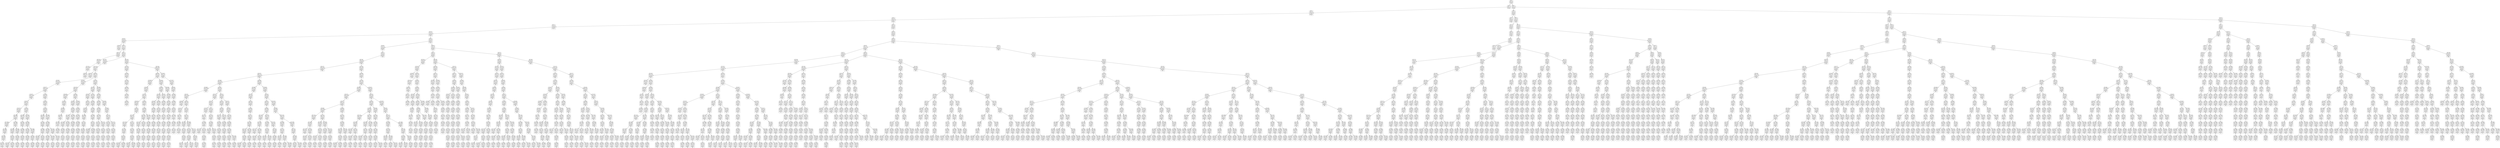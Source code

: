digraph g {
node [shape = Mrecord];
nodo0[label="{EO: 0|cost: 0.0|A: null}"]
nodo1[label="{EO: 1|cost: 1.0|A: Go5}"]
nodo3[label="{EO: 3|cost: 2.0|A: Go6|Posicion:\n5}"]
nodo6[label="{EO: 6|cost: 3.0|A: Go7|Posicion:\n6}"]
nodo11[label="{EO: 11|cost: 4.0|A: Go8|Posicion:\n7}"]
nodo19[label="{EO: 19|cost: 5.0|A: Go9|Posicion:\n8}"]
nodo30[label="{EO: 30|cost: 6.0|A: Go10|Posicion:\n9}"]
nodo46[label="{EO: 46|cost: 7.0|A: Go3|Posicion:\n10}"]

nodo30 -> nodo46;
nodo47[label="{EO: 47|cost: 7.0|A: Go11|Posicion:\n10}"]
nodo70[label="{EO: 70|cost: 8.0|A: Go12|Posicion:\n11}"]
nodo101[label="{EO: 101|cost: 9.0|A: Go1|Posicion:\n12}"]
nodo143[label="{EO: 143|cost: 10.0|A: Go2|Posicion:\n1}"]
nodo201[label="{EO: 201|cost: 11.0|A: Go3|Posicion:\n2}"]

nodo143 -> nodo201;

nodo101 -> nodo143;

nodo70 -> nodo101;

nodo47 -> nodo70;
nodo71[label="{EO: 71|cost: 8.0|A: Go15|Posicion:\n11}"]
nodo102[label="{EO: 102|cost: 9.0|A: Go16|Posicion:\n15}"]
nodo144[label="{EO: 144|cost: 10.0|A: Go17|Posicion:\n16}"]
nodo202[label="{EO: 202|cost: 11.0|A: Go18|Posicion:\n17}"]
nodo281[label="{EO: 281|cost: 12.0|A: Go19|Posicion:\n18}"]
nodo377[label="{EO: 377|cost: 13.0|A: Go20|Posicion:\n19}"]
nodo497[label="{EO: 497|cost: 14.0|A: Go21|Posicion:\n20}"]
nodo652[label="{EO: 652|cost: 15.0|A: Go22|Posicion:\n21}"]
nodo857[label="{EO: 857|cost: 16.0|A: Go23|Posicion:\n22}"]
nodo1089[label="{EO: 1089|cost: 17.0|A: Go24|Posicion:\n23}"]
nodo1359[label="{EO: 1359|cost: 18.0|A: Go25|Posicion:\n24}"]
nodo1683[label="{EO: 1683|cost: 19.0|A: Go14|Posicion:\n25}"]
nodo2100[label="{EO: 2100|cost: 20.0|A: Go12|Posicion:\n14}"]
nodo2542[label="{EO: 2542|cost: 21.0|A: Go1|Posicion:\n12}"]

nodo2100 -> nodo2542;

nodo1683 -> nodo2100;

nodo1359 -> nodo1683;

nodo1089 -> nodo1359;
nodo1360[label="{EO: 1360|cost: 18.0|A: Go27|Posicion:\n24}"]
nodo1684[label="{EO: 1684|cost: 19.0|A: Go28|Posicion:\n27}"]
nodo2101[label="{EO: 2101|cost: 20.0|A: Go29|Posicion:\n28}"]
nodo2543[label="{EO: 2543|cost: 21.0|A: Go30|Posicion:\n29}"]

nodo2101 -> nodo2543;
nodo2544[label="{EO: 2544|cost: 21.0|A: Go34|Posicion:\n29}"]

nodo2101 -> nodo2544;

nodo1684 -> nodo2101;

nodo1360 -> nodo1684;
nodo1685[label="{EO: 1685|cost: 19.0|A: Go36|Posicion:\n27}"]
nodo2102[label="{EO: 2102|cost: 20.0|A: Go37|Posicion:\n36}"]
nodo2545[label="{EO: 2545|cost: 21.0|A: Go26|Posicion:\n37}"]

nodo2102 -> nodo2545;

nodo1685 -> nodo2102;

nodo1360 -> nodo1685;

nodo1089 -> nodo1360;

nodo857 -> nodo1089;

nodo652 -> nodo857;
nodo858[label="{EO: 858|cost: 16.0|A: Go29|Posicion:\n22}"]
nodo1090[label="{EO: 1090|cost: 17.0|A: Go30|Posicion:\n29}"]
nodo1361[label="{EO: 1361|cost: 18.0|A: Go31|Posicion:\n30}"]
nodo1686[label="{EO: 1686|cost: 19.0|A: Go32|Posicion:\n31}"]
nodo2103[label="{EO: 2103|cost: 20.0|A: Go33|Posicion:\n32}"]
nodo2546[label="{EO: 2546|cost: 21.0|A: Go34|Posicion:\n33}"]

nodo2103 -> nodo2546;

nodo1686 -> nodo2103;

nodo1361 -> nodo1686;

nodo1090 -> nodo1361;

nodo858 -> nodo1090;
nodo1091[label="{EO: 1091|cost: 17.0|A: Go34|Posicion:\n29}"]
nodo1362[label="{EO: 1362|cost: 18.0|A: Go35|Posicion:\n34}"]
nodo1687[label="{EO: 1687|cost: 19.0|A: Go28|Posicion:\n35}"]
nodo2104[label="{EO: 2104|cost: 20.0|A: Go23|Posicion:\n28}"]
nodo2547[label="{EO: 2547|cost: 21.0|A: Go24|Posicion:\n23}"]

nodo2104 -> nodo2547;

nodo1687 -> nodo2104;

nodo1362 -> nodo1687;
nodo1688[label="{EO: 1688|cost: 19.0|A: Go36|Posicion:\n35}"]
nodo2105[label="{EO: 2105|cost: 20.0|A: Go37|Posicion:\n36}"]
nodo2548[label="{EO: 2548|cost: 21.0|A: Go26|Posicion:\n37}"]

nodo2105 -> nodo2548;

nodo1688 -> nodo2105;

nodo1362 -> nodo1688;

nodo1091 -> nodo1362;

nodo858 -> nodo1091;

nodo652 -> nodo858;

nodo497 -> nodo652;

nodo377 -> nodo497;
nodo498[label="{EO: 498|cost: 14.0|A: Go31|Posicion:\n20}"]
nodo653[label="{EO: 653|cost: 15.0|A: Go32|Posicion:\n31}"]
nodo859[label="{EO: 859|cost: 16.0|A: Go33|Posicion:\n32}"]
nodo1092[label="{EO: 1092|cost: 17.0|A: Go30|Posicion:\n33}"]
nodo1363[label="{EO: 1363|cost: 18.0|A: Go21|Posicion:\n30}"]
nodo1689[label="{EO: 1689|cost: 19.0|A: Go22|Posicion:\n21}"]
nodo2106[label="{EO: 2106|cost: 20.0|A: Go23|Posicion:\n22}"]
nodo2549[label="{EO: 2549|cost: 21.0|A: Go24|Posicion:\n23}"]

nodo2106 -> nodo2549;

nodo1689 -> nodo2106;
nodo2107[label="{EO: 2107|cost: 20.0|A: Go29|Posicion:\n22}"]
nodo2550[label="{EO: 2550|cost: 21.0|A: Go34|Posicion:\n29}"]

nodo2107 -> nodo2550;

nodo1689 -> nodo2107;

nodo1363 -> nodo1689;

nodo1092 -> nodo1363;

nodo859 -> nodo1092;
nodo1093[label="{EO: 1093|cost: 17.0|A: Go34|Posicion:\n33}"]
nodo1364[label="{EO: 1364|cost: 18.0|A: Go35|Posicion:\n34}"]
nodo1690[label="{EO: 1690|cost: 19.0|A: Go28|Posicion:\n35}"]
nodo2108[label="{EO: 2108|cost: 20.0|A: Go23|Posicion:\n28}"]
nodo2551[label="{EO: 2551|cost: 21.0|A: Go24|Posicion:\n23}"]

nodo2108 -> nodo2551;

nodo1690 -> nodo2108;
nodo2109[label="{EO: 2109|cost: 20.0|A: Go29|Posicion:\n28}"]
nodo2552[label="{EO: 2552|cost: 21.0|A: Go30|Posicion:\n29}"]

nodo2109 -> nodo2552;

nodo1690 -> nodo2109;

nodo1364 -> nodo1690;
nodo1691[label="{EO: 1691|cost: 19.0|A: Go36|Posicion:\n35}"]
nodo2110[label="{EO: 2110|cost: 20.0|A: Go37|Posicion:\n36}"]
nodo2553[label="{EO: 2553|cost: 21.0|A: Go26|Posicion:\n37}"]

nodo2110 -> nodo2553;

nodo1691 -> nodo2110;

nodo1364 -> nodo1691;

nodo1093 -> nodo1364;

nodo859 -> nodo1093;

nodo653 -> nodo859;

nodo498 -> nodo653;

nodo377 -> nodo498;

nodo281 -> nodo377;

nodo202 -> nodo281;

nodo144 -> nodo202;
nodo203[label="{EO: 203|cost: 11.0|A: Go22|Posicion:\n17}"]
nodo282[label="{EO: 282|cost: 12.0|A: Go23|Posicion:\n22}"]
nodo378[label="{EO: 378|cost: 13.0|A: Go24|Posicion:\n23}"]
nodo499[label="{EO: 499|cost: 14.0|A: Go25|Posicion:\n24}"]
nodo654[label="{EO: 654|cost: 15.0|A: Go14|Posicion:\n25}"]
nodo860[label="{EO: 860|cost: 16.0|A: Go12|Posicion:\n14}"]
nodo1094[label="{EO: 1094|cost: 17.0|A: Go1|Posicion:\n12}"]
nodo1365[label="{EO: 1365|cost: 18.0|A: Go2|Posicion:\n1}"]
nodo1692[label="{EO: 1692|cost: 19.0|A: Go3|Posicion:\n2}"]

nodo1365 -> nodo1692;

nodo1094 -> nodo1365;

nodo860 -> nodo1094;

nodo654 -> nodo860;

nodo499 -> nodo654;

nodo378 -> nodo499;
nodo500[label="{EO: 500|cost: 14.0|A: Go27|Posicion:\n24}"]
nodo655[label="{EO: 655|cost: 15.0|A: Go28|Posicion:\n27}"]
nodo861[label="{EO: 861|cost: 16.0|A: Go29|Posicion:\n28}"]
nodo1095[label="{EO: 1095|cost: 17.0|A: Go30|Posicion:\n29}"]
nodo1366[label="{EO: 1366|cost: 18.0|A: Go21|Posicion:\n30}"]
nodo1693[label="{EO: 1693|cost: 19.0|A: Go18|Posicion:\n21}"]
nodo2111[label="{EO: 2111|cost: 20.0|A: Go19|Posicion:\n18}"]
nodo2554[label="{EO: 2554|cost: 21.0|A: Go20|Posicion:\n19}"]

nodo2111 -> nodo2554;

nodo1693 -> nodo2111;

nodo1366 -> nodo1693;

nodo1095 -> nodo1366;
nodo1367[label="{EO: 1367|cost: 18.0|A: Go31|Posicion:\n30}"]
nodo1694[label="{EO: 1694|cost: 19.0|A: Go32|Posicion:\n31}"]
nodo2112[label="{EO: 2112|cost: 20.0|A: Go33|Posicion:\n32}"]
nodo2555[label="{EO: 2555|cost: 21.0|A: Go34|Posicion:\n33}"]

nodo2112 -> nodo2555;

nodo1694 -> nodo2112;

nodo1367 -> nodo1694;

nodo1095 -> nodo1367;

nodo861 -> nodo1095;
nodo1096[label="{EO: 1096|cost: 17.0|A: Go34|Posicion:\n29}"]
nodo1368[label="{EO: 1368|cost: 18.0|A: Go35|Posicion:\n34}"]
nodo1695[label="{EO: 1695|cost: 19.0|A: Go36|Posicion:\n35}"]
nodo2113[label="{EO: 2113|cost: 20.0|A: Go37|Posicion:\n36}"]
nodo2556[label="{EO: 2556|cost: 21.0|A: Go26|Posicion:\n37}"]

nodo2113 -> nodo2556;

nodo1695 -> nodo2113;

nodo1368 -> nodo1695;

nodo1096 -> nodo1368;

nodo861 -> nodo1096;

nodo655 -> nodo861;

nodo500 -> nodo655;
nodo656[label="{EO: 656|cost: 15.0|A: Go36|Posicion:\n27}"]
nodo862[label="{EO: 862|cost: 16.0|A: Go37|Posicion:\n36}"]
nodo1097[label="{EO: 1097|cost: 17.0|A: Go26|Posicion:\n37}"]
nodo1369[label="{EO: 1369|cost: 18.0|A: Go25|Posicion:\n26}"]
nodo1696[label="{EO: 1696|cost: 19.0|A: Go14|Posicion:\n25}"]
nodo2114[label="{EO: 2114|cost: 20.0|A: Go12|Posicion:\n14}"]
nodo2557[label="{EO: 2557|cost: 21.0|A: Go1|Posicion:\n12}"]

nodo2114 -> nodo2557;

nodo1696 -> nodo2114;

nodo1369 -> nodo1696;

nodo1097 -> nodo1369;

nodo862 -> nodo1097;

nodo656 -> nodo862;

nodo500 -> nodo656;

nodo378 -> nodo500;

nodo282 -> nodo378;

nodo203 -> nodo282;
nodo283[label="{EO: 283|cost: 12.0|A: Go29|Posicion:\n22}"]
nodo379[label="{EO: 379|cost: 13.0|A: Go30|Posicion:\n29}"]
nodo501[label="{EO: 501|cost: 14.0|A: Go21|Posicion:\n30}"]
nodo657[label="{EO: 657|cost: 15.0|A: Go18|Posicion:\n21}"]
nodo863[label="{EO: 863|cost: 16.0|A: Go19|Posicion:\n18}"]
nodo1098[label="{EO: 1098|cost: 17.0|A: Go20|Posicion:\n19}"]
nodo1370[label="{EO: 1370|cost: 18.0|A: Go31|Posicion:\n20}"]
nodo1697[label="{EO: 1697|cost: 19.0|A: Go32|Posicion:\n31}"]
nodo2115[label="{EO: 2115|cost: 20.0|A: Go33|Posicion:\n32}"]
nodo2558[label="{EO: 2558|cost: 21.0|A: Go34|Posicion:\n33}"]

nodo2115 -> nodo2558;

nodo1697 -> nodo2115;

nodo1370 -> nodo1697;

nodo1098 -> nodo1370;

nodo863 -> nodo1098;

nodo657 -> nodo863;

nodo501 -> nodo657;

nodo379 -> nodo501;
nodo502[label="{EO: 502|cost: 14.0|A: Go31|Posicion:\n30}"]
nodo658[label="{EO: 658|cost: 15.0|A: Go32|Posicion:\n31}"]
nodo864[label="{EO: 864|cost: 16.0|A: Go33|Posicion:\n32}"]
nodo1099[label="{EO: 1099|cost: 17.0|A: Go34|Posicion:\n33}"]
nodo1371[label="{EO: 1371|cost: 18.0|A: Go35|Posicion:\n34}"]
nodo1698[label="{EO: 1698|cost: 19.0|A: Go28|Posicion:\n35}"]
nodo2116[label="{EO: 2116|cost: 20.0|A: Go23|Posicion:\n28}"]
nodo2559[label="{EO: 2559|cost: 21.0|A: Go24|Posicion:\n23}"]

nodo2116 -> nodo2559;

nodo1698 -> nodo2116;

nodo1371 -> nodo1698;
nodo1699[label="{EO: 1699|cost: 19.0|A: Go36|Posicion:\n35}"]
nodo2117[label="{EO: 2117|cost: 20.0|A: Go37|Posicion:\n36}"]
nodo2560[label="{EO: 2560|cost: 21.0|A: Go26|Posicion:\n37}"]

nodo2117 -> nodo2560;

nodo1699 -> nodo2117;

nodo1371 -> nodo1699;

nodo1099 -> nodo1371;

nodo864 -> nodo1099;

nodo658 -> nodo864;

nodo502 -> nodo658;

nodo379 -> nodo502;

nodo283 -> nodo379;
nodo380[label="{EO: 380|cost: 13.0|A: Go34|Posicion:\n29}"]
nodo503[label="{EO: 503|cost: 14.0|A: Go35|Posicion:\n34}"]
nodo659[label="{EO: 659|cost: 15.0|A: Go28|Posicion:\n35}"]
nodo865[label="{EO: 865|cost: 16.0|A: Go23|Posicion:\n28}"]
nodo1100[label="{EO: 1100|cost: 17.0|A: Go24|Posicion:\n23}"]
nodo1372[label="{EO: 1372|cost: 18.0|A: Go25|Posicion:\n24}"]
nodo1700[label="{EO: 1700|cost: 19.0|A: Go14|Posicion:\n25}"]
nodo2118[label="{EO: 2118|cost: 20.0|A: Go12|Posicion:\n14}"]
nodo2561[label="{EO: 2561|cost: 21.0|A: Go1|Posicion:\n12}"]

nodo2118 -> nodo2561;

nodo1700 -> nodo2118;

nodo1372 -> nodo1700;

nodo1100 -> nodo1372;
nodo1373[label="{EO: 1373|cost: 18.0|A: Go27|Posicion:\n24}"]
nodo1701[label="{EO: 1701|cost: 19.0|A: Go36|Posicion:\n27}"]
nodo2119[label="{EO: 2119|cost: 20.0|A: Go37|Posicion:\n36}"]
nodo2562[label="{EO: 2562|cost: 21.0|A: Go26|Posicion:\n37}"]

nodo2119 -> nodo2562;

nodo1701 -> nodo2119;

nodo1373 -> nodo1701;

nodo1100 -> nodo1373;

nodo865 -> nodo1100;

nodo659 -> nodo865;

nodo503 -> nodo659;
nodo660[label="{EO: 660|cost: 15.0|A: Go36|Posicion:\n35}"]
nodo866[label="{EO: 866|cost: 16.0|A: Go37|Posicion:\n36}"]
nodo1101[label="{EO: 1101|cost: 17.0|A: Go26|Posicion:\n37}"]
nodo1374[label="{EO: 1374|cost: 18.0|A: Go25|Posicion:\n26}"]
nodo1702[label="{EO: 1702|cost: 19.0|A: Go14|Posicion:\n25}"]
nodo2120[label="{EO: 2120|cost: 20.0|A: Go12|Posicion:\n14}"]
nodo2563[label="{EO: 2563|cost: 21.0|A: Go1|Posicion:\n12}"]

nodo2120 -> nodo2563;

nodo1702 -> nodo2120;

nodo1374 -> nodo1702;

nodo1101 -> nodo1374;
nodo1375[label="{EO: 1375|cost: 18.0|A: Go27|Posicion:\n26}"]
nodo1703[label="{EO: 1703|cost: 19.0|A: Go28|Posicion:\n27}"]
nodo2121[label="{EO: 2121|cost: 20.0|A: Go23|Posicion:\n28}"]
nodo2564[label="{EO: 2564|cost: 21.0|A: Go24|Posicion:\n23}"]

nodo2121 -> nodo2564;

nodo1703 -> nodo2121;

nodo1375 -> nodo1703;

nodo1101 -> nodo1375;

nodo866 -> nodo1101;

nodo660 -> nodo866;

nodo503 -> nodo660;

nodo380 -> nodo503;

nodo283 -> nodo380;

nodo203 -> nodo283;

nodo144 -> nodo203;

nodo102 -> nodo144;

nodo71 -> nodo102;
nodo103[label="{EO: 103|cost: 9.0|A: Go24|Posicion:\n15}"]
nodo145[label="{EO: 145|cost: 10.0|A: Go25|Posicion:\n24}"]
nodo204[label="{EO: 204|cost: 11.0|A: Go14|Posicion:\n25}"]
nodo284[label="{EO: 284|cost: 12.0|A: Go12|Posicion:\n14}"]
nodo381[label="{EO: 381|cost: 13.0|A: Go1|Posicion:\n12}"]
nodo504[label="{EO: 504|cost: 14.0|A: Go2|Posicion:\n1}"]
nodo661[label="{EO: 661|cost: 15.0|A: Go3|Posicion:\n2}"]

nodo504 -> nodo661;

nodo381 -> nodo504;

nodo284 -> nodo381;

nodo204 -> nodo284;

nodo145 -> nodo204;

nodo103 -> nodo145;
nodo146[label="{EO: 146|cost: 10.0|A: Go27|Posicion:\n24}"]
nodo205[label="{EO: 205|cost: 11.0|A: Go28|Posicion:\n27}"]
nodo285[label="{EO: 285|cost: 12.0|A: Go23|Posicion:\n28}"]
nodo382[label="{EO: 382|cost: 13.0|A: Go16|Posicion:\n23}"]
nodo505[label="{EO: 505|cost: 14.0|A: Go17|Posicion:\n16}"]
nodo662[label="{EO: 662|cost: 15.0|A: Go18|Posicion:\n17}"]
nodo867[label="{EO: 867|cost: 16.0|A: Go19|Posicion:\n18}"]
nodo1102[label="{EO: 1102|cost: 17.0|A: Go20|Posicion:\n19}"]
nodo1376[label="{EO: 1376|cost: 18.0|A: Go21|Posicion:\n20}"]
nodo1704[label="{EO: 1704|cost: 19.0|A: Go22|Posicion:\n21}"]
nodo2122[label="{EO: 2122|cost: 20.0|A: Go29|Posicion:\n22}"]
nodo2565[label="{EO: 2565|cost: 21.0|A: Go30|Posicion:\n29}"]

nodo2122 -> nodo2565;
nodo2566[label="{EO: 2566|cost: 21.0|A: Go34|Posicion:\n29}"]

nodo2122 -> nodo2566;

nodo1704 -> nodo2122;

nodo1376 -> nodo1704;

nodo1102 -> nodo1376;
nodo1377[label="{EO: 1377|cost: 18.0|A: Go31|Posicion:\n20}"]
nodo1705[label="{EO: 1705|cost: 19.0|A: Go32|Posicion:\n31}"]
nodo2123[label="{EO: 2123|cost: 20.0|A: Go33|Posicion:\n32}"]
nodo2567[label="{EO: 2567|cost: 21.0|A: Go30|Posicion:\n33}"]

nodo2123 -> nodo2567;
nodo2568[label="{EO: 2568|cost: 21.0|A: Go34|Posicion:\n33}"]

nodo2123 -> nodo2568;

nodo1705 -> nodo2123;

nodo1377 -> nodo1705;

nodo1102 -> nodo1377;

nodo867 -> nodo1102;

nodo662 -> nodo867;

nodo505 -> nodo662;
nodo663[label="{EO: 663|cost: 15.0|A: Go22|Posicion:\n17}"]
nodo868[label="{EO: 868|cost: 16.0|A: Go29|Posicion:\n22}"]
nodo1103[label="{EO: 1103|cost: 17.0|A: Go30|Posicion:\n29}"]
nodo1378[label="{EO: 1378|cost: 18.0|A: Go21|Posicion:\n30}"]
nodo1706[label="{EO: 1706|cost: 19.0|A: Go18|Posicion:\n21}"]
nodo2124[label="{EO: 2124|cost: 20.0|A: Go19|Posicion:\n18}"]
nodo2569[label="{EO: 2569|cost: 21.0|A: Go20|Posicion:\n19}"]

nodo2124 -> nodo2569;

nodo1706 -> nodo2124;

nodo1378 -> nodo1706;

nodo1103 -> nodo1378;
nodo1379[label="{EO: 1379|cost: 18.0|A: Go31|Posicion:\n30}"]
nodo1707[label="{EO: 1707|cost: 19.0|A: Go32|Posicion:\n31}"]
nodo2125[label="{EO: 2125|cost: 20.0|A: Go33|Posicion:\n32}"]
nodo2570[label="{EO: 2570|cost: 21.0|A: Go34|Posicion:\n33}"]

nodo2125 -> nodo2570;

nodo1707 -> nodo2125;

nodo1379 -> nodo1707;

nodo1103 -> nodo1379;

nodo868 -> nodo1103;
nodo1104[label="{EO: 1104|cost: 17.0|A: Go34|Posicion:\n29}"]
nodo1380[label="{EO: 1380|cost: 18.0|A: Go35|Posicion:\n34}"]
nodo1708[label="{EO: 1708|cost: 19.0|A: Go36|Posicion:\n35}"]
nodo2126[label="{EO: 2126|cost: 20.0|A: Go37|Posicion:\n36}"]
nodo2571[label="{EO: 2571|cost: 21.0|A: Go26|Posicion:\n37}"]

nodo2126 -> nodo2571;

nodo1708 -> nodo2126;

nodo1380 -> nodo1708;

nodo1104 -> nodo1380;

nodo868 -> nodo1104;

nodo663 -> nodo868;

nodo505 -> nodo663;

nodo382 -> nodo505;

nodo285 -> nodo382;

nodo205 -> nodo285;
nodo286[label="{EO: 286|cost: 12.0|A: Go29|Posicion:\n28}"]
nodo383[label="{EO: 383|cost: 13.0|A: Go30|Posicion:\n29}"]
nodo506[label="{EO: 506|cost: 14.0|A: Go21|Posicion:\n30}"]
nodo664[label="{EO: 664|cost: 15.0|A: Go18|Posicion:\n21}"]
nodo869[label="{EO: 869|cost: 16.0|A: Go19|Posicion:\n18}"]
nodo1105[label="{EO: 1105|cost: 17.0|A: Go20|Posicion:\n19}"]
nodo1381[label="{EO: 1381|cost: 18.0|A: Go31|Posicion:\n20}"]
nodo1709[label="{EO: 1709|cost: 19.0|A: Go32|Posicion:\n31}"]
nodo2127[label="{EO: 2127|cost: 20.0|A: Go33|Posicion:\n32}"]
nodo2572[label="{EO: 2572|cost: 21.0|A: Go34|Posicion:\n33}"]

nodo2127 -> nodo2572;

nodo1709 -> nodo2127;

nodo1381 -> nodo1709;

nodo1105 -> nodo1381;

nodo869 -> nodo1105;

nodo664 -> nodo869;

nodo506 -> nodo664;
nodo665[label="{EO: 665|cost: 15.0|A: Go22|Posicion:\n21}"]
nodo870[label="{EO: 870|cost: 16.0|A: Go23|Posicion:\n22}"]
nodo1106[label="{EO: 1106|cost: 17.0|A: Go16|Posicion:\n23}"]
nodo1382[label="{EO: 1382|cost: 18.0|A: Go17|Posicion:\n16}"]
nodo1710[label="{EO: 1710|cost: 19.0|A: Go18|Posicion:\n17}"]
nodo2128[label="{EO: 2128|cost: 20.0|A: Go19|Posicion:\n18}"]
nodo2573[label="{EO: 2573|cost: 21.0|A: Go20|Posicion:\n19}"]

nodo2128 -> nodo2573;

nodo1710 -> nodo2128;

nodo1382 -> nodo1710;

nodo1106 -> nodo1382;

nodo870 -> nodo1106;

nodo665 -> nodo870;

nodo506 -> nodo665;

nodo383 -> nodo506;
nodo507[label="{EO: 507|cost: 14.0|A: Go31|Posicion:\n30}"]
nodo666[label="{EO: 666|cost: 15.0|A: Go32|Posicion:\n31}"]
nodo871[label="{EO: 871|cost: 16.0|A: Go33|Posicion:\n32}"]
nodo1107[label="{EO: 1107|cost: 17.0|A: Go34|Posicion:\n33}"]
nodo1383[label="{EO: 1383|cost: 18.0|A: Go35|Posicion:\n34}"]
nodo1711[label="{EO: 1711|cost: 19.0|A: Go36|Posicion:\n35}"]
nodo2129[label="{EO: 2129|cost: 20.0|A: Go37|Posicion:\n36}"]
nodo2574[label="{EO: 2574|cost: 21.0|A: Go26|Posicion:\n37}"]

nodo2129 -> nodo2574;

nodo1711 -> nodo2129;

nodo1383 -> nodo1711;

nodo1107 -> nodo1383;

nodo871 -> nodo1107;

nodo666 -> nodo871;

nodo507 -> nodo666;

nodo383 -> nodo507;

nodo286 -> nodo383;
nodo384[label="{EO: 384|cost: 13.0|A: Go34|Posicion:\n29}"]
nodo508[label="{EO: 508|cost: 14.0|A: Go35|Posicion:\n34}"]
nodo667[label="{EO: 667|cost: 15.0|A: Go36|Posicion:\n35}"]
nodo872[label="{EO: 872|cost: 16.0|A: Go37|Posicion:\n36}"]
nodo1108[label="{EO: 1108|cost: 17.0|A: Go26|Posicion:\n37}"]
nodo1384[label="{EO: 1384|cost: 18.0|A: Go25|Posicion:\n26}"]
nodo1712[label="{EO: 1712|cost: 19.0|A: Go14|Posicion:\n25}"]
nodo2130[label="{EO: 2130|cost: 20.0|A: Go12|Posicion:\n14}"]
nodo2575[label="{EO: 2575|cost: 21.0|A: Go1|Posicion:\n12}"]

nodo2130 -> nodo2575;

nodo1712 -> nodo2130;

nodo1384 -> nodo1712;

nodo1108 -> nodo1384;

nodo872 -> nodo1108;

nodo667 -> nodo872;

nodo508 -> nodo667;

nodo384 -> nodo508;

nodo286 -> nodo384;

nodo205 -> nodo286;

nodo146 -> nodo205;
nodo206[label="{EO: 206|cost: 11.0|A: Go36|Posicion:\n27}"]
nodo287[label="{EO: 287|cost: 12.0|A: Go37|Posicion:\n36}"]
nodo385[label="{EO: 385|cost: 13.0|A: Go26|Posicion:\n37}"]
nodo509[label="{EO: 509|cost: 14.0|A: Go25|Posicion:\n26}"]
nodo668[label="{EO: 668|cost: 15.0|A: Go14|Posicion:\n25}"]
nodo873[label="{EO: 873|cost: 16.0|A: Go12|Posicion:\n14}"]
nodo1109[label="{EO: 1109|cost: 17.0|A: Go1|Posicion:\n12}"]
nodo1385[label="{EO: 1385|cost: 18.0|A: Go2|Posicion:\n1}"]
nodo1713[label="{EO: 1713|cost: 19.0|A: Go3|Posicion:\n2}"]

nodo1385 -> nodo1713;

nodo1109 -> nodo1385;

nodo873 -> nodo1109;

nodo668 -> nodo873;

nodo509 -> nodo668;

nodo385 -> nodo509;

nodo287 -> nodo385;

nodo206 -> nodo287;

nodo146 -> nodo206;

nodo103 -> nodo146;

nodo71 -> nodo103;

nodo47 -> nodo71;

nodo30 -> nodo47;

nodo19 -> nodo30;
nodo31[label="{EO: 31|cost: 6.0|A: Go17|Posicion:\n9}"]
nodo48[label="{EO: 48|cost: 7.0|A: Go18|Posicion:\n17}"]
nodo72[label="{EO: 72|cost: 8.0|A: Go19|Posicion:\n18}"]
nodo104[label="{EO: 104|cost: 9.0|A: Go20|Posicion:\n19}"]
nodo147[label="{EO: 147|cost: 10.0|A: Go21|Posicion:\n20}"]
nodo207[label="{EO: 207|cost: 11.0|A: Go22|Posicion:\n21}"]
nodo288[label="{EO: 288|cost: 12.0|A: Go23|Posicion:\n22}"]
nodo386[label="{EO: 386|cost: 13.0|A: Go16|Posicion:\n23}"]
nodo510[label="{EO: 510|cost: 14.0|A: Go10|Posicion:\n16}"]
nodo669[label="{EO: 669|cost: 15.0|A: Go3|Posicion:\n10}"]

nodo510 -> nodo669;
nodo670[label="{EO: 670|cost: 15.0|A: Go11|Posicion:\n10}"]
nodo874[label="{EO: 874|cost: 16.0|A: Go12|Posicion:\n11}"]
nodo1110[label="{EO: 1110|cost: 17.0|A: Go1|Posicion:\n12}"]
nodo1386[label="{EO: 1386|cost: 18.0|A: Go2|Posicion:\n1}"]
nodo1714[label="{EO: 1714|cost: 19.0|A: Go3|Posicion:\n2}"]

nodo1386 -> nodo1714;

nodo1110 -> nodo1386;

nodo874 -> nodo1110;

nodo670 -> nodo874;
nodo875[label="{EO: 875|cost: 16.0|A: Go15|Posicion:\n11}"]
nodo1111[label="{EO: 1111|cost: 17.0|A: Go24|Posicion:\n15}"]
nodo1387[label="{EO: 1387|cost: 18.0|A: Go25|Posicion:\n24}"]
nodo1715[label="{EO: 1715|cost: 19.0|A: Go14|Posicion:\n25}"]
nodo2131[label="{EO: 2131|cost: 20.0|A: Go12|Posicion:\n14}"]
nodo2576[label="{EO: 2576|cost: 21.0|A: Go1|Posicion:\n12}"]

nodo2131 -> nodo2576;

nodo1715 -> nodo2131;

nodo1387 -> nodo1715;

nodo1111 -> nodo1387;
nodo1388[label="{EO: 1388|cost: 18.0|A: Go27|Posicion:\n24}"]
nodo1716[label="{EO: 1716|cost: 19.0|A: Go28|Posicion:\n27}"]
nodo2132[label="{EO: 2132|cost: 20.0|A: Go29|Posicion:\n28}"]
nodo2577[label="{EO: 2577|cost: 21.0|A: Go30|Posicion:\n29}"]

nodo2132 -> nodo2577;
nodo2578[label="{EO: 2578|cost: 21.0|A: Go34|Posicion:\n29}"]

nodo2132 -> nodo2578;

nodo1716 -> nodo2132;

nodo1388 -> nodo1716;
nodo1717[label="{EO: 1717|cost: 19.0|A: Go36|Posicion:\n27}"]
nodo2133[label="{EO: 2133|cost: 20.0|A: Go37|Posicion:\n36}"]
nodo2579[label="{EO: 2579|cost: 21.0|A: Go26|Posicion:\n37}"]

nodo2133 -> nodo2579;

nodo1717 -> nodo2133;

nodo1388 -> nodo1717;

nodo1111 -> nodo1388;

nodo875 -> nodo1111;

nodo670 -> nodo875;

nodo510 -> nodo670;

nodo386 -> nodo510;

nodo288 -> nodo386;
nodo387[label="{EO: 387|cost: 13.0|A: Go24|Posicion:\n23}"]
nodo511[label="{EO: 511|cost: 14.0|A: Go25|Posicion:\n24}"]
nodo671[label="{EO: 671|cost: 15.0|A: Go14|Posicion:\n25}"]
nodo876[label="{EO: 876|cost: 16.0|A: Go12|Posicion:\n14}"]
nodo1112[label="{EO: 1112|cost: 17.0|A: Go1|Posicion:\n12}"]
nodo1389[label="{EO: 1389|cost: 18.0|A: Go2|Posicion:\n1}"]
nodo1718[label="{EO: 1718|cost: 19.0|A: Go3|Posicion:\n2}"]

nodo1389 -> nodo1718;
nodo1719[label="{EO: 1719|cost: 19.0|A: Go11|Posicion:\n2}"]
nodo2134[label="{EO: 2134|cost: 20.0|A: Go15|Posicion:\n11}"]
nodo2580[label="{EO: 2580|cost: 21.0|A: Go16|Posicion:\n15}"]

nodo2134 -> nodo2580;

nodo1719 -> nodo2134;

nodo1389 -> nodo1719;

nodo1112 -> nodo1389;

nodo876 -> nodo1112;

nodo671 -> nodo876;
nodo877[label="{EO: 877|cost: 16.0|A: Go15|Posicion:\n14}"]
nodo1113[label="{EO: 1113|cost: 17.0|A: Go16|Posicion:\n15}"]
nodo1390[label="{EO: 1390|cost: 18.0|A: Go10|Posicion:\n16}"]
nodo1720[label="{EO: 1720|cost: 19.0|A: Go3|Posicion:\n10}"]

nodo1390 -> nodo1720;
nodo1721[label="{EO: 1721|cost: 19.0|A: Go11|Posicion:\n10}"]
nodo2135[label="{EO: 2135|cost: 20.0|A: Go12|Posicion:\n11}"]
nodo2581[label="{EO: 2581|cost: 21.0|A: Go1|Posicion:\n12}"]

nodo2135 -> nodo2581;

nodo1721 -> nodo2135;

nodo1390 -> nodo1721;

nodo1113 -> nodo1390;

nodo877 -> nodo1113;

nodo671 -> nodo877;

nodo511 -> nodo671;

nodo387 -> nodo511;
nodo512[label="{EO: 512|cost: 14.0|A: Go27|Posicion:\n24}"]
nodo672[label="{EO: 672|cost: 15.0|A: Go28|Posicion:\n27}"]
nodo878[label="{EO: 878|cost: 16.0|A: Go29|Posicion:\n28}"]
nodo1114[label="{EO: 1114|cost: 17.0|A: Go30|Posicion:\n29}"]
nodo1391[label="{EO: 1391|cost: 18.0|A: Go31|Posicion:\n30}"]
nodo1722[label="{EO: 1722|cost: 19.0|A: Go32|Posicion:\n31}"]
nodo2136[label="{EO: 2136|cost: 20.0|A: Go33|Posicion:\n32}"]
nodo2582[label="{EO: 2582|cost: 21.0|A: Go34|Posicion:\n33}"]

nodo2136 -> nodo2582;

nodo1722 -> nodo2136;

nodo1391 -> nodo1722;

nodo1114 -> nodo1391;

nodo878 -> nodo1114;
nodo1115[label="{EO: 1115|cost: 17.0|A: Go34|Posicion:\n29}"]
nodo1392[label="{EO: 1392|cost: 18.0|A: Go35|Posicion:\n34}"]
nodo1723[label="{EO: 1723|cost: 19.0|A: Go36|Posicion:\n35}"]
nodo2137[label="{EO: 2137|cost: 20.0|A: Go37|Posicion:\n36}"]
nodo2583[label="{EO: 2583|cost: 21.0|A: Go26|Posicion:\n37}"]

nodo2137 -> nodo2583;

nodo1723 -> nodo2137;

nodo1392 -> nodo1723;

nodo1115 -> nodo1392;

nodo878 -> nodo1115;

nodo672 -> nodo878;

nodo512 -> nodo672;
nodo673[label="{EO: 673|cost: 15.0|A: Go36|Posicion:\n27}"]
nodo879[label="{EO: 879|cost: 16.0|A: Go37|Posicion:\n36}"]
nodo1116[label="{EO: 1116|cost: 17.0|A: Go26|Posicion:\n37}"]
nodo1393[label="{EO: 1393|cost: 18.0|A: Go25|Posicion:\n26}"]
nodo1724[label="{EO: 1724|cost: 19.0|A: Go14|Posicion:\n25}"]
nodo2138[label="{EO: 2138|cost: 20.0|A: Go12|Posicion:\n14}"]
nodo2584[label="{EO: 2584|cost: 21.0|A: Go1|Posicion:\n12}"]

nodo2138 -> nodo2584;

nodo1724 -> nodo2138;
nodo2139[label="{EO: 2139|cost: 20.0|A: Go15|Posicion:\n14}"]
nodo2585[label="{EO: 2585|cost: 21.0|A: Go16|Posicion:\n15}"]

nodo2139 -> nodo2585;

nodo1724 -> nodo2139;

nodo1393 -> nodo1724;

nodo1116 -> nodo1393;

nodo879 -> nodo1116;

nodo673 -> nodo879;

nodo512 -> nodo673;

nodo387 -> nodo512;

nodo288 -> nodo387;

nodo207 -> nodo288;
nodo289[label="{EO: 289|cost: 12.0|A: Go29|Posicion:\n22}"]
nodo388[label="{EO: 388|cost: 13.0|A: Go30|Posicion:\n29}"]
nodo513[label="{EO: 513|cost: 14.0|A: Go31|Posicion:\n30}"]
nodo674[label="{EO: 674|cost: 15.0|A: Go32|Posicion:\n31}"]
nodo880[label="{EO: 880|cost: 16.0|A: Go33|Posicion:\n32}"]
nodo1117[label="{EO: 1117|cost: 17.0|A: Go34|Posicion:\n33}"]
nodo1394[label="{EO: 1394|cost: 18.0|A: Go35|Posicion:\n34}"]
nodo1725[label="{EO: 1725|cost: 19.0|A: Go28|Posicion:\n35}"]
nodo2140[label="{EO: 2140|cost: 20.0|A: Go23|Posicion:\n28}"]
nodo2586[label="{EO: 2586|cost: 21.0|A: Go16|Posicion:\n23}"]

nodo2140 -> nodo2586;
nodo2587[label="{EO: 2587|cost: 21.0|A: Go24|Posicion:\n23}"]

nodo2140 -> nodo2587;

nodo1725 -> nodo2140;

nodo1394 -> nodo1725;
nodo1726[label="{EO: 1726|cost: 19.0|A: Go36|Posicion:\n35}"]
nodo2141[label="{EO: 2141|cost: 20.0|A: Go37|Posicion:\n36}"]
nodo2588[label="{EO: 2588|cost: 21.0|A: Go26|Posicion:\n37}"]

nodo2141 -> nodo2588;

nodo1726 -> nodo2141;

nodo1394 -> nodo1726;

nodo1117 -> nodo1394;

nodo880 -> nodo1117;

nodo674 -> nodo880;

nodo513 -> nodo674;

nodo388 -> nodo513;

nodo289 -> nodo388;
nodo389[label="{EO: 389|cost: 13.0|A: Go34|Posicion:\n29}"]
nodo514[label="{EO: 514|cost: 14.0|A: Go35|Posicion:\n34}"]
nodo675[label="{EO: 675|cost: 15.0|A: Go28|Posicion:\n35}"]
nodo881[label="{EO: 881|cost: 16.0|A: Go23|Posicion:\n28}"]
nodo1118[label="{EO: 1118|cost: 17.0|A: Go16|Posicion:\n23}"]
nodo1395[label="{EO: 1395|cost: 18.0|A: Go10|Posicion:\n16}"]
nodo1727[label="{EO: 1727|cost: 19.0|A: Go3|Posicion:\n10}"]

nodo1395 -> nodo1727;
nodo1728[label="{EO: 1728|cost: 19.0|A: Go11|Posicion:\n10}"]
nodo2142[label="{EO: 2142|cost: 20.0|A: Go12|Posicion:\n11}"]
nodo2589[label="{EO: 2589|cost: 21.0|A: Go1|Posicion:\n12}"]

nodo2142 -> nodo2589;

nodo1728 -> nodo2142;
nodo2143[label="{EO: 2143|cost: 20.0|A: Go15|Posicion:\n11}"]
nodo2590[label="{EO: 2590|cost: 21.0|A: Go24|Posicion:\n15}"]

nodo2143 -> nodo2590;

nodo1728 -> nodo2143;

nodo1395 -> nodo1728;

nodo1118 -> nodo1395;

nodo881 -> nodo1118;
nodo1119[label="{EO: 1119|cost: 17.0|A: Go24|Posicion:\n23}"]
nodo1396[label="{EO: 1396|cost: 18.0|A: Go25|Posicion:\n24}"]
nodo1729[label="{EO: 1729|cost: 19.0|A: Go14|Posicion:\n25}"]
nodo2144[label="{EO: 2144|cost: 20.0|A: Go12|Posicion:\n14}"]
nodo2591[label="{EO: 2591|cost: 21.0|A: Go1|Posicion:\n12}"]

nodo2144 -> nodo2591;

nodo1729 -> nodo2144;
nodo2145[label="{EO: 2145|cost: 20.0|A: Go15|Posicion:\n14}"]
nodo2592[label="{EO: 2592|cost: 21.0|A: Go16|Posicion:\n15}"]

nodo2145 -> nodo2592;

nodo1729 -> nodo2145;

nodo1396 -> nodo1729;

nodo1119 -> nodo1396;
nodo1397[label="{EO: 1397|cost: 18.0|A: Go27|Posicion:\n24}"]
nodo1730[label="{EO: 1730|cost: 19.0|A: Go36|Posicion:\n27}"]
nodo2146[label="{EO: 2146|cost: 20.0|A: Go37|Posicion:\n36}"]
nodo2593[label="{EO: 2593|cost: 21.0|A: Go26|Posicion:\n37}"]

nodo2146 -> nodo2593;

nodo1730 -> nodo2146;

nodo1397 -> nodo1730;

nodo1119 -> nodo1397;

nodo881 -> nodo1119;

nodo675 -> nodo881;

nodo514 -> nodo675;
nodo676[label="{EO: 676|cost: 15.0|A: Go36|Posicion:\n35}"]
nodo882[label="{EO: 882|cost: 16.0|A: Go37|Posicion:\n36}"]
nodo1120[label="{EO: 1120|cost: 17.0|A: Go26|Posicion:\n37}"]
nodo1398[label="{EO: 1398|cost: 18.0|A: Go25|Posicion:\n26}"]
nodo1731[label="{EO: 1731|cost: 19.0|A: Go14|Posicion:\n25}"]
nodo2147[label="{EO: 2147|cost: 20.0|A: Go12|Posicion:\n14}"]
nodo2594[label="{EO: 2594|cost: 21.0|A: Go1|Posicion:\n12}"]

nodo2147 -> nodo2594;

nodo1731 -> nodo2147;
nodo2148[label="{EO: 2148|cost: 20.0|A: Go15|Posicion:\n14}"]
nodo2595[label="{EO: 2595|cost: 21.0|A: Go16|Posicion:\n15}"]

nodo2148 -> nodo2595;
nodo2596[label="{EO: 2596|cost: 21.0|A: Go24|Posicion:\n15}"]

nodo2148 -> nodo2596;

nodo1731 -> nodo2148;

nodo1398 -> nodo1731;

nodo1120 -> nodo1398;
nodo1399[label="{EO: 1399|cost: 18.0|A: Go27|Posicion:\n26}"]
nodo1732[label="{EO: 1732|cost: 19.0|A: Go28|Posicion:\n27}"]
nodo2149[label="{EO: 2149|cost: 20.0|A: Go23|Posicion:\n28}"]
nodo2597[label="{EO: 2597|cost: 21.0|A: Go16|Posicion:\n23}"]

nodo2149 -> nodo2597;
nodo2598[label="{EO: 2598|cost: 21.0|A: Go24|Posicion:\n23}"]

nodo2149 -> nodo2598;

nodo1732 -> nodo2149;

nodo1399 -> nodo1732;

nodo1120 -> nodo1399;

nodo882 -> nodo1120;

nodo676 -> nodo882;

nodo514 -> nodo676;

nodo389 -> nodo514;

nodo289 -> nodo389;

nodo207 -> nodo289;

nodo147 -> nodo207;

nodo104 -> nodo147;
nodo148[label="{EO: 148|cost: 10.0|A: Go31|Posicion:\n20}"]
nodo208[label="{EO: 208|cost: 11.0|A: Go32|Posicion:\n31}"]
nodo290[label="{EO: 290|cost: 12.0|A: Go33|Posicion:\n32}"]
nodo390[label="{EO: 390|cost: 13.0|A: Go30|Posicion:\n33}"]
nodo515[label="{EO: 515|cost: 14.0|A: Go21|Posicion:\n30}"]
nodo677[label="{EO: 677|cost: 15.0|A: Go22|Posicion:\n21}"]
nodo883[label="{EO: 883|cost: 16.0|A: Go23|Posicion:\n22}"]
nodo1121[label="{EO: 1121|cost: 17.0|A: Go16|Posicion:\n23}"]
nodo1400[label="{EO: 1400|cost: 18.0|A: Go10|Posicion:\n16}"]
nodo1733[label="{EO: 1733|cost: 19.0|A: Go3|Posicion:\n10}"]

nodo1400 -> nodo1733;
nodo1734[label="{EO: 1734|cost: 19.0|A: Go11|Posicion:\n10}"]
nodo2150[label="{EO: 2150|cost: 20.0|A: Go12|Posicion:\n11}"]
nodo2599[label="{EO: 2599|cost: 21.0|A: Go1|Posicion:\n12}"]

nodo2150 -> nodo2599;

nodo1734 -> nodo2150;
nodo2151[label="{EO: 2151|cost: 20.0|A: Go15|Posicion:\n11}"]
nodo2600[label="{EO: 2600|cost: 21.0|A: Go24|Posicion:\n15}"]

nodo2151 -> nodo2600;

nodo1734 -> nodo2151;

nodo1400 -> nodo1734;

nodo1121 -> nodo1400;

nodo883 -> nodo1121;
nodo1122[label="{EO: 1122|cost: 17.0|A: Go24|Posicion:\n23}"]
nodo1401[label="{EO: 1401|cost: 18.0|A: Go25|Posicion:\n24}"]
nodo1735[label="{EO: 1735|cost: 19.0|A: Go14|Posicion:\n25}"]
nodo2152[label="{EO: 2152|cost: 20.0|A: Go12|Posicion:\n14}"]
nodo2601[label="{EO: 2601|cost: 21.0|A: Go1|Posicion:\n12}"]

nodo2152 -> nodo2601;

nodo1735 -> nodo2152;
nodo2153[label="{EO: 2153|cost: 20.0|A: Go15|Posicion:\n14}"]
nodo2602[label="{EO: 2602|cost: 21.0|A: Go16|Posicion:\n15}"]

nodo2153 -> nodo2602;

nodo1735 -> nodo2153;

nodo1401 -> nodo1735;

nodo1122 -> nodo1401;
nodo1402[label="{EO: 1402|cost: 18.0|A: Go27|Posicion:\n24}"]
nodo1736[label="{EO: 1736|cost: 19.0|A: Go28|Posicion:\n27}"]
nodo2154[label="{EO: 2154|cost: 20.0|A: Go29|Posicion:\n28}"]
nodo2603[label="{EO: 2603|cost: 21.0|A: Go34|Posicion:\n29}"]

nodo2154 -> nodo2603;

nodo1736 -> nodo2154;

nodo1402 -> nodo1736;
nodo1737[label="{EO: 1737|cost: 19.0|A: Go36|Posicion:\n27}"]
nodo2155[label="{EO: 2155|cost: 20.0|A: Go37|Posicion:\n36}"]
nodo2604[label="{EO: 2604|cost: 21.0|A: Go26|Posicion:\n37}"]

nodo2155 -> nodo2604;

nodo1737 -> nodo2155;

nodo1402 -> nodo1737;

nodo1122 -> nodo1402;

nodo883 -> nodo1122;

nodo677 -> nodo883;
nodo884[label="{EO: 884|cost: 16.0|A: Go29|Posicion:\n22}"]
nodo1123[label="{EO: 1123|cost: 17.0|A: Go34|Posicion:\n29}"]
nodo1403[label="{EO: 1403|cost: 18.0|A: Go35|Posicion:\n34}"]
nodo1738[label="{EO: 1738|cost: 19.0|A: Go28|Posicion:\n35}"]
nodo2156[label="{EO: 2156|cost: 20.0|A: Go23|Posicion:\n28}"]
nodo2605[label="{EO: 2605|cost: 21.0|A: Go16|Posicion:\n23}"]

nodo2156 -> nodo2605;
nodo2606[label="{EO: 2606|cost: 21.0|A: Go24|Posicion:\n23}"]

nodo2156 -> nodo2606;

nodo1738 -> nodo2156;

nodo1403 -> nodo1738;
nodo1739[label="{EO: 1739|cost: 19.0|A: Go36|Posicion:\n35}"]
nodo2157[label="{EO: 2157|cost: 20.0|A: Go37|Posicion:\n36}"]
nodo2607[label="{EO: 2607|cost: 21.0|A: Go26|Posicion:\n37}"]

nodo2157 -> nodo2607;

nodo1739 -> nodo2157;

nodo1403 -> nodo1739;

nodo1123 -> nodo1403;

nodo884 -> nodo1123;

nodo677 -> nodo884;

nodo515 -> nodo677;

nodo390 -> nodo515;

nodo290 -> nodo390;
nodo391[label="{EO: 391|cost: 13.0|A: Go34|Posicion:\n33}"]
nodo516[label="{EO: 516|cost: 14.0|A: Go35|Posicion:\n34}"]
nodo678[label="{EO: 678|cost: 15.0|A: Go28|Posicion:\n35}"]
nodo885[label="{EO: 885|cost: 16.0|A: Go23|Posicion:\n28}"]
nodo1124[label="{EO: 1124|cost: 17.0|A: Go16|Posicion:\n23}"]
nodo1404[label="{EO: 1404|cost: 18.0|A: Go10|Posicion:\n16}"]
nodo1740[label="{EO: 1740|cost: 19.0|A: Go3|Posicion:\n10}"]

nodo1404 -> nodo1740;
nodo1741[label="{EO: 1741|cost: 19.0|A: Go11|Posicion:\n10}"]
nodo2158[label="{EO: 2158|cost: 20.0|A: Go12|Posicion:\n11}"]
nodo2608[label="{EO: 2608|cost: 21.0|A: Go1|Posicion:\n12}"]

nodo2158 -> nodo2608;

nodo1741 -> nodo2158;
nodo2159[label="{EO: 2159|cost: 20.0|A: Go15|Posicion:\n11}"]
nodo2609[label="{EO: 2609|cost: 21.0|A: Go24|Posicion:\n15}"]

nodo2159 -> nodo2609;

nodo1741 -> nodo2159;

nodo1404 -> nodo1741;

nodo1124 -> nodo1404;

nodo885 -> nodo1124;
nodo1125[label="{EO: 1125|cost: 17.0|A: Go24|Posicion:\n23}"]
nodo1405[label="{EO: 1405|cost: 18.0|A: Go25|Posicion:\n24}"]
nodo1742[label="{EO: 1742|cost: 19.0|A: Go14|Posicion:\n25}"]
nodo2160[label="{EO: 2160|cost: 20.0|A: Go12|Posicion:\n14}"]
nodo2610[label="{EO: 2610|cost: 21.0|A: Go1|Posicion:\n12}"]

nodo2160 -> nodo2610;

nodo1742 -> nodo2160;
nodo2161[label="{EO: 2161|cost: 20.0|A: Go15|Posicion:\n14}"]
nodo2611[label="{EO: 2611|cost: 21.0|A: Go16|Posicion:\n15}"]

nodo2161 -> nodo2611;

nodo1742 -> nodo2161;

nodo1405 -> nodo1742;

nodo1125 -> nodo1405;
nodo1406[label="{EO: 1406|cost: 18.0|A: Go27|Posicion:\n24}"]
nodo1743[label="{EO: 1743|cost: 19.0|A: Go36|Posicion:\n27}"]
nodo2162[label="{EO: 2162|cost: 20.0|A: Go37|Posicion:\n36}"]
nodo2612[label="{EO: 2612|cost: 21.0|A: Go26|Posicion:\n37}"]

nodo2162 -> nodo2612;

nodo1743 -> nodo2162;

nodo1406 -> nodo1743;

nodo1125 -> nodo1406;

nodo885 -> nodo1125;

nodo678 -> nodo885;
nodo886[label="{EO: 886|cost: 16.0|A: Go29|Posicion:\n28}"]
nodo1126[label="{EO: 1126|cost: 17.0|A: Go30|Posicion:\n29}"]
nodo1407[label="{EO: 1407|cost: 18.0|A: Go21|Posicion:\n30}"]
nodo1744[label="{EO: 1744|cost: 19.0|A: Go22|Posicion:\n21}"]
nodo2163[label="{EO: 2163|cost: 20.0|A: Go23|Posicion:\n22}"]
nodo2613[label="{EO: 2613|cost: 21.0|A: Go16|Posicion:\n23}"]

nodo2163 -> nodo2613;
nodo2614[label="{EO: 2614|cost: 21.0|A: Go24|Posicion:\n23}"]

nodo2163 -> nodo2614;

nodo1744 -> nodo2163;

nodo1407 -> nodo1744;

nodo1126 -> nodo1407;

nodo886 -> nodo1126;

nodo678 -> nodo886;

nodo516 -> nodo678;
nodo679[label="{EO: 679|cost: 15.0|A: Go36|Posicion:\n35}"]
nodo887[label="{EO: 887|cost: 16.0|A: Go37|Posicion:\n36}"]
nodo1127[label="{EO: 1127|cost: 17.0|A: Go26|Posicion:\n37}"]
nodo1408[label="{EO: 1408|cost: 18.0|A: Go25|Posicion:\n26}"]
nodo1745[label="{EO: 1745|cost: 19.0|A: Go14|Posicion:\n25}"]
nodo2164[label="{EO: 2164|cost: 20.0|A: Go12|Posicion:\n14}"]
nodo2615[label="{EO: 2615|cost: 21.0|A: Go1|Posicion:\n12}"]

nodo2164 -> nodo2615;

nodo1745 -> nodo2164;
nodo2165[label="{EO: 2165|cost: 20.0|A: Go15|Posicion:\n14}"]
nodo2616[label="{EO: 2616|cost: 21.0|A: Go16|Posicion:\n15}"]

nodo2165 -> nodo2616;
nodo2617[label="{EO: 2617|cost: 21.0|A: Go24|Posicion:\n15}"]

nodo2165 -> nodo2617;

nodo1745 -> nodo2165;

nodo1408 -> nodo1745;

nodo1127 -> nodo1408;
nodo1409[label="{EO: 1409|cost: 18.0|A: Go27|Posicion:\n26}"]
nodo1746[label="{EO: 1746|cost: 19.0|A: Go28|Posicion:\n27}"]
nodo2166[label="{EO: 2166|cost: 20.0|A: Go23|Posicion:\n28}"]
nodo2618[label="{EO: 2618|cost: 21.0|A: Go16|Posicion:\n23}"]

nodo2166 -> nodo2618;
nodo2619[label="{EO: 2619|cost: 21.0|A: Go24|Posicion:\n23}"]

nodo2166 -> nodo2619;

nodo1746 -> nodo2166;
nodo2167[label="{EO: 2167|cost: 20.0|A: Go29|Posicion:\n28}"]
nodo2620[label="{EO: 2620|cost: 21.0|A: Go30|Posicion:\n29}"]

nodo2167 -> nodo2620;

nodo1746 -> nodo2167;

nodo1409 -> nodo1746;

nodo1127 -> nodo1409;

nodo887 -> nodo1127;

nodo679 -> nodo887;

nodo516 -> nodo679;

nodo391 -> nodo516;

nodo290 -> nodo391;

nodo208 -> nodo290;

nodo148 -> nodo208;

nodo104 -> nodo148;

nodo72 -> nodo104;

nodo48 -> nodo72;

nodo31 -> nodo48;
nodo49[label="{EO: 49|cost: 7.0|A: Go22|Posicion:\n17}"]
nodo73[label="{EO: 73|cost: 8.0|A: Go23|Posicion:\n22}"]
nodo105[label="{EO: 105|cost: 9.0|A: Go16|Posicion:\n23}"]
nodo149[label="{EO: 149|cost: 10.0|A: Go10|Posicion:\n16}"]
nodo209[label="{EO: 209|cost: 11.0|A: Go3|Posicion:\n10}"]

nodo149 -> nodo209;
nodo210[label="{EO: 210|cost: 11.0|A: Go11|Posicion:\n10}"]
nodo291[label="{EO: 291|cost: 12.0|A: Go12|Posicion:\n11}"]
nodo392[label="{EO: 392|cost: 13.0|A: Go1|Posicion:\n12}"]
nodo517[label="{EO: 517|cost: 14.0|A: Go2|Posicion:\n1}"]
nodo680[label="{EO: 680|cost: 15.0|A: Go3|Posicion:\n2}"]

nodo517 -> nodo680;

nodo392 -> nodo517;

nodo291 -> nodo392;

nodo210 -> nodo291;
nodo292[label="{EO: 292|cost: 12.0|A: Go15|Posicion:\n11}"]
nodo393[label="{EO: 393|cost: 13.0|A: Go24|Posicion:\n15}"]
nodo518[label="{EO: 518|cost: 14.0|A: Go25|Posicion:\n24}"]
nodo681[label="{EO: 681|cost: 15.0|A: Go14|Posicion:\n25}"]
nodo888[label="{EO: 888|cost: 16.0|A: Go12|Posicion:\n14}"]
nodo1128[label="{EO: 1128|cost: 17.0|A: Go1|Posicion:\n12}"]
nodo1410[label="{EO: 1410|cost: 18.0|A: Go2|Posicion:\n1}"]
nodo1747[label="{EO: 1747|cost: 19.0|A: Go3|Posicion:\n2}"]

nodo1410 -> nodo1747;

nodo1128 -> nodo1410;

nodo888 -> nodo1128;

nodo681 -> nodo888;

nodo518 -> nodo681;

nodo393 -> nodo518;
nodo519[label="{EO: 519|cost: 14.0|A: Go27|Posicion:\n24}"]
nodo682[label="{EO: 682|cost: 15.0|A: Go28|Posicion:\n27}"]
nodo889[label="{EO: 889|cost: 16.0|A: Go29|Posicion:\n28}"]
nodo1129[label="{EO: 1129|cost: 17.0|A: Go30|Posicion:\n29}"]
nodo1411[label="{EO: 1411|cost: 18.0|A: Go21|Posicion:\n30}"]
nodo1748[label="{EO: 1748|cost: 19.0|A: Go18|Posicion:\n21}"]
nodo2168[label="{EO: 2168|cost: 20.0|A: Go19|Posicion:\n18}"]
nodo2621[label="{EO: 2621|cost: 21.0|A: Go20|Posicion:\n19}"]

nodo2168 -> nodo2621;

nodo1748 -> nodo2168;

nodo1411 -> nodo1748;

nodo1129 -> nodo1411;
nodo1412[label="{EO: 1412|cost: 18.0|A: Go31|Posicion:\n30}"]
nodo1749[label="{EO: 1749|cost: 19.0|A: Go32|Posicion:\n31}"]
nodo2169[label="{EO: 2169|cost: 20.0|A: Go33|Posicion:\n32}"]
nodo2622[label="{EO: 2622|cost: 21.0|A: Go34|Posicion:\n33}"]

nodo2169 -> nodo2622;

nodo1749 -> nodo2169;

nodo1412 -> nodo1749;

nodo1129 -> nodo1412;

nodo889 -> nodo1129;
nodo1130[label="{EO: 1130|cost: 17.0|A: Go34|Posicion:\n29}"]
nodo1413[label="{EO: 1413|cost: 18.0|A: Go35|Posicion:\n34}"]
nodo1750[label="{EO: 1750|cost: 19.0|A: Go36|Posicion:\n35}"]
nodo2170[label="{EO: 2170|cost: 20.0|A: Go37|Posicion:\n36}"]
nodo2623[label="{EO: 2623|cost: 21.0|A: Go26|Posicion:\n37}"]

nodo2170 -> nodo2623;

nodo1750 -> nodo2170;

nodo1413 -> nodo1750;

nodo1130 -> nodo1413;

nodo889 -> nodo1130;

nodo682 -> nodo889;

nodo519 -> nodo682;
nodo683[label="{EO: 683|cost: 15.0|A: Go36|Posicion:\n27}"]
nodo890[label="{EO: 890|cost: 16.0|A: Go37|Posicion:\n36}"]
nodo1131[label="{EO: 1131|cost: 17.0|A: Go26|Posicion:\n37}"]
nodo1414[label="{EO: 1414|cost: 18.0|A: Go25|Posicion:\n26}"]
nodo1751[label="{EO: 1751|cost: 19.0|A: Go14|Posicion:\n25}"]
nodo2171[label="{EO: 2171|cost: 20.0|A: Go12|Posicion:\n14}"]
nodo2624[label="{EO: 2624|cost: 21.0|A: Go1|Posicion:\n12}"]

nodo2171 -> nodo2624;

nodo1751 -> nodo2171;

nodo1414 -> nodo1751;

nodo1131 -> nodo1414;

nodo890 -> nodo1131;

nodo683 -> nodo890;

nodo519 -> nodo683;

nodo393 -> nodo519;

nodo292 -> nodo393;

nodo210 -> nodo292;

nodo149 -> nodo210;

nodo105 -> nodo149;

nodo73 -> nodo105;
nodo106[label="{EO: 106|cost: 9.0|A: Go24|Posicion:\n23}"]
nodo150[label="{EO: 150|cost: 10.0|A: Go25|Posicion:\n24}"]
nodo211[label="{EO: 211|cost: 11.0|A: Go14|Posicion:\n25}"]
nodo293[label="{EO: 293|cost: 12.0|A: Go12|Posicion:\n14}"]
nodo394[label="{EO: 394|cost: 13.0|A: Go1|Posicion:\n12}"]
nodo520[label="{EO: 520|cost: 14.0|A: Go2|Posicion:\n1}"]
nodo684[label="{EO: 684|cost: 15.0|A: Go3|Posicion:\n2}"]

nodo520 -> nodo684;
nodo685[label="{EO: 685|cost: 15.0|A: Go11|Posicion:\n2}"]
nodo891[label="{EO: 891|cost: 16.0|A: Go15|Posicion:\n11}"]
nodo1132[label="{EO: 1132|cost: 17.0|A: Go16|Posicion:\n15}"]
nodo1415[label="{EO: 1415|cost: 18.0|A: Go10|Posicion:\n16}"]
nodo1752[label="{EO: 1752|cost: 19.0|A: Go3|Posicion:\n10}"]

nodo1415 -> nodo1752;

nodo1132 -> nodo1415;

nodo891 -> nodo1132;

nodo685 -> nodo891;

nodo520 -> nodo685;

nodo394 -> nodo520;

nodo293 -> nodo394;

nodo211 -> nodo293;
nodo294[label="{EO: 294|cost: 12.0|A: Go15|Posicion:\n14}"]
nodo395[label="{EO: 395|cost: 13.0|A: Go16|Posicion:\n15}"]
nodo521[label="{EO: 521|cost: 14.0|A: Go10|Posicion:\n16}"]
nodo686[label="{EO: 686|cost: 15.0|A: Go3|Posicion:\n10}"]

nodo521 -> nodo686;
nodo687[label="{EO: 687|cost: 15.0|A: Go11|Posicion:\n10}"]
nodo892[label="{EO: 892|cost: 16.0|A: Go12|Posicion:\n11}"]
nodo1133[label="{EO: 1133|cost: 17.0|A: Go1|Posicion:\n12}"]
nodo1416[label="{EO: 1416|cost: 18.0|A: Go2|Posicion:\n1}"]
nodo1753[label="{EO: 1753|cost: 19.0|A: Go3|Posicion:\n2}"]

nodo1416 -> nodo1753;

nodo1133 -> nodo1416;

nodo892 -> nodo1133;

nodo687 -> nodo892;

nodo521 -> nodo687;

nodo395 -> nodo521;

nodo294 -> nodo395;

nodo211 -> nodo294;

nodo150 -> nodo211;

nodo106 -> nodo150;
nodo151[label="{EO: 151|cost: 10.0|A: Go27|Posicion:\n24}"]
nodo212[label="{EO: 212|cost: 11.0|A: Go28|Posicion:\n27}"]
nodo295[label="{EO: 295|cost: 12.0|A: Go29|Posicion:\n28}"]
nodo396[label="{EO: 396|cost: 13.0|A: Go30|Posicion:\n29}"]
nodo522[label="{EO: 522|cost: 14.0|A: Go21|Posicion:\n30}"]
nodo688[label="{EO: 688|cost: 15.0|A: Go18|Posicion:\n21}"]
nodo893[label="{EO: 893|cost: 16.0|A: Go19|Posicion:\n18}"]
nodo1134[label="{EO: 1134|cost: 17.0|A: Go20|Posicion:\n19}"]
nodo1417[label="{EO: 1417|cost: 18.0|A: Go31|Posicion:\n20}"]
nodo1754[label="{EO: 1754|cost: 19.0|A: Go32|Posicion:\n31}"]
nodo2172[label="{EO: 2172|cost: 20.0|A: Go33|Posicion:\n32}"]
nodo2625[label="{EO: 2625|cost: 21.0|A: Go34|Posicion:\n33}"]

nodo2172 -> nodo2625;

nodo1754 -> nodo2172;

nodo1417 -> nodo1754;

nodo1134 -> nodo1417;

nodo893 -> nodo1134;

nodo688 -> nodo893;

nodo522 -> nodo688;

nodo396 -> nodo522;
nodo523[label="{EO: 523|cost: 14.0|A: Go31|Posicion:\n30}"]
nodo689[label="{EO: 689|cost: 15.0|A: Go32|Posicion:\n31}"]
nodo894[label="{EO: 894|cost: 16.0|A: Go33|Posicion:\n32}"]
nodo1135[label="{EO: 1135|cost: 17.0|A: Go34|Posicion:\n33}"]
nodo1418[label="{EO: 1418|cost: 18.0|A: Go35|Posicion:\n34}"]
nodo1755[label="{EO: 1755|cost: 19.0|A: Go36|Posicion:\n35}"]
nodo2173[label="{EO: 2173|cost: 20.0|A: Go37|Posicion:\n36}"]
nodo2626[label="{EO: 2626|cost: 21.0|A: Go26|Posicion:\n37}"]

nodo2173 -> nodo2626;

nodo1755 -> nodo2173;

nodo1418 -> nodo1755;

nodo1135 -> nodo1418;

nodo894 -> nodo1135;

nodo689 -> nodo894;

nodo523 -> nodo689;

nodo396 -> nodo523;

nodo295 -> nodo396;
nodo397[label="{EO: 397|cost: 13.0|A: Go34|Posicion:\n29}"]
nodo524[label="{EO: 524|cost: 14.0|A: Go35|Posicion:\n34}"]
nodo690[label="{EO: 690|cost: 15.0|A: Go36|Posicion:\n35}"]
nodo895[label="{EO: 895|cost: 16.0|A: Go37|Posicion:\n36}"]
nodo1136[label="{EO: 1136|cost: 17.0|A: Go26|Posicion:\n37}"]
nodo1419[label="{EO: 1419|cost: 18.0|A: Go25|Posicion:\n26}"]
nodo1756[label="{EO: 1756|cost: 19.0|A: Go14|Posicion:\n25}"]
nodo2174[label="{EO: 2174|cost: 20.0|A: Go12|Posicion:\n14}"]
nodo2627[label="{EO: 2627|cost: 21.0|A: Go1|Posicion:\n12}"]

nodo2174 -> nodo2627;

nodo1756 -> nodo2174;
nodo2175[label="{EO: 2175|cost: 20.0|A: Go15|Posicion:\n14}"]
nodo2628[label="{EO: 2628|cost: 21.0|A: Go16|Posicion:\n15}"]

nodo2175 -> nodo2628;

nodo1756 -> nodo2175;

nodo1419 -> nodo1756;

nodo1136 -> nodo1419;

nodo895 -> nodo1136;

nodo690 -> nodo895;

nodo524 -> nodo690;

nodo397 -> nodo524;

nodo295 -> nodo397;

nodo212 -> nodo295;

nodo151 -> nodo212;
nodo213[label="{EO: 213|cost: 11.0|A: Go36|Posicion:\n27}"]
nodo296[label="{EO: 296|cost: 12.0|A: Go37|Posicion:\n36}"]
nodo398[label="{EO: 398|cost: 13.0|A: Go26|Posicion:\n37}"]
nodo525[label="{EO: 525|cost: 14.0|A: Go25|Posicion:\n26}"]
nodo691[label="{EO: 691|cost: 15.0|A: Go14|Posicion:\n25}"]
nodo896[label="{EO: 896|cost: 16.0|A: Go12|Posicion:\n14}"]
nodo1137[label="{EO: 1137|cost: 17.0|A: Go1|Posicion:\n12}"]
nodo1420[label="{EO: 1420|cost: 18.0|A: Go2|Posicion:\n1}"]
nodo1757[label="{EO: 1757|cost: 19.0|A: Go3|Posicion:\n2}"]

nodo1420 -> nodo1757;
nodo1758[label="{EO: 1758|cost: 19.0|A: Go11|Posicion:\n2}"]
nodo2176[label="{EO: 2176|cost: 20.0|A: Go15|Posicion:\n11}"]
nodo2629[label="{EO: 2629|cost: 21.0|A: Go16|Posicion:\n15}"]

nodo2176 -> nodo2629;

nodo1758 -> nodo2176;

nodo1420 -> nodo1758;

nodo1137 -> nodo1420;

nodo896 -> nodo1137;

nodo691 -> nodo896;
nodo897[label="{EO: 897|cost: 16.0|A: Go15|Posicion:\n14}"]
nodo1138[label="{EO: 1138|cost: 17.0|A: Go16|Posicion:\n15}"]
nodo1421[label="{EO: 1421|cost: 18.0|A: Go10|Posicion:\n16}"]
nodo1759[label="{EO: 1759|cost: 19.0|A: Go3|Posicion:\n10}"]

nodo1421 -> nodo1759;
nodo1760[label="{EO: 1760|cost: 19.0|A: Go11|Posicion:\n10}"]
nodo2177[label="{EO: 2177|cost: 20.0|A: Go12|Posicion:\n11}"]
nodo2630[label="{EO: 2630|cost: 21.0|A: Go1|Posicion:\n12}"]

nodo2177 -> nodo2630;

nodo1760 -> nodo2177;

nodo1421 -> nodo1760;

nodo1138 -> nodo1421;

nodo897 -> nodo1138;

nodo691 -> nodo897;

nodo525 -> nodo691;

nodo398 -> nodo525;

nodo296 -> nodo398;

nodo213 -> nodo296;

nodo151 -> nodo213;

nodo106 -> nodo151;

nodo73 -> nodo106;

nodo49 -> nodo73;
nodo74[label="{EO: 74|cost: 8.0|A: Go29|Posicion:\n22}"]
nodo107[label="{EO: 107|cost: 9.0|A: Go30|Posicion:\n29}"]
nodo152[label="{EO: 152|cost: 10.0|A: Go21|Posicion:\n30}"]
nodo214[label="{EO: 214|cost: 11.0|A: Go18|Posicion:\n21}"]
nodo297[label="{EO: 297|cost: 12.0|A: Go19|Posicion:\n18}"]
nodo399[label="{EO: 399|cost: 13.0|A: Go20|Posicion:\n19}"]
nodo526[label="{EO: 526|cost: 14.0|A: Go31|Posicion:\n20}"]
nodo692[label="{EO: 692|cost: 15.0|A: Go32|Posicion:\n31}"]
nodo898[label="{EO: 898|cost: 16.0|A: Go33|Posicion:\n32}"]
nodo1139[label="{EO: 1139|cost: 17.0|A: Go34|Posicion:\n33}"]
nodo1422[label="{EO: 1422|cost: 18.0|A: Go35|Posicion:\n34}"]
nodo1761[label="{EO: 1761|cost: 19.0|A: Go28|Posicion:\n35}"]
nodo2178[label="{EO: 2178|cost: 20.0|A: Go23|Posicion:\n28}"]
nodo2631[label="{EO: 2631|cost: 21.0|A: Go16|Posicion:\n23}"]

nodo2178 -> nodo2631;
nodo2632[label="{EO: 2632|cost: 21.0|A: Go24|Posicion:\n23}"]

nodo2178 -> nodo2632;

nodo1761 -> nodo2178;

nodo1422 -> nodo1761;
nodo1762[label="{EO: 1762|cost: 19.0|A: Go36|Posicion:\n35}"]
nodo2179[label="{EO: 2179|cost: 20.0|A: Go37|Posicion:\n36}"]
nodo2633[label="{EO: 2633|cost: 21.0|A: Go26|Posicion:\n37}"]

nodo2179 -> nodo2633;

nodo1762 -> nodo2179;

nodo1422 -> nodo1762;

nodo1139 -> nodo1422;

nodo898 -> nodo1139;

nodo692 -> nodo898;

nodo526 -> nodo692;

nodo399 -> nodo526;

nodo297 -> nodo399;

nodo214 -> nodo297;

nodo152 -> nodo214;

nodo107 -> nodo152;
nodo153[label="{EO: 153|cost: 10.0|A: Go31|Posicion:\n30}"]
nodo215[label="{EO: 215|cost: 11.0|A: Go32|Posicion:\n31}"]
nodo298[label="{EO: 298|cost: 12.0|A: Go33|Posicion:\n32}"]
nodo400[label="{EO: 400|cost: 13.0|A: Go34|Posicion:\n33}"]
nodo527[label="{EO: 527|cost: 14.0|A: Go35|Posicion:\n34}"]
nodo693[label="{EO: 693|cost: 15.0|A: Go28|Posicion:\n35}"]
nodo899[label="{EO: 899|cost: 16.0|A: Go23|Posicion:\n28}"]
nodo1140[label="{EO: 1140|cost: 17.0|A: Go16|Posicion:\n23}"]
nodo1423[label="{EO: 1423|cost: 18.0|A: Go10|Posicion:\n16}"]
nodo1763[label="{EO: 1763|cost: 19.0|A: Go3|Posicion:\n10}"]

nodo1423 -> nodo1763;
nodo1764[label="{EO: 1764|cost: 19.0|A: Go11|Posicion:\n10}"]
nodo2180[label="{EO: 2180|cost: 20.0|A: Go12|Posicion:\n11}"]
nodo2634[label="{EO: 2634|cost: 21.0|A: Go1|Posicion:\n12}"]

nodo2180 -> nodo2634;

nodo1764 -> nodo2180;
nodo2181[label="{EO: 2181|cost: 20.0|A: Go15|Posicion:\n11}"]
nodo2635[label="{EO: 2635|cost: 21.0|A: Go24|Posicion:\n15}"]

nodo2181 -> nodo2635;

nodo1764 -> nodo2181;

nodo1423 -> nodo1764;

nodo1140 -> nodo1423;

nodo899 -> nodo1140;
nodo1141[label="{EO: 1141|cost: 17.0|A: Go24|Posicion:\n23}"]
nodo1424[label="{EO: 1424|cost: 18.0|A: Go25|Posicion:\n24}"]
nodo1765[label="{EO: 1765|cost: 19.0|A: Go14|Posicion:\n25}"]
nodo2182[label="{EO: 2182|cost: 20.0|A: Go12|Posicion:\n14}"]
nodo2636[label="{EO: 2636|cost: 21.0|A: Go1|Posicion:\n12}"]

nodo2182 -> nodo2636;

nodo1765 -> nodo2182;
nodo2183[label="{EO: 2183|cost: 20.0|A: Go15|Posicion:\n14}"]
nodo2637[label="{EO: 2637|cost: 21.0|A: Go16|Posicion:\n15}"]

nodo2183 -> nodo2637;

nodo1765 -> nodo2183;

nodo1424 -> nodo1765;

nodo1141 -> nodo1424;
nodo1425[label="{EO: 1425|cost: 18.0|A: Go27|Posicion:\n24}"]
nodo1766[label="{EO: 1766|cost: 19.0|A: Go36|Posicion:\n27}"]
nodo2184[label="{EO: 2184|cost: 20.0|A: Go37|Posicion:\n36}"]
nodo2638[label="{EO: 2638|cost: 21.0|A: Go26|Posicion:\n37}"]

nodo2184 -> nodo2638;

nodo1766 -> nodo2184;

nodo1425 -> nodo1766;

nodo1141 -> nodo1425;

nodo899 -> nodo1141;

nodo693 -> nodo899;

nodo527 -> nodo693;
nodo694[label="{EO: 694|cost: 15.0|A: Go36|Posicion:\n35}"]
nodo900[label="{EO: 900|cost: 16.0|A: Go37|Posicion:\n36}"]
nodo1142[label="{EO: 1142|cost: 17.0|A: Go26|Posicion:\n37}"]
nodo1426[label="{EO: 1426|cost: 18.0|A: Go25|Posicion:\n26}"]
nodo1767[label="{EO: 1767|cost: 19.0|A: Go14|Posicion:\n25}"]
nodo2185[label="{EO: 2185|cost: 20.0|A: Go12|Posicion:\n14}"]
nodo2639[label="{EO: 2639|cost: 21.0|A: Go1|Posicion:\n12}"]

nodo2185 -> nodo2639;

nodo1767 -> nodo2185;
nodo2186[label="{EO: 2186|cost: 20.0|A: Go15|Posicion:\n14}"]
nodo2640[label="{EO: 2640|cost: 21.0|A: Go16|Posicion:\n15}"]

nodo2186 -> nodo2640;
nodo2641[label="{EO: 2641|cost: 21.0|A: Go24|Posicion:\n15}"]

nodo2186 -> nodo2641;

nodo1767 -> nodo2186;

nodo1426 -> nodo1767;

nodo1142 -> nodo1426;
nodo1427[label="{EO: 1427|cost: 18.0|A: Go27|Posicion:\n26}"]
nodo1768[label="{EO: 1768|cost: 19.0|A: Go28|Posicion:\n27}"]
nodo2187[label="{EO: 2187|cost: 20.0|A: Go23|Posicion:\n28}"]
nodo2642[label="{EO: 2642|cost: 21.0|A: Go16|Posicion:\n23}"]

nodo2187 -> nodo2642;
nodo2643[label="{EO: 2643|cost: 21.0|A: Go24|Posicion:\n23}"]

nodo2187 -> nodo2643;

nodo1768 -> nodo2187;

nodo1427 -> nodo1768;

nodo1142 -> nodo1427;

nodo900 -> nodo1142;

nodo694 -> nodo900;

nodo527 -> nodo694;

nodo400 -> nodo527;

nodo298 -> nodo400;

nodo215 -> nodo298;

nodo153 -> nodo215;

nodo107 -> nodo153;

nodo74 -> nodo107;
nodo108[label="{EO: 108|cost: 9.0|A: Go34|Posicion:\n29}"]
nodo154[label="{EO: 154|cost: 10.0|A: Go35|Posicion:\n34}"]
nodo216[label="{EO: 216|cost: 11.0|A: Go28|Posicion:\n35}"]
nodo299[label="{EO: 299|cost: 12.0|A: Go23|Posicion:\n28}"]
nodo401[label="{EO: 401|cost: 13.0|A: Go16|Posicion:\n23}"]
nodo528[label="{EO: 528|cost: 14.0|A: Go10|Posicion:\n16}"]
nodo695[label="{EO: 695|cost: 15.0|A: Go3|Posicion:\n10}"]

nodo528 -> nodo695;
nodo696[label="{EO: 696|cost: 15.0|A: Go11|Posicion:\n10}"]
nodo901[label="{EO: 901|cost: 16.0|A: Go12|Posicion:\n11}"]
nodo1143[label="{EO: 1143|cost: 17.0|A: Go1|Posicion:\n12}"]
nodo1428[label="{EO: 1428|cost: 18.0|A: Go2|Posicion:\n1}"]
nodo1769[label="{EO: 1769|cost: 19.0|A: Go3|Posicion:\n2}"]

nodo1428 -> nodo1769;

nodo1143 -> nodo1428;

nodo901 -> nodo1143;

nodo696 -> nodo901;
nodo902[label="{EO: 902|cost: 16.0|A: Go15|Posicion:\n11}"]
nodo1144[label="{EO: 1144|cost: 17.0|A: Go24|Posicion:\n15}"]
nodo1429[label="{EO: 1429|cost: 18.0|A: Go25|Posicion:\n24}"]
nodo1770[label="{EO: 1770|cost: 19.0|A: Go14|Posicion:\n25}"]
nodo2188[label="{EO: 2188|cost: 20.0|A: Go12|Posicion:\n14}"]
nodo2644[label="{EO: 2644|cost: 21.0|A: Go1|Posicion:\n12}"]

nodo2188 -> nodo2644;

nodo1770 -> nodo2188;

nodo1429 -> nodo1770;

nodo1144 -> nodo1429;
nodo1430[label="{EO: 1430|cost: 18.0|A: Go27|Posicion:\n24}"]
nodo1771[label="{EO: 1771|cost: 19.0|A: Go36|Posicion:\n27}"]
nodo2189[label="{EO: 2189|cost: 20.0|A: Go37|Posicion:\n36}"]
nodo2645[label="{EO: 2645|cost: 21.0|A: Go26|Posicion:\n37}"]

nodo2189 -> nodo2645;

nodo1771 -> nodo2189;

nodo1430 -> nodo1771;

nodo1144 -> nodo1430;

nodo902 -> nodo1144;

nodo696 -> nodo902;

nodo528 -> nodo696;

nodo401 -> nodo528;

nodo299 -> nodo401;
nodo402[label="{EO: 402|cost: 13.0|A: Go24|Posicion:\n23}"]
nodo529[label="{EO: 529|cost: 14.0|A: Go25|Posicion:\n24}"]
nodo697[label="{EO: 697|cost: 15.0|A: Go14|Posicion:\n25}"]
nodo903[label="{EO: 903|cost: 16.0|A: Go12|Posicion:\n14}"]
nodo1145[label="{EO: 1145|cost: 17.0|A: Go1|Posicion:\n12}"]
nodo1431[label="{EO: 1431|cost: 18.0|A: Go2|Posicion:\n1}"]
nodo1772[label="{EO: 1772|cost: 19.0|A: Go3|Posicion:\n2}"]

nodo1431 -> nodo1772;
nodo1773[label="{EO: 1773|cost: 19.0|A: Go11|Posicion:\n2}"]
nodo2190[label="{EO: 2190|cost: 20.0|A: Go15|Posicion:\n11}"]
nodo2646[label="{EO: 2646|cost: 21.0|A: Go16|Posicion:\n15}"]

nodo2190 -> nodo2646;

nodo1773 -> nodo2190;

nodo1431 -> nodo1773;

nodo1145 -> nodo1431;

nodo903 -> nodo1145;

nodo697 -> nodo903;
nodo904[label="{EO: 904|cost: 16.0|A: Go15|Posicion:\n14}"]
nodo1146[label="{EO: 1146|cost: 17.0|A: Go16|Posicion:\n15}"]
nodo1432[label="{EO: 1432|cost: 18.0|A: Go10|Posicion:\n16}"]
nodo1774[label="{EO: 1774|cost: 19.0|A: Go3|Posicion:\n10}"]

nodo1432 -> nodo1774;
nodo1775[label="{EO: 1775|cost: 19.0|A: Go11|Posicion:\n10}"]
nodo2191[label="{EO: 2191|cost: 20.0|A: Go12|Posicion:\n11}"]
nodo2647[label="{EO: 2647|cost: 21.0|A: Go1|Posicion:\n12}"]

nodo2191 -> nodo2647;

nodo1775 -> nodo2191;

nodo1432 -> nodo1775;

nodo1146 -> nodo1432;

nodo904 -> nodo1146;

nodo697 -> nodo904;

nodo529 -> nodo697;

nodo402 -> nodo529;
nodo530[label="{EO: 530|cost: 14.0|A: Go27|Posicion:\n24}"]
nodo698[label="{EO: 698|cost: 15.0|A: Go36|Posicion:\n27}"]
nodo905[label="{EO: 905|cost: 16.0|A: Go37|Posicion:\n36}"]
nodo1147[label="{EO: 1147|cost: 17.0|A: Go26|Posicion:\n37}"]
nodo1433[label="{EO: 1433|cost: 18.0|A: Go25|Posicion:\n26}"]
nodo1776[label="{EO: 1776|cost: 19.0|A: Go14|Posicion:\n25}"]
nodo2192[label="{EO: 2192|cost: 20.0|A: Go12|Posicion:\n14}"]
nodo2648[label="{EO: 2648|cost: 21.0|A: Go1|Posicion:\n12}"]

nodo2192 -> nodo2648;

nodo1776 -> nodo2192;
nodo2193[label="{EO: 2193|cost: 20.0|A: Go15|Posicion:\n14}"]
nodo2649[label="{EO: 2649|cost: 21.0|A: Go16|Posicion:\n15}"]

nodo2193 -> nodo2649;

nodo1776 -> nodo2193;

nodo1433 -> nodo1776;

nodo1147 -> nodo1433;

nodo905 -> nodo1147;

nodo698 -> nodo905;

nodo530 -> nodo698;

nodo402 -> nodo530;

nodo299 -> nodo402;

nodo216 -> nodo299;

nodo154 -> nodo216;
nodo217[label="{EO: 217|cost: 11.0|A: Go36|Posicion:\n35}"]
nodo300[label="{EO: 300|cost: 12.0|A: Go37|Posicion:\n36}"]
nodo403[label="{EO: 403|cost: 13.0|A: Go26|Posicion:\n37}"]
nodo531[label="{EO: 531|cost: 14.0|A: Go25|Posicion:\n26}"]
nodo699[label="{EO: 699|cost: 15.0|A: Go14|Posicion:\n25}"]
nodo906[label="{EO: 906|cost: 16.0|A: Go12|Posicion:\n14}"]
nodo1148[label="{EO: 1148|cost: 17.0|A: Go1|Posicion:\n12}"]
nodo1434[label="{EO: 1434|cost: 18.0|A: Go2|Posicion:\n1}"]
nodo1777[label="{EO: 1777|cost: 19.0|A: Go3|Posicion:\n2}"]

nodo1434 -> nodo1777;
nodo1778[label="{EO: 1778|cost: 19.0|A: Go11|Posicion:\n2}"]
nodo2194[label="{EO: 2194|cost: 20.0|A: Go15|Posicion:\n11}"]
nodo2650[label="{EO: 2650|cost: 21.0|A: Go16|Posicion:\n15}"]

nodo2194 -> nodo2650;
nodo2651[label="{EO: 2651|cost: 21.0|A: Go24|Posicion:\n15}"]

nodo2194 -> nodo2651;

nodo1778 -> nodo2194;

nodo1434 -> nodo1778;

nodo1148 -> nodo1434;

nodo906 -> nodo1148;

nodo699 -> nodo906;
nodo907[label="{EO: 907|cost: 16.0|A: Go15|Posicion:\n14}"]
nodo1149[label="{EO: 1149|cost: 17.0|A: Go16|Posicion:\n15}"]
nodo1435[label="{EO: 1435|cost: 18.0|A: Go10|Posicion:\n16}"]
nodo1779[label="{EO: 1779|cost: 19.0|A: Go3|Posicion:\n10}"]

nodo1435 -> nodo1779;
nodo1780[label="{EO: 1780|cost: 19.0|A: Go11|Posicion:\n10}"]
nodo2195[label="{EO: 2195|cost: 20.0|A: Go12|Posicion:\n11}"]
nodo2652[label="{EO: 2652|cost: 21.0|A: Go1|Posicion:\n12}"]

nodo2195 -> nodo2652;

nodo1780 -> nodo2195;

nodo1435 -> nodo1780;

nodo1149 -> nodo1435;

nodo907 -> nodo1149;
nodo1150[label="{EO: 1150|cost: 17.0|A: Go24|Posicion:\n15}"]
nodo1436[label="{EO: 1436|cost: 18.0|A: Go27|Posicion:\n24}"]
nodo1781[label="{EO: 1781|cost: 19.0|A: Go28|Posicion:\n27}"]
nodo2196[label="{EO: 2196|cost: 20.0|A: Go23|Posicion:\n28}"]
nodo2653[label="{EO: 2653|cost: 21.0|A: Go16|Posicion:\n23}"]

nodo2196 -> nodo2653;

nodo1781 -> nodo2196;

nodo1436 -> nodo1781;

nodo1150 -> nodo1436;

nodo907 -> nodo1150;

nodo699 -> nodo907;

nodo531 -> nodo699;

nodo403 -> nodo531;
nodo532[label="{EO: 532|cost: 14.0|A: Go27|Posicion:\n26}"]
nodo700[label="{EO: 700|cost: 15.0|A: Go28|Posicion:\n27}"]
nodo908[label="{EO: 908|cost: 16.0|A: Go23|Posicion:\n28}"]
nodo1151[label="{EO: 1151|cost: 17.0|A: Go16|Posicion:\n23}"]
nodo1437[label="{EO: 1437|cost: 18.0|A: Go10|Posicion:\n16}"]
nodo1782[label="{EO: 1782|cost: 19.0|A: Go3|Posicion:\n10}"]

nodo1437 -> nodo1782;
nodo1783[label="{EO: 1783|cost: 19.0|A: Go11|Posicion:\n10}"]
nodo2197[label="{EO: 2197|cost: 20.0|A: Go12|Posicion:\n11}"]
nodo2654[label="{EO: 2654|cost: 21.0|A: Go1|Posicion:\n12}"]

nodo2197 -> nodo2654;

nodo1783 -> nodo2197;
nodo2198[label="{EO: 2198|cost: 20.0|A: Go15|Posicion:\n11}"]
nodo2655[label="{EO: 2655|cost: 21.0|A: Go24|Posicion:\n15}"]

nodo2198 -> nodo2655;

nodo1783 -> nodo2198;

nodo1437 -> nodo1783;

nodo1151 -> nodo1437;

nodo908 -> nodo1151;
nodo1152[label="{EO: 1152|cost: 17.0|A: Go24|Posicion:\n23}"]
nodo1438[label="{EO: 1438|cost: 18.0|A: Go25|Posicion:\n24}"]
nodo1784[label="{EO: 1784|cost: 19.0|A: Go14|Posicion:\n25}"]
nodo2199[label="{EO: 2199|cost: 20.0|A: Go12|Posicion:\n14}"]
nodo2656[label="{EO: 2656|cost: 21.0|A: Go1|Posicion:\n12}"]

nodo2199 -> nodo2656;

nodo1784 -> nodo2199;
nodo2200[label="{EO: 2200|cost: 20.0|A: Go15|Posicion:\n14}"]
nodo2657[label="{EO: 2657|cost: 21.0|A: Go16|Posicion:\n15}"]

nodo2200 -> nodo2657;

nodo1784 -> nodo2200;

nodo1438 -> nodo1784;

nodo1152 -> nodo1438;

nodo908 -> nodo1152;

nodo700 -> nodo908;

nodo532 -> nodo700;

nodo403 -> nodo532;

nodo300 -> nodo403;

nodo217 -> nodo300;

nodo154 -> nodo217;

nodo108 -> nodo154;

nodo74 -> nodo108;

nodo49 -> nodo74;

nodo31 -> nodo49;

nodo19 -> nodo31;

nodo11 -> nodo19;

nodo6 -> nodo11;
nodo12[label="{EO: 12|cost: 4.0|A: Go13|Posicion:\n7}"]
nodo20[label="{EO: 20|cost: 5.0|A: Go19|Posicion:\n13}"]
nodo32[label="{EO: 32|cost: 6.0|A: Go20|Posicion:\n19}"]
nodo50[label="{EO: 50|cost: 7.0|A: Go21|Posicion:\n20}"]
nodo75[label="{EO: 75|cost: 8.0|A: Go18|Posicion:\n21}"]
nodo109[label="{EO: 109|cost: 9.0|A: Go8|Posicion:\n18}"]
nodo155[label="{EO: 155|cost: 10.0|A: Go9|Posicion:\n8}"]
nodo218[label="{EO: 218|cost: 11.0|A: Go10|Posicion:\n9}"]
nodo301[label="{EO: 301|cost: 12.0|A: Go3|Posicion:\n10}"]

nodo218 -> nodo301;
nodo302[label="{EO: 302|cost: 12.0|A: Go11|Posicion:\n10}"]
nodo404[label="{EO: 404|cost: 13.0|A: Go12|Posicion:\n11}"]
nodo533[label="{EO: 533|cost: 14.0|A: Go1|Posicion:\n12}"]
nodo701[label="{EO: 701|cost: 15.0|A: Go2|Posicion:\n1}"]
nodo909[label="{EO: 909|cost: 16.0|A: Go3|Posicion:\n2}"]

nodo701 -> nodo909;

nodo533 -> nodo701;

nodo404 -> nodo533;

nodo302 -> nodo404;
nodo405[label="{EO: 405|cost: 13.0|A: Go15|Posicion:\n11}"]
nodo534[label="{EO: 534|cost: 14.0|A: Go16|Posicion:\n15}"]
nodo702[label="{EO: 702|cost: 15.0|A: Go17|Posicion:\n16}"]
nodo910[label="{EO: 910|cost: 16.0|A: Go22|Posicion:\n17}"]
nodo1153[label="{EO: 1153|cost: 17.0|A: Go23|Posicion:\n22}"]
nodo1439[label="{EO: 1439|cost: 18.0|A: Go24|Posicion:\n23}"]
nodo1785[label="{EO: 1785|cost: 19.0|A: Go25|Posicion:\n24}"]
nodo2201[label="{EO: 2201|cost: 20.0|A: Go14|Posicion:\n25}"]
nodo2658[label="{EO: 2658|cost: 21.0|A: Go12|Posicion:\n14}"]

nodo2201 -> nodo2658;

nodo1785 -> nodo2201;

nodo1439 -> nodo1785;
nodo1786[label="{EO: 1786|cost: 19.0|A: Go27|Posicion:\n24}"]
nodo2202[label="{EO: 2202|cost: 20.0|A: Go28|Posicion:\n27}"]
nodo2659[label="{EO: 2659|cost: 21.0|A: Go29|Posicion:\n28}"]

nodo2202 -> nodo2659;

nodo1786 -> nodo2202;
nodo2203[label="{EO: 2203|cost: 20.0|A: Go36|Posicion:\n27}"]
nodo2660[label="{EO: 2660|cost: 21.0|A: Go37|Posicion:\n36}"]

nodo2203 -> nodo2660;

nodo1786 -> nodo2203;

nodo1439 -> nodo1786;

nodo1153 -> nodo1439;

nodo910 -> nodo1153;
nodo1154[label="{EO: 1154|cost: 17.0|A: Go29|Posicion:\n22}"]
nodo1440[label="{EO: 1440|cost: 18.0|A: Go30|Posicion:\n29}"]
nodo1787[label="{EO: 1787|cost: 19.0|A: Go31|Posicion:\n30}"]
nodo2204[label="{EO: 2204|cost: 20.0|A: Go32|Posicion:\n31}"]
nodo2661[label="{EO: 2661|cost: 21.0|A: Go33|Posicion:\n32}"]

nodo2204 -> nodo2661;

nodo1787 -> nodo2204;

nodo1440 -> nodo1787;

nodo1154 -> nodo1440;
nodo1441[label="{EO: 1441|cost: 18.0|A: Go34|Posicion:\n29}"]
nodo1788[label="{EO: 1788|cost: 19.0|A: Go35|Posicion:\n34}"]
nodo2205[label="{EO: 2205|cost: 20.0|A: Go28|Posicion:\n35}"]
nodo2662[label="{EO: 2662|cost: 21.0|A: Go23|Posicion:\n28}"]

nodo2205 -> nodo2662;

nodo1788 -> nodo2205;
nodo2206[label="{EO: 2206|cost: 20.0|A: Go36|Posicion:\n35}"]
nodo2663[label="{EO: 2663|cost: 21.0|A: Go37|Posicion:\n36}"]

nodo2206 -> nodo2663;

nodo1788 -> nodo2206;

nodo1441 -> nodo1788;

nodo1154 -> nodo1441;

nodo910 -> nodo1154;

nodo702 -> nodo910;

nodo534 -> nodo702;

nodo405 -> nodo534;
nodo535[label="{EO: 535|cost: 14.0|A: Go24|Posicion:\n15}"]
nodo703[label="{EO: 703|cost: 15.0|A: Go25|Posicion:\n24}"]
nodo911[label="{EO: 911|cost: 16.0|A: Go14|Posicion:\n25}"]
nodo1155[label="{EO: 1155|cost: 17.0|A: Go12|Posicion:\n14}"]
nodo1442[label="{EO: 1442|cost: 18.0|A: Go1|Posicion:\n12}"]
nodo1789[label="{EO: 1789|cost: 19.0|A: Go2|Posicion:\n1}"]
nodo2207[label="{EO: 2207|cost: 20.0|A: Go3|Posicion:\n2}"]

nodo1789 -> nodo2207;

nodo1442 -> nodo1789;

nodo1155 -> nodo1442;

nodo911 -> nodo1155;

nodo703 -> nodo911;

nodo535 -> nodo703;
nodo704[label="{EO: 704|cost: 15.0|A: Go27|Posicion:\n24}"]
nodo912[label="{EO: 912|cost: 16.0|A: Go28|Posicion:\n27}"]
nodo1156[label="{EO: 1156|cost: 17.0|A: Go23|Posicion:\n28}"]
nodo1443[label="{EO: 1443|cost: 18.0|A: Go16|Posicion:\n23}"]
nodo1790[label="{EO: 1790|cost: 19.0|A: Go17|Posicion:\n16}"]
nodo2208[label="{EO: 2208|cost: 20.0|A: Go22|Posicion:\n17}"]
nodo2664[label="{EO: 2664|cost: 21.0|A: Go29|Posicion:\n22}"]

nodo2208 -> nodo2664;

nodo1790 -> nodo2208;

nodo1443 -> nodo1790;

nodo1156 -> nodo1443;

nodo912 -> nodo1156;
nodo1157[label="{EO: 1157|cost: 17.0|A: Go29|Posicion:\n28}"]
nodo1444[label="{EO: 1444|cost: 18.0|A: Go30|Posicion:\n29}"]
nodo1791[label="{EO: 1791|cost: 19.0|A: Go31|Posicion:\n30}"]
nodo2209[label="{EO: 2209|cost: 20.0|A: Go32|Posicion:\n31}"]
nodo2665[label="{EO: 2665|cost: 21.0|A: Go33|Posicion:\n32}"]

nodo2209 -> nodo2665;

nodo1791 -> nodo2209;

nodo1444 -> nodo1791;

nodo1157 -> nodo1444;
nodo1445[label="{EO: 1445|cost: 18.0|A: Go34|Posicion:\n29}"]
nodo1792[label="{EO: 1792|cost: 19.0|A: Go35|Posicion:\n34}"]
nodo2210[label="{EO: 2210|cost: 20.0|A: Go36|Posicion:\n35}"]
nodo2666[label="{EO: 2666|cost: 21.0|A: Go37|Posicion:\n36}"]

nodo2210 -> nodo2666;

nodo1792 -> nodo2210;

nodo1445 -> nodo1792;

nodo1157 -> nodo1445;

nodo912 -> nodo1157;

nodo704 -> nodo912;
nodo913[label="{EO: 913|cost: 16.0|A: Go36|Posicion:\n27}"]
nodo1158[label="{EO: 1158|cost: 17.0|A: Go37|Posicion:\n36}"]
nodo1446[label="{EO: 1446|cost: 18.0|A: Go26|Posicion:\n37}"]
nodo1793[label="{EO: 1793|cost: 19.0|A: Go25|Posicion:\n26}"]
nodo2211[label="{EO: 2211|cost: 20.0|A: Go14|Posicion:\n25}"]
nodo2667[label="{EO: 2667|cost: 21.0|A: Go12|Posicion:\n14}"]

nodo2211 -> nodo2667;

nodo1793 -> nodo2211;

nodo1446 -> nodo1793;

nodo1158 -> nodo1446;

nodo913 -> nodo1158;

nodo704 -> nodo913;

nodo535 -> nodo704;

nodo405 -> nodo535;

nodo302 -> nodo405;

nodo218 -> nodo302;

nodo155 -> nodo218;
nodo219[label="{EO: 219|cost: 11.0|A: Go17|Posicion:\n9}"]
nodo303[label="{EO: 303|cost: 12.0|A: Go22|Posicion:\n17}"]
nodo406[label="{EO: 406|cost: 13.0|A: Go23|Posicion:\n22}"]
nodo536[label="{EO: 536|cost: 14.0|A: Go16|Posicion:\n23}"]
nodo705[label="{EO: 705|cost: 15.0|A: Go10|Posicion:\n16}"]
nodo914[label="{EO: 914|cost: 16.0|A: Go3|Posicion:\n10}"]

nodo705 -> nodo914;
nodo915[label="{EO: 915|cost: 16.0|A: Go11|Posicion:\n10}"]
nodo1159[label="{EO: 1159|cost: 17.0|A: Go12|Posicion:\n11}"]
nodo1447[label="{EO: 1447|cost: 18.0|A: Go1|Posicion:\n12}"]
nodo1794[label="{EO: 1794|cost: 19.0|A: Go2|Posicion:\n1}"]
nodo2212[label="{EO: 2212|cost: 20.0|A: Go3|Posicion:\n2}"]

nodo1794 -> nodo2212;

nodo1447 -> nodo1794;

nodo1159 -> nodo1447;

nodo915 -> nodo1159;
nodo1160[label="{EO: 1160|cost: 17.0|A: Go15|Posicion:\n11}"]
nodo1448[label="{EO: 1448|cost: 18.0|A: Go24|Posicion:\n15}"]
nodo1795[label="{EO: 1795|cost: 19.0|A: Go25|Posicion:\n24}"]
nodo2213[label="{EO: 2213|cost: 20.0|A: Go14|Posicion:\n25}"]
nodo2668[label="{EO: 2668|cost: 21.0|A: Go12|Posicion:\n14}"]

nodo2213 -> nodo2668;

nodo1795 -> nodo2213;

nodo1448 -> nodo1795;
nodo1796[label="{EO: 1796|cost: 19.0|A: Go27|Posicion:\n24}"]
nodo2214[label="{EO: 2214|cost: 20.0|A: Go28|Posicion:\n27}"]
nodo2669[label="{EO: 2669|cost: 21.0|A: Go29|Posicion:\n28}"]

nodo2214 -> nodo2669;

nodo1796 -> nodo2214;
nodo2215[label="{EO: 2215|cost: 20.0|A: Go36|Posicion:\n27}"]
nodo2670[label="{EO: 2670|cost: 21.0|A: Go37|Posicion:\n36}"]

nodo2215 -> nodo2670;

nodo1796 -> nodo2215;

nodo1448 -> nodo1796;

nodo1160 -> nodo1448;

nodo915 -> nodo1160;

nodo705 -> nodo915;

nodo536 -> nodo705;

nodo406 -> nodo536;
nodo537[label="{EO: 537|cost: 14.0|A: Go24|Posicion:\n23}"]
nodo706[label="{EO: 706|cost: 15.0|A: Go25|Posicion:\n24}"]
nodo916[label="{EO: 916|cost: 16.0|A: Go14|Posicion:\n25}"]
nodo1161[label="{EO: 1161|cost: 17.0|A: Go12|Posicion:\n14}"]
nodo1449[label="{EO: 1449|cost: 18.0|A: Go1|Posicion:\n12}"]
nodo1797[label="{EO: 1797|cost: 19.0|A: Go2|Posicion:\n1}"]
nodo2216[label="{EO: 2216|cost: 20.0|A: Go3|Posicion:\n2}"]

nodo1797 -> nodo2216;
nodo2217[label="{EO: 2217|cost: 20.0|A: Go11|Posicion:\n2}"]
nodo2671[label="{EO: 2671|cost: 21.0|A: Go15|Posicion:\n11}"]

nodo2217 -> nodo2671;

nodo1797 -> nodo2217;

nodo1449 -> nodo1797;

nodo1161 -> nodo1449;

nodo916 -> nodo1161;
nodo1162[label="{EO: 1162|cost: 17.0|A: Go15|Posicion:\n14}"]
nodo1450[label="{EO: 1450|cost: 18.0|A: Go16|Posicion:\n15}"]
nodo1798[label="{EO: 1798|cost: 19.0|A: Go10|Posicion:\n16}"]
nodo2218[label="{EO: 2218|cost: 20.0|A: Go3|Posicion:\n10}"]

nodo1798 -> nodo2218;
nodo2219[label="{EO: 2219|cost: 20.0|A: Go11|Posicion:\n10}"]
nodo2672[label="{EO: 2672|cost: 21.0|A: Go12|Posicion:\n11}"]

nodo2219 -> nodo2672;

nodo1798 -> nodo2219;

nodo1450 -> nodo1798;

nodo1162 -> nodo1450;

nodo916 -> nodo1162;

nodo706 -> nodo916;

nodo537 -> nodo706;
nodo707[label="{EO: 707|cost: 15.0|A: Go27|Posicion:\n24}"]
nodo917[label="{EO: 917|cost: 16.0|A: Go28|Posicion:\n27}"]
nodo1163[label="{EO: 1163|cost: 17.0|A: Go29|Posicion:\n28}"]
nodo1451[label="{EO: 1451|cost: 18.0|A: Go30|Posicion:\n29}"]
nodo1799[label="{EO: 1799|cost: 19.0|A: Go31|Posicion:\n30}"]
nodo2220[label="{EO: 2220|cost: 20.0|A: Go32|Posicion:\n31}"]
nodo2673[label="{EO: 2673|cost: 21.0|A: Go33|Posicion:\n32}"]

nodo2220 -> nodo2673;

nodo1799 -> nodo2220;

nodo1451 -> nodo1799;

nodo1163 -> nodo1451;
nodo1452[label="{EO: 1452|cost: 18.0|A: Go34|Posicion:\n29}"]
nodo1800[label="{EO: 1800|cost: 19.0|A: Go35|Posicion:\n34}"]
nodo2221[label="{EO: 2221|cost: 20.0|A: Go36|Posicion:\n35}"]
nodo2674[label="{EO: 2674|cost: 21.0|A: Go37|Posicion:\n36}"]

nodo2221 -> nodo2674;

nodo1800 -> nodo2221;

nodo1452 -> nodo1800;

nodo1163 -> nodo1452;

nodo917 -> nodo1163;

nodo707 -> nodo917;
nodo918[label="{EO: 918|cost: 16.0|A: Go36|Posicion:\n27}"]
nodo1164[label="{EO: 1164|cost: 17.0|A: Go37|Posicion:\n36}"]
nodo1453[label="{EO: 1453|cost: 18.0|A: Go26|Posicion:\n37}"]
nodo1801[label="{EO: 1801|cost: 19.0|A: Go25|Posicion:\n26}"]
nodo2222[label="{EO: 2222|cost: 20.0|A: Go14|Posicion:\n25}"]
nodo2675[label="{EO: 2675|cost: 21.0|A: Go12|Posicion:\n14}"]

nodo2222 -> nodo2675;
nodo2676[label="{EO: 2676|cost: 21.0|A: Go15|Posicion:\n14}"]

nodo2222 -> nodo2676;

nodo1801 -> nodo2222;

nodo1453 -> nodo1801;

nodo1164 -> nodo1453;

nodo918 -> nodo1164;

nodo707 -> nodo918;

nodo537 -> nodo707;

nodo406 -> nodo537;

nodo303 -> nodo406;
nodo407[label="{EO: 407|cost: 13.0|A: Go29|Posicion:\n22}"]
nodo538[label="{EO: 538|cost: 14.0|A: Go30|Posicion:\n29}"]
nodo708[label="{EO: 708|cost: 15.0|A: Go31|Posicion:\n30}"]
nodo919[label="{EO: 919|cost: 16.0|A: Go32|Posicion:\n31}"]
nodo1165[label="{EO: 1165|cost: 17.0|A: Go33|Posicion:\n32}"]
nodo1454[label="{EO: 1454|cost: 18.0|A: Go34|Posicion:\n33}"]
nodo1802[label="{EO: 1802|cost: 19.0|A: Go35|Posicion:\n34}"]
nodo2223[label="{EO: 2223|cost: 20.0|A: Go28|Posicion:\n35}"]
nodo2677[label="{EO: 2677|cost: 21.0|A: Go23|Posicion:\n28}"]

nodo2223 -> nodo2677;

nodo1802 -> nodo2223;
nodo2224[label="{EO: 2224|cost: 20.0|A: Go36|Posicion:\n35}"]
nodo2678[label="{EO: 2678|cost: 21.0|A: Go37|Posicion:\n36}"]

nodo2224 -> nodo2678;

nodo1802 -> nodo2224;

nodo1454 -> nodo1802;

nodo1165 -> nodo1454;

nodo919 -> nodo1165;

nodo708 -> nodo919;

nodo538 -> nodo708;

nodo407 -> nodo538;
nodo539[label="{EO: 539|cost: 14.0|A: Go34|Posicion:\n29}"]
nodo709[label="{EO: 709|cost: 15.0|A: Go35|Posicion:\n34}"]
nodo920[label="{EO: 920|cost: 16.0|A: Go28|Posicion:\n35}"]
nodo1166[label="{EO: 1166|cost: 17.0|A: Go23|Posicion:\n28}"]
nodo1455[label="{EO: 1455|cost: 18.0|A: Go16|Posicion:\n23}"]
nodo1803[label="{EO: 1803|cost: 19.0|A: Go10|Posicion:\n16}"]
nodo2225[label="{EO: 2225|cost: 20.0|A: Go3|Posicion:\n10}"]

nodo1803 -> nodo2225;
nodo2226[label="{EO: 2226|cost: 20.0|A: Go11|Posicion:\n10}"]
nodo2679[label="{EO: 2679|cost: 21.0|A: Go12|Posicion:\n11}"]

nodo2226 -> nodo2679;
nodo2680[label="{EO: 2680|cost: 21.0|A: Go15|Posicion:\n11}"]

nodo2226 -> nodo2680;

nodo1803 -> nodo2226;

nodo1455 -> nodo1803;

nodo1166 -> nodo1455;
nodo1456[label="{EO: 1456|cost: 18.0|A: Go24|Posicion:\n23}"]
nodo1804[label="{EO: 1804|cost: 19.0|A: Go25|Posicion:\n24}"]
nodo2227[label="{EO: 2227|cost: 20.0|A: Go14|Posicion:\n25}"]
nodo2681[label="{EO: 2681|cost: 21.0|A: Go12|Posicion:\n14}"]

nodo2227 -> nodo2681;
nodo2682[label="{EO: 2682|cost: 21.0|A: Go15|Posicion:\n14}"]

nodo2227 -> nodo2682;

nodo1804 -> nodo2227;

nodo1456 -> nodo1804;
nodo1805[label="{EO: 1805|cost: 19.0|A: Go27|Posicion:\n24}"]
nodo2228[label="{EO: 2228|cost: 20.0|A: Go36|Posicion:\n27}"]
nodo2683[label="{EO: 2683|cost: 21.0|A: Go37|Posicion:\n36}"]

nodo2228 -> nodo2683;

nodo1805 -> nodo2228;

nodo1456 -> nodo1805;

nodo1166 -> nodo1456;

nodo920 -> nodo1166;

nodo709 -> nodo920;
nodo921[label="{EO: 921|cost: 16.0|A: Go36|Posicion:\n35}"]
nodo1167[label="{EO: 1167|cost: 17.0|A: Go37|Posicion:\n36}"]
nodo1457[label="{EO: 1457|cost: 18.0|A: Go26|Posicion:\n37}"]
nodo1806[label="{EO: 1806|cost: 19.0|A: Go25|Posicion:\n26}"]
nodo2229[label="{EO: 2229|cost: 20.0|A: Go14|Posicion:\n25}"]
nodo2684[label="{EO: 2684|cost: 21.0|A: Go12|Posicion:\n14}"]

nodo2229 -> nodo2684;
nodo2685[label="{EO: 2685|cost: 21.0|A: Go15|Posicion:\n14}"]

nodo2229 -> nodo2685;

nodo1806 -> nodo2229;

nodo1457 -> nodo1806;
nodo1807[label="{EO: 1807|cost: 19.0|A: Go27|Posicion:\n26}"]
nodo2230[label="{EO: 2230|cost: 20.0|A: Go28|Posicion:\n27}"]
nodo2686[label="{EO: 2686|cost: 21.0|A: Go23|Posicion:\n28}"]

nodo2230 -> nodo2686;

nodo1807 -> nodo2230;

nodo1457 -> nodo1807;

nodo1167 -> nodo1457;

nodo921 -> nodo1167;

nodo709 -> nodo921;

nodo539 -> nodo709;

nodo407 -> nodo539;

nodo303 -> nodo407;

nodo219 -> nodo303;

nodo155 -> nodo219;

nodo109 -> nodo155;

nodo75 -> nodo109;

nodo50 -> nodo75;
nodo76[label="{EO: 76|cost: 8.0|A: Go22|Posicion:\n21}"]
nodo110[label="{EO: 110|cost: 9.0|A: Go23|Posicion:\n22}"]
nodo156[label="{EO: 156|cost: 10.0|A: Go16|Posicion:\n23}"]
nodo220[label="{EO: 220|cost: 11.0|A: Go10|Posicion:\n16}"]
nodo304[label="{EO: 304|cost: 12.0|A: Go3|Posicion:\n10}"]

nodo220 -> nodo304;
nodo305[label="{EO: 305|cost: 12.0|A: Go11|Posicion:\n10}"]
nodo408[label="{EO: 408|cost: 13.0|A: Go12|Posicion:\n11}"]
nodo540[label="{EO: 540|cost: 14.0|A: Go1|Posicion:\n12}"]
nodo710[label="{EO: 710|cost: 15.0|A: Go2|Posicion:\n1}"]
nodo922[label="{EO: 922|cost: 16.0|A: Go3|Posicion:\n2}"]

nodo710 -> nodo922;

nodo540 -> nodo710;

nodo408 -> nodo540;

nodo305 -> nodo408;
nodo409[label="{EO: 409|cost: 13.0|A: Go15|Posicion:\n11}"]
nodo541[label="{EO: 541|cost: 14.0|A: Go24|Posicion:\n15}"]
nodo711[label="{EO: 711|cost: 15.0|A: Go25|Posicion:\n24}"]
nodo923[label="{EO: 923|cost: 16.0|A: Go14|Posicion:\n25}"]
nodo1168[label="{EO: 1168|cost: 17.0|A: Go12|Posicion:\n14}"]
nodo1458[label="{EO: 1458|cost: 18.0|A: Go1|Posicion:\n12}"]
nodo1808[label="{EO: 1808|cost: 19.0|A: Go2|Posicion:\n1}"]
nodo2231[label="{EO: 2231|cost: 20.0|A: Go3|Posicion:\n2}"]

nodo1808 -> nodo2231;

nodo1458 -> nodo1808;

nodo1168 -> nodo1458;

nodo923 -> nodo1168;

nodo711 -> nodo923;

nodo541 -> nodo711;
nodo712[label="{EO: 712|cost: 15.0|A: Go27|Posicion:\n24}"]
nodo924[label="{EO: 924|cost: 16.0|A: Go28|Posicion:\n27}"]
nodo1169[label="{EO: 1169|cost: 17.0|A: Go29|Posicion:\n28}"]
nodo1459[label="{EO: 1459|cost: 18.0|A: Go30|Posicion:\n29}"]
nodo1809[label="{EO: 1809|cost: 19.0|A: Go31|Posicion:\n30}"]
nodo2232[label="{EO: 2232|cost: 20.0|A: Go32|Posicion:\n31}"]
nodo2687[label="{EO: 2687|cost: 21.0|A: Go33|Posicion:\n32}"]

nodo2232 -> nodo2687;

nodo1809 -> nodo2232;

nodo1459 -> nodo1809;

nodo1169 -> nodo1459;
nodo1460[label="{EO: 1460|cost: 18.0|A: Go34|Posicion:\n29}"]
nodo1810[label="{EO: 1810|cost: 19.0|A: Go35|Posicion:\n34}"]
nodo2233[label="{EO: 2233|cost: 20.0|A: Go36|Posicion:\n35}"]
nodo2688[label="{EO: 2688|cost: 21.0|A: Go37|Posicion:\n36}"]

nodo2233 -> nodo2688;

nodo1810 -> nodo2233;

nodo1460 -> nodo1810;

nodo1169 -> nodo1460;

nodo924 -> nodo1169;

nodo712 -> nodo924;
nodo925[label="{EO: 925|cost: 16.0|A: Go36|Posicion:\n27}"]
nodo1170[label="{EO: 1170|cost: 17.0|A: Go37|Posicion:\n36}"]
nodo1461[label="{EO: 1461|cost: 18.0|A: Go26|Posicion:\n37}"]
nodo1811[label="{EO: 1811|cost: 19.0|A: Go25|Posicion:\n26}"]
nodo2234[label="{EO: 2234|cost: 20.0|A: Go14|Posicion:\n25}"]
nodo2689[label="{EO: 2689|cost: 21.0|A: Go12|Posicion:\n14}"]

nodo2234 -> nodo2689;

nodo1811 -> nodo2234;

nodo1461 -> nodo1811;

nodo1170 -> nodo1461;

nodo925 -> nodo1170;

nodo712 -> nodo925;

nodo541 -> nodo712;

nodo409 -> nodo541;

nodo305 -> nodo409;

nodo220 -> nodo305;

nodo156 -> nodo220;
nodo221[label="{EO: 221|cost: 11.0|A: Go17|Posicion:\n16}"]
nodo306[label="{EO: 306|cost: 12.0|A: Go18|Posicion:\n17}"]
nodo410[label="{EO: 410|cost: 13.0|A: Go8|Posicion:\n18}"]
nodo542[label="{EO: 542|cost: 14.0|A: Go9|Posicion:\n8}"]
nodo713[label="{EO: 713|cost: 15.0|A: Go10|Posicion:\n9}"]
nodo926[label="{EO: 926|cost: 16.0|A: Go3|Posicion:\n10}"]

nodo713 -> nodo926;
nodo927[label="{EO: 927|cost: 16.0|A: Go11|Posicion:\n10}"]
nodo1171[label="{EO: 1171|cost: 17.0|A: Go12|Posicion:\n11}"]
nodo1462[label="{EO: 1462|cost: 18.0|A: Go1|Posicion:\n12}"]
nodo1812[label="{EO: 1812|cost: 19.0|A: Go2|Posicion:\n1}"]
nodo2235[label="{EO: 2235|cost: 20.0|A: Go3|Posicion:\n2}"]

nodo1812 -> nodo2235;

nodo1462 -> nodo1812;

nodo1171 -> nodo1462;

nodo927 -> nodo1171;
nodo1172[label="{EO: 1172|cost: 17.0|A: Go15|Posicion:\n11}"]
nodo1463[label="{EO: 1463|cost: 18.0|A: Go24|Posicion:\n15}"]
nodo1813[label="{EO: 1813|cost: 19.0|A: Go25|Posicion:\n24}"]
nodo2236[label="{EO: 2236|cost: 20.0|A: Go14|Posicion:\n25}"]
nodo2690[label="{EO: 2690|cost: 21.0|A: Go12|Posicion:\n14}"]

nodo2236 -> nodo2690;

nodo1813 -> nodo2236;

nodo1463 -> nodo1813;
nodo1814[label="{EO: 1814|cost: 19.0|A: Go27|Posicion:\n24}"]
nodo2237[label="{EO: 2237|cost: 20.0|A: Go28|Posicion:\n27}"]
nodo2691[label="{EO: 2691|cost: 21.0|A: Go29|Posicion:\n28}"]

nodo2237 -> nodo2691;

nodo1814 -> nodo2237;
nodo2238[label="{EO: 2238|cost: 20.0|A: Go36|Posicion:\n27}"]
nodo2692[label="{EO: 2692|cost: 21.0|A: Go37|Posicion:\n36}"]

nodo2238 -> nodo2692;

nodo1814 -> nodo2238;

nodo1463 -> nodo1814;

nodo1172 -> nodo1463;

nodo927 -> nodo1172;

nodo713 -> nodo927;

nodo542 -> nodo713;

nodo410 -> nodo542;

nodo306 -> nodo410;

nodo221 -> nodo306;

nodo156 -> nodo221;

nodo110 -> nodo156;
nodo157[label="{EO: 157|cost: 10.0|A: Go24|Posicion:\n23}"]
nodo222[label="{EO: 222|cost: 11.0|A: Go25|Posicion:\n24}"]
nodo307[label="{EO: 307|cost: 12.0|A: Go14|Posicion:\n25}"]
nodo411[label="{EO: 411|cost: 13.0|A: Go12|Posicion:\n14}"]
nodo543[label="{EO: 543|cost: 14.0|A: Go1|Posicion:\n12}"]
nodo714[label="{EO: 714|cost: 15.0|A: Go2|Posicion:\n1}"]
nodo928[label="{EO: 928|cost: 16.0|A: Go3|Posicion:\n2}"]

nodo714 -> nodo928;
nodo929[label="{EO: 929|cost: 16.0|A: Go11|Posicion:\n2}"]
nodo1173[label="{EO: 1173|cost: 17.0|A: Go15|Posicion:\n11}"]
nodo1464[label="{EO: 1464|cost: 18.0|A: Go16|Posicion:\n15}"]
nodo1815[label="{EO: 1815|cost: 19.0|A: Go10|Posicion:\n16}"]
nodo2239[label="{EO: 2239|cost: 20.0|A: Go3|Posicion:\n10}"]

nodo1815 -> nodo2239;

nodo1464 -> nodo1815;
nodo1816[label="{EO: 1816|cost: 19.0|A: Go17|Posicion:\n16}"]
nodo2240[label="{EO: 2240|cost: 20.0|A: Go18|Posicion:\n17}"]
nodo2693[label="{EO: 2693|cost: 21.0|A: Go8|Posicion:\n18}"]

nodo2240 -> nodo2693;

nodo1816 -> nodo2240;

nodo1464 -> nodo1816;

nodo1173 -> nodo1464;

nodo929 -> nodo1173;

nodo714 -> nodo929;

nodo543 -> nodo714;

nodo411 -> nodo543;

nodo307 -> nodo411;
nodo412[label="{EO: 412|cost: 13.0|A: Go15|Posicion:\n14}"]
nodo544[label="{EO: 544|cost: 14.0|A: Go16|Posicion:\n15}"]
nodo715[label="{EO: 715|cost: 15.0|A: Go10|Posicion:\n16}"]
nodo930[label="{EO: 930|cost: 16.0|A: Go3|Posicion:\n10}"]

nodo715 -> nodo930;
nodo931[label="{EO: 931|cost: 16.0|A: Go11|Posicion:\n10}"]
nodo1174[label="{EO: 1174|cost: 17.0|A: Go12|Posicion:\n11}"]
nodo1465[label="{EO: 1465|cost: 18.0|A: Go1|Posicion:\n12}"]
nodo1817[label="{EO: 1817|cost: 19.0|A: Go2|Posicion:\n1}"]
nodo2241[label="{EO: 2241|cost: 20.0|A: Go3|Posicion:\n2}"]

nodo1817 -> nodo2241;

nodo1465 -> nodo1817;

nodo1174 -> nodo1465;

nodo931 -> nodo1174;

nodo715 -> nodo931;

nodo544 -> nodo715;
nodo716[label="{EO: 716|cost: 15.0|A: Go17|Posicion:\n16}"]
nodo932[label="{EO: 932|cost: 16.0|A: Go18|Posicion:\n17}"]
nodo1175[label="{EO: 1175|cost: 17.0|A: Go8|Posicion:\n18}"]
nodo1466[label="{EO: 1466|cost: 18.0|A: Go9|Posicion:\n8}"]
nodo1818[label="{EO: 1818|cost: 19.0|A: Go10|Posicion:\n9}"]
nodo2242[label="{EO: 2242|cost: 20.0|A: Go3|Posicion:\n10}"]

nodo1818 -> nodo2242;
nodo2243[label="{EO: 2243|cost: 20.0|A: Go11|Posicion:\n10}"]
nodo2694[label="{EO: 2694|cost: 21.0|A: Go12|Posicion:\n11}"]

nodo2243 -> nodo2694;

nodo1818 -> nodo2243;

nodo1466 -> nodo1818;

nodo1175 -> nodo1466;

nodo932 -> nodo1175;

nodo716 -> nodo932;

nodo544 -> nodo716;

nodo412 -> nodo544;

nodo307 -> nodo412;

nodo222 -> nodo307;

nodo157 -> nodo222;
nodo223[label="{EO: 223|cost: 11.0|A: Go27|Posicion:\n24}"]
nodo308[label="{EO: 308|cost: 12.0|A: Go28|Posicion:\n27}"]
nodo413[label="{EO: 413|cost: 13.0|A: Go29|Posicion:\n28}"]
nodo545[label="{EO: 545|cost: 14.0|A: Go30|Posicion:\n29}"]
nodo717[label="{EO: 717|cost: 15.0|A: Go31|Posicion:\n30}"]
nodo933[label="{EO: 933|cost: 16.0|A: Go32|Posicion:\n31}"]
nodo1176[label="{EO: 1176|cost: 17.0|A: Go33|Posicion:\n32}"]
nodo1467[label="{EO: 1467|cost: 18.0|A: Go34|Posicion:\n33}"]
nodo1819[label="{EO: 1819|cost: 19.0|A: Go35|Posicion:\n34}"]
nodo2244[label="{EO: 2244|cost: 20.0|A: Go36|Posicion:\n35}"]
nodo2695[label="{EO: 2695|cost: 21.0|A: Go37|Posicion:\n36}"]

nodo2244 -> nodo2695;

nodo1819 -> nodo2244;

nodo1467 -> nodo1819;

nodo1176 -> nodo1467;

nodo933 -> nodo1176;

nodo717 -> nodo933;

nodo545 -> nodo717;

nodo413 -> nodo545;
nodo546[label="{EO: 546|cost: 14.0|A: Go34|Posicion:\n29}"]
nodo718[label="{EO: 718|cost: 15.0|A: Go35|Posicion:\n34}"]
nodo934[label="{EO: 934|cost: 16.0|A: Go36|Posicion:\n35}"]
nodo1177[label="{EO: 1177|cost: 17.0|A: Go37|Posicion:\n36}"]
nodo1468[label="{EO: 1468|cost: 18.0|A: Go26|Posicion:\n37}"]
nodo1820[label="{EO: 1820|cost: 19.0|A: Go25|Posicion:\n26}"]
nodo2245[label="{EO: 2245|cost: 20.0|A: Go14|Posicion:\n25}"]
nodo2696[label="{EO: 2696|cost: 21.0|A: Go12|Posicion:\n14}"]

nodo2245 -> nodo2696;
nodo2697[label="{EO: 2697|cost: 21.0|A: Go15|Posicion:\n14}"]

nodo2245 -> nodo2697;

nodo1820 -> nodo2245;

nodo1468 -> nodo1820;

nodo1177 -> nodo1468;

nodo934 -> nodo1177;

nodo718 -> nodo934;

nodo546 -> nodo718;

nodo413 -> nodo546;

nodo308 -> nodo413;

nodo223 -> nodo308;
nodo309[label="{EO: 309|cost: 12.0|A: Go36|Posicion:\n27}"]
nodo414[label="{EO: 414|cost: 13.0|A: Go37|Posicion:\n36}"]
nodo547[label="{EO: 547|cost: 14.0|A: Go26|Posicion:\n37}"]
nodo719[label="{EO: 719|cost: 15.0|A: Go25|Posicion:\n26}"]
nodo935[label="{EO: 935|cost: 16.0|A: Go14|Posicion:\n25}"]
nodo1178[label="{EO: 1178|cost: 17.0|A: Go12|Posicion:\n14}"]
nodo1469[label="{EO: 1469|cost: 18.0|A: Go1|Posicion:\n12}"]
nodo1821[label="{EO: 1821|cost: 19.0|A: Go2|Posicion:\n1}"]
nodo2246[label="{EO: 2246|cost: 20.0|A: Go3|Posicion:\n2}"]

nodo1821 -> nodo2246;
nodo2247[label="{EO: 2247|cost: 20.0|A: Go11|Posicion:\n2}"]

nodo1821 -> nodo2247;

nodo1469 -> nodo1821;

nodo1178 -> nodo1469;

nodo935 -> nodo1178;
nodo1179[label="{EO: 1179|cost: 17.0|A: Go15|Posicion:\n14}"]
nodo1470[label="{EO: 1470|cost: 18.0|A: Go16|Posicion:\n15}"]
nodo1822[label="{EO: 1822|cost: 19.0|A: Go10|Posicion:\n16}"]
nodo2248[label="{EO: 2248|cost: 20.0|A: Go3|Posicion:\n10}"]

nodo1822 -> nodo2248;
nodo2249[label="{EO: 2249|cost: 20.0|A: Go11|Posicion:\n10}"]

nodo1822 -> nodo2249;

nodo1470 -> nodo1822;
nodo1823[label="{EO: 1823|cost: 19.0|A: Go17|Posicion:\n16}"]
nodo2250[label="{EO: 2250|cost: 20.0|A: Go18|Posicion:\n17}"]

nodo1823 -> nodo2250;

nodo1470 -> nodo1823;

nodo1179 -> nodo1470;

nodo935 -> nodo1179;

nodo719 -> nodo935;

nodo547 -> nodo719;

nodo414 -> nodo547;

nodo309 -> nodo414;

nodo223 -> nodo309;

nodo157 -> nodo223;

nodo110 -> nodo157;

nodo76 -> nodo110;
nodo111[label="{EO: 111|cost: 9.0|A: Go29|Posicion:\n22}"]
nodo158[label="{EO: 158|cost: 10.0|A: Go30|Posicion:\n29}"]
nodo224[label="{EO: 224|cost: 11.0|A: Go31|Posicion:\n30}"]
nodo310[label="{EO: 310|cost: 12.0|A: Go32|Posicion:\n31}"]
nodo415[label="{EO: 415|cost: 13.0|A: Go33|Posicion:\n32}"]
nodo548[label="{EO: 548|cost: 14.0|A: Go34|Posicion:\n33}"]
nodo720[label="{EO: 720|cost: 15.0|A: Go35|Posicion:\n34}"]
nodo936[label="{EO: 936|cost: 16.0|A: Go28|Posicion:\n35}"]
nodo1180[label="{EO: 1180|cost: 17.0|A: Go23|Posicion:\n28}"]
nodo1471[label="{EO: 1471|cost: 18.0|A: Go16|Posicion:\n23}"]
nodo1824[label="{EO: 1824|cost: 19.0|A: Go10|Posicion:\n16}"]
nodo2251[label="{EO: 2251|cost: 20.0|A: Go3|Posicion:\n10}"]

nodo1824 -> nodo2251;
nodo2252[label="{EO: 2252|cost: 20.0|A: Go11|Posicion:\n10}"]

nodo1824 -> nodo2252;

nodo1471 -> nodo1824;
nodo1825[label="{EO: 1825|cost: 19.0|A: Go17|Posicion:\n16}"]
nodo2253[label="{EO: 2253|cost: 20.0|A: Go18|Posicion:\n17}"]

nodo1825 -> nodo2253;

nodo1471 -> nodo1825;

nodo1180 -> nodo1471;
nodo1472[label="{EO: 1472|cost: 18.0|A: Go24|Posicion:\n23}"]
nodo1826[label="{EO: 1826|cost: 19.0|A: Go25|Posicion:\n24}"]
nodo2254[label="{EO: 2254|cost: 20.0|A: Go14|Posicion:\n25}"]

nodo1826 -> nodo2254;

nodo1472 -> nodo1826;
nodo1827[label="{EO: 1827|cost: 19.0|A: Go27|Posicion:\n24}"]
nodo2255[label="{EO: 2255|cost: 20.0|A: Go36|Posicion:\n27}"]

nodo1827 -> nodo2255;

nodo1472 -> nodo1827;

nodo1180 -> nodo1472;

nodo936 -> nodo1180;

nodo720 -> nodo936;
nodo937[label="{EO: 937|cost: 16.0|A: Go36|Posicion:\n35}"]
nodo1181[label="{EO: 1181|cost: 17.0|A: Go37|Posicion:\n36}"]
nodo1473[label="{EO: 1473|cost: 18.0|A: Go26|Posicion:\n37}"]
nodo1828[label="{EO: 1828|cost: 19.0|A: Go25|Posicion:\n26}"]
nodo2256[label="{EO: 2256|cost: 20.0|A: Go14|Posicion:\n25}"]

nodo1828 -> nodo2256;

nodo1473 -> nodo1828;
nodo1829[label="{EO: 1829|cost: 19.0|A: Go27|Posicion:\n26}"]
nodo2257[label="{EO: 2257|cost: 20.0|A: Go28|Posicion:\n27}"]

nodo1829 -> nodo2257;

nodo1473 -> nodo1829;

nodo1181 -> nodo1473;

nodo937 -> nodo1181;

nodo720 -> nodo937;

nodo548 -> nodo720;

nodo415 -> nodo548;

nodo310 -> nodo415;

nodo224 -> nodo310;

nodo158 -> nodo224;

nodo111 -> nodo158;
nodo159[label="{EO: 159|cost: 10.0|A: Go34|Posicion:\n29}"]
nodo225[label="{EO: 225|cost: 11.0|A: Go35|Posicion:\n34}"]
nodo311[label="{EO: 311|cost: 12.0|A: Go28|Posicion:\n35}"]
nodo416[label="{EO: 416|cost: 13.0|A: Go23|Posicion:\n28}"]
nodo549[label="{EO: 549|cost: 14.0|A: Go16|Posicion:\n23}"]
nodo721[label="{EO: 721|cost: 15.0|A: Go10|Posicion:\n16}"]
nodo938[label="{EO: 938|cost: 16.0|A: Go3|Posicion:\n10}"]

nodo721 -> nodo938;
nodo939[label="{EO: 939|cost: 16.0|A: Go11|Posicion:\n10}"]
nodo1182[label="{EO: 1182|cost: 17.0|A: Go12|Posicion:\n11}"]
nodo1474[label="{EO: 1474|cost: 18.0|A: Go1|Posicion:\n12}"]
nodo1830[label="{EO: 1830|cost: 19.0|A: Go2|Posicion:\n1}"]
nodo2258[label="{EO: 2258|cost: 20.0|A: Go3|Posicion:\n2}"]

nodo1830 -> nodo2258;

nodo1474 -> nodo1830;

nodo1182 -> nodo1474;

nodo939 -> nodo1182;
nodo1183[label="{EO: 1183|cost: 17.0|A: Go15|Posicion:\n11}"]
nodo1475[label="{EO: 1475|cost: 18.0|A: Go24|Posicion:\n15}"]
nodo1831[label="{EO: 1831|cost: 19.0|A: Go25|Posicion:\n24}"]
nodo2259[label="{EO: 2259|cost: 20.0|A: Go14|Posicion:\n25}"]

nodo1831 -> nodo2259;

nodo1475 -> nodo1831;
nodo1832[label="{EO: 1832|cost: 19.0|A: Go27|Posicion:\n24}"]
nodo2260[label="{EO: 2260|cost: 20.0|A: Go36|Posicion:\n27}"]

nodo1832 -> nodo2260;

nodo1475 -> nodo1832;

nodo1183 -> nodo1475;

nodo939 -> nodo1183;

nodo721 -> nodo939;

nodo549 -> nodo721;
nodo722[label="{EO: 722|cost: 15.0|A: Go17|Posicion:\n16}"]
nodo940[label="{EO: 940|cost: 16.0|A: Go18|Posicion:\n17}"]
nodo1184[label="{EO: 1184|cost: 17.0|A: Go8|Posicion:\n18}"]
nodo1476[label="{EO: 1476|cost: 18.0|A: Go9|Posicion:\n8}"]
nodo1833[label="{EO: 1833|cost: 19.0|A: Go10|Posicion:\n9}"]
nodo2261[label="{EO: 2261|cost: 20.0|A: Go3|Posicion:\n10}"]

nodo1833 -> nodo2261;
nodo2262[label="{EO: 2262|cost: 20.0|A: Go11|Posicion:\n10}"]

nodo1833 -> nodo2262;

nodo1476 -> nodo1833;

nodo1184 -> nodo1476;

nodo940 -> nodo1184;

nodo722 -> nodo940;

nodo549 -> nodo722;

nodo416 -> nodo549;
nodo550[label="{EO: 550|cost: 14.0|A: Go24|Posicion:\n23}"]
nodo723[label="{EO: 723|cost: 15.0|A: Go25|Posicion:\n24}"]
nodo941[label="{EO: 941|cost: 16.0|A: Go14|Posicion:\n25}"]
nodo1185[label="{EO: 1185|cost: 17.0|A: Go12|Posicion:\n14}"]
nodo1477[label="{EO: 1477|cost: 18.0|A: Go1|Posicion:\n12}"]
nodo1834[label="{EO: 1834|cost: 19.0|A: Go2|Posicion:\n1}"]
nodo2263[label="{EO: 2263|cost: 20.0|A: Go3|Posicion:\n2}"]

nodo1834 -> nodo2263;
nodo2264[label="{EO: 2264|cost: 20.0|A: Go11|Posicion:\n2}"]

nodo1834 -> nodo2264;

nodo1477 -> nodo1834;

nodo1185 -> nodo1477;

nodo941 -> nodo1185;
nodo1186[label="{EO: 1186|cost: 17.0|A: Go15|Posicion:\n14}"]
nodo1478[label="{EO: 1478|cost: 18.0|A: Go16|Posicion:\n15}"]
nodo1835[label="{EO: 1835|cost: 19.0|A: Go10|Posicion:\n16}"]
nodo2265[label="{EO: 2265|cost: 20.0|A: Go3|Posicion:\n10}"]

nodo1835 -> nodo2265;
nodo2266[label="{EO: 2266|cost: 20.0|A: Go11|Posicion:\n10}"]

nodo1835 -> nodo2266;

nodo1478 -> nodo1835;
nodo1836[label="{EO: 1836|cost: 19.0|A: Go17|Posicion:\n16}"]
nodo2267[label="{EO: 2267|cost: 20.0|A: Go18|Posicion:\n17}"]

nodo1836 -> nodo2267;

nodo1478 -> nodo1836;

nodo1186 -> nodo1478;

nodo941 -> nodo1186;

nodo723 -> nodo941;

nodo550 -> nodo723;
nodo724[label="{EO: 724|cost: 15.0|A: Go27|Posicion:\n24}"]
nodo942[label="{EO: 942|cost: 16.0|A: Go36|Posicion:\n27}"]
nodo1187[label="{EO: 1187|cost: 17.0|A: Go37|Posicion:\n36}"]
nodo1479[label="{EO: 1479|cost: 18.0|A: Go26|Posicion:\n37}"]
nodo1837[label="{EO: 1837|cost: 19.0|A: Go25|Posicion:\n26}"]
nodo2268[label="{EO: 2268|cost: 20.0|A: Go14|Posicion:\n25}"]

nodo1837 -> nodo2268;

nodo1479 -> nodo1837;

nodo1187 -> nodo1479;

nodo942 -> nodo1187;

nodo724 -> nodo942;

nodo550 -> nodo724;

nodo416 -> nodo550;

nodo311 -> nodo416;

nodo225 -> nodo311;
nodo312[label="{EO: 312|cost: 12.0|A: Go36|Posicion:\n35}"]
nodo417[label="{EO: 417|cost: 13.0|A: Go37|Posicion:\n36}"]
nodo551[label="{EO: 551|cost: 14.0|A: Go26|Posicion:\n37}"]
nodo725[label="{EO: 725|cost: 15.0|A: Go25|Posicion:\n26}"]
nodo943[label="{EO: 943|cost: 16.0|A: Go14|Posicion:\n25}"]
nodo1188[label="{EO: 1188|cost: 17.0|A: Go12|Posicion:\n14}"]
nodo1480[label="{EO: 1480|cost: 18.0|A: Go1|Posicion:\n12}"]
nodo1838[label="{EO: 1838|cost: 19.0|A: Go2|Posicion:\n1}"]
nodo2269[label="{EO: 2269|cost: 20.0|A: Go3|Posicion:\n2}"]

nodo1838 -> nodo2269;
nodo2270[label="{EO: 2270|cost: 20.0|A: Go11|Posicion:\n2}"]

nodo1838 -> nodo2270;

nodo1480 -> nodo1838;

nodo1188 -> nodo1480;

nodo943 -> nodo1188;
nodo1189[label="{EO: 1189|cost: 17.0|A: Go15|Posicion:\n14}"]
nodo1481[label="{EO: 1481|cost: 18.0|A: Go16|Posicion:\n15}"]
nodo1839[label="{EO: 1839|cost: 19.0|A: Go10|Posicion:\n16}"]
nodo2271[label="{EO: 2271|cost: 20.0|A: Go3|Posicion:\n10}"]

nodo1839 -> nodo2271;
nodo2272[label="{EO: 2272|cost: 20.0|A: Go11|Posicion:\n10}"]

nodo1839 -> nodo2272;

nodo1481 -> nodo1839;
nodo1840[label="{EO: 1840|cost: 19.0|A: Go17|Posicion:\n16}"]
nodo2273[label="{EO: 2273|cost: 20.0|A: Go18|Posicion:\n17}"]

nodo1840 -> nodo2273;

nodo1481 -> nodo1840;

nodo1189 -> nodo1481;
nodo1482[label="{EO: 1482|cost: 18.0|A: Go24|Posicion:\n15}"]
nodo1841[label="{EO: 1841|cost: 19.0|A: Go27|Posicion:\n24}"]
nodo2274[label="{EO: 2274|cost: 20.0|A: Go28|Posicion:\n27}"]

nodo1841 -> nodo2274;

nodo1482 -> nodo1841;

nodo1189 -> nodo1482;

nodo943 -> nodo1189;

nodo725 -> nodo943;

nodo551 -> nodo725;
nodo726[label="{EO: 726|cost: 15.0|A: Go27|Posicion:\n26}"]
nodo944[label="{EO: 944|cost: 16.0|A: Go28|Posicion:\n27}"]
nodo1190[label="{EO: 1190|cost: 17.0|A: Go23|Posicion:\n28}"]
nodo1483[label="{EO: 1483|cost: 18.0|A: Go16|Posicion:\n23}"]
nodo1842[label="{EO: 1842|cost: 19.0|A: Go10|Posicion:\n16}"]
nodo2275[label="{EO: 2275|cost: 20.0|A: Go3|Posicion:\n10}"]

nodo1842 -> nodo2275;
nodo2276[label="{EO: 2276|cost: 20.0|A: Go11|Posicion:\n10}"]

nodo1842 -> nodo2276;

nodo1483 -> nodo1842;
nodo1843[label="{EO: 1843|cost: 19.0|A: Go17|Posicion:\n16}"]
nodo2277[label="{EO: 2277|cost: 20.0|A: Go18|Posicion:\n17}"]

nodo1843 -> nodo2277;

nodo1483 -> nodo1843;

nodo1190 -> nodo1483;
nodo1484[label="{EO: 1484|cost: 18.0|A: Go24|Posicion:\n23}"]
nodo1844[label="{EO: 1844|cost: 19.0|A: Go25|Posicion:\n24}"]
nodo2278[label="{EO: 2278|cost: 20.0|A: Go14|Posicion:\n25}"]

nodo1844 -> nodo2278;

nodo1484 -> nodo1844;

nodo1190 -> nodo1484;

nodo944 -> nodo1190;

nodo726 -> nodo944;

nodo551 -> nodo726;

nodo417 -> nodo551;

nodo312 -> nodo417;

nodo225 -> nodo312;

nodo159 -> nodo225;

nodo111 -> nodo159;

nodo76 -> nodo111;

nodo50 -> nodo76;

nodo32 -> nodo50;
nodo51[label="{EO: 51|cost: 7.0|A: Go31|Posicion:\n20}"]
nodo77[label="{EO: 77|cost: 8.0|A: Go32|Posicion:\n31}"]
nodo112[label="{EO: 112|cost: 9.0|A: Go33|Posicion:\n32}"]
nodo160[label="{EO: 160|cost: 10.0|A: Go30|Posicion:\n33}"]
nodo226[label="{EO: 226|cost: 11.0|A: Go21|Posicion:\n30}"]
nodo313[label="{EO: 313|cost: 12.0|A: Go18|Posicion:\n21}"]
nodo418[label="{EO: 418|cost: 13.0|A: Go8|Posicion:\n18}"]
nodo552[label="{EO: 552|cost: 14.0|A: Go9|Posicion:\n8}"]
nodo727[label="{EO: 727|cost: 15.0|A: Go10|Posicion:\n9}"]
nodo945[label="{EO: 945|cost: 16.0|A: Go3|Posicion:\n10}"]

nodo727 -> nodo945;
nodo946[label="{EO: 946|cost: 16.0|A: Go11|Posicion:\n10}"]
nodo1191[label="{EO: 1191|cost: 17.0|A: Go12|Posicion:\n11}"]
nodo1485[label="{EO: 1485|cost: 18.0|A: Go1|Posicion:\n12}"]
nodo1845[label="{EO: 1845|cost: 19.0|A: Go2|Posicion:\n1}"]
nodo2279[label="{EO: 2279|cost: 20.0|A: Go3|Posicion:\n2}"]

nodo1845 -> nodo2279;

nodo1485 -> nodo1845;

nodo1191 -> nodo1485;

nodo946 -> nodo1191;
nodo1192[label="{EO: 1192|cost: 17.0|A: Go15|Posicion:\n11}"]
nodo1486[label="{EO: 1486|cost: 18.0|A: Go16|Posicion:\n15}"]
nodo1846[label="{EO: 1846|cost: 19.0|A: Go17|Posicion:\n16}"]
nodo2280[label="{EO: 2280|cost: 20.0|A: Go22|Posicion:\n17}"]

nodo1846 -> nodo2280;

nodo1486 -> nodo1846;

nodo1192 -> nodo1486;
nodo1487[label="{EO: 1487|cost: 18.0|A: Go24|Posicion:\n15}"]
nodo1847[label="{EO: 1847|cost: 19.0|A: Go25|Posicion:\n24}"]
nodo2281[label="{EO: 2281|cost: 20.0|A: Go14|Posicion:\n25}"]

nodo1847 -> nodo2281;

nodo1487 -> nodo1847;
nodo1848[label="{EO: 1848|cost: 19.0|A: Go27|Posicion:\n24}"]
nodo2282[label="{EO: 2282|cost: 20.0|A: Go28|Posicion:\n27}"]

nodo1848 -> nodo2282;
nodo2283[label="{EO: 2283|cost: 20.0|A: Go36|Posicion:\n27}"]

nodo1848 -> nodo2283;

nodo1487 -> nodo1848;

nodo1192 -> nodo1487;

nodo946 -> nodo1192;

nodo727 -> nodo946;

nodo552 -> nodo727;
nodo728[label="{EO: 728|cost: 15.0|A: Go17|Posicion:\n9}"]
nodo947[label="{EO: 947|cost: 16.0|A: Go22|Posicion:\n17}"]
nodo1193[label="{EO: 1193|cost: 17.0|A: Go23|Posicion:\n22}"]
nodo1488[label="{EO: 1488|cost: 18.0|A: Go16|Posicion:\n23}"]
nodo1849[label="{EO: 1849|cost: 19.0|A: Go10|Posicion:\n16}"]
nodo2284[label="{EO: 2284|cost: 20.0|A: Go3|Posicion:\n10}"]

nodo1849 -> nodo2284;
nodo2285[label="{EO: 2285|cost: 20.0|A: Go11|Posicion:\n10}"]

nodo1849 -> nodo2285;

nodo1488 -> nodo1849;

nodo1193 -> nodo1488;
nodo1489[label="{EO: 1489|cost: 18.0|A: Go24|Posicion:\n23}"]
nodo1850[label="{EO: 1850|cost: 19.0|A: Go25|Posicion:\n24}"]
nodo2286[label="{EO: 2286|cost: 20.0|A: Go14|Posicion:\n25}"]

nodo1850 -> nodo2286;

nodo1489 -> nodo1850;
nodo1851[label="{EO: 1851|cost: 19.0|A: Go27|Posicion:\n24}"]
nodo2287[label="{EO: 2287|cost: 20.0|A: Go28|Posicion:\n27}"]

nodo1851 -> nodo2287;
nodo2288[label="{EO: 2288|cost: 20.0|A: Go36|Posicion:\n27}"]

nodo1851 -> nodo2288;

nodo1489 -> nodo1851;

nodo1193 -> nodo1489;

nodo947 -> nodo1193;
nodo1194[label="{EO: 1194|cost: 17.0|A: Go29|Posicion:\n22}"]
nodo1490[label="{EO: 1490|cost: 18.0|A: Go34|Posicion:\n29}"]
nodo1852[label="{EO: 1852|cost: 19.0|A: Go35|Posicion:\n34}"]
nodo2289[label="{EO: 2289|cost: 20.0|A: Go28|Posicion:\n35}"]

nodo1852 -> nodo2289;
nodo2290[label="{EO: 2290|cost: 20.0|A: Go36|Posicion:\n35}"]

nodo1852 -> nodo2290;

nodo1490 -> nodo1852;

nodo1194 -> nodo1490;

nodo947 -> nodo1194;

nodo728 -> nodo947;

nodo552 -> nodo728;

nodo418 -> nodo552;

nodo313 -> nodo418;

nodo226 -> nodo313;
nodo314[label="{EO: 314|cost: 12.0|A: Go22|Posicion:\n21}"]
nodo419[label="{EO: 419|cost: 13.0|A: Go23|Posicion:\n22}"]
nodo553[label="{EO: 553|cost: 14.0|A: Go16|Posicion:\n23}"]
nodo729[label="{EO: 729|cost: 15.0|A: Go10|Posicion:\n16}"]
nodo948[label="{EO: 948|cost: 16.0|A: Go3|Posicion:\n10}"]

nodo729 -> nodo948;
nodo949[label="{EO: 949|cost: 16.0|A: Go11|Posicion:\n10}"]
nodo1195[label="{EO: 1195|cost: 17.0|A: Go12|Posicion:\n11}"]
nodo1491[label="{EO: 1491|cost: 18.0|A: Go1|Posicion:\n12}"]
nodo1853[label="{EO: 1853|cost: 19.0|A: Go2|Posicion:\n1}"]
nodo2291[label="{EO: 2291|cost: 20.0|A: Go3|Posicion:\n2}"]

nodo1853 -> nodo2291;

nodo1491 -> nodo1853;

nodo1195 -> nodo1491;

nodo949 -> nodo1195;
nodo1196[label="{EO: 1196|cost: 17.0|A: Go15|Posicion:\n11}"]
nodo1492[label="{EO: 1492|cost: 18.0|A: Go24|Posicion:\n15}"]
nodo1854[label="{EO: 1854|cost: 19.0|A: Go25|Posicion:\n24}"]
nodo2292[label="{EO: 2292|cost: 20.0|A: Go14|Posicion:\n25}"]

nodo1854 -> nodo2292;

nodo1492 -> nodo1854;
nodo1855[label="{EO: 1855|cost: 19.0|A: Go27|Posicion:\n24}"]
nodo2293[label="{EO: 2293|cost: 20.0|A: Go28|Posicion:\n27}"]

nodo1855 -> nodo2293;
nodo2294[label="{EO: 2294|cost: 20.0|A: Go36|Posicion:\n27}"]

nodo1855 -> nodo2294;

nodo1492 -> nodo1855;

nodo1196 -> nodo1492;

nodo949 -> nodo1196;

nodo729 -> nodo949;

nodo553 -> nodo729;
nodo730[label="{EO: 730|cost: 15.0|A: Go17|Posicion:\n16}"]
nodo950[label="{EO: 950|cost: 16.0|A: Go18|Posicion:\n17}"]
nodo1197[label="{EO: 1197|cost: 17.0|A: Go8|Posicion:\n18}"]
nodo1493[label="{EO: 1493|cost: 18.0|A: Go9|Posicion:\n8}"]
nodo1856[label="{EO: 1856|cost: 19.0|A: Go10|Posicion:\n9}"]
nodo2295[label="{EO: 2295|cost: 20.0|A: Go3|Posicion:\n10}"]

nodo1856 -> nodo2295;
nodo2296[label="{EO: 2296|cost: 20.0|A: Go11|Posicion:\n10}"]

nodo1856 -> nodo2296;

nodo1493 -> nodo1856;

nodo1197 -> nodo1493;

nodo950 -> nodo1197;

nodo730 -> nodo950;

nodo553 -> nodo730;

nodo419 -> nodo553;
nodo554[label="{EO: 554|cost: 14.0|A: Go24|Posicion:\n23}"]
nodo731[label="{EO: 731|cost: 15.0|A: Go25|Posicion:\n24}"]
nodo951[label="{EO: 951|cost: 16.0|A: Go14|Posicion:\n25}"]
nodo1198[label="{EO: 1198|cost: 17.0|A: Go12|Posicion:\n14}"]
nodo1494[label="{EO: 1494|cost: 18.0|A: Go1|Posicion:\n12}"]
nodo1857[label="{EO: 1857|cost: 19.0|A: Go2|Posicion:\n1}"]
nodo2297[label="{EO: 2297|cost: 20.0|A: Go3|Posicion:\n2}"]

nodo1857 -> nodo2297;
nodo2298[label="{EO: 2298|cost: 20.0|A: Go11|Posicion:\n2}"]

nodo1857 -> nodo2298;

nodo1494 -> nodo1857;

nodo1198 -> nodo1494;

nodo951 -> nodo1198;
nodo1199[label="{EO: 1199|cost: 17.0|A: Go15|Posicion:\n14}"]
nodo1495[label="{EO: 1495|cost: 18.0|A: Go16|Posicion:\n15}"]
nodo1858[label="{EO: 1858|cost: 19.0|A: Go10|Posicion:\n16}"]
nodo2299[label="{EO: 2299|cost: 20.0|A: Go3|Posicion:\n10}"]

nodo1858 -> nodo2299;
nodo2300[label="{EO: 2300|cost: 20.0|A: Go11|Posicion:\n10}"]

nodo1858 -> nodo2300;

nodo1495 -> nodo1858;
nodo1859[label="{EO: 1859|cost: 19.0|A: Go17|Posicion:\n16}"]
nodo2301[label="{EO: 2301|cost: 20.0|A: Go18|Posicion:\n17}"]

nodo1859 -> nodo2301;

nodo1495 -> nodo1859;

nodo1199 -> nodo1495;

nodo951 -> nodo1199;

nodo731 -> nodo951;

nodo554 -> nodo731;
nodo732[label="{EO: 732|cost: 15.0|A: Go27|Posicion:\n24}"]
nodo952[label="{EO: 952|cost: 16.0|A: Go28|Posicion:\n27}"]
nodo1200[label="{EO: 1200|cost: 17.0|A: Go29|Posicion:\n28}"]
nodo1496[label="{EO: 1496|cost: 18.0|A: Go34|Posicion:\n29}"]
nodo1860[label="{EO: 1860|cost: 19.0|A: Go35|Posicion:\n34}"]
nodo2302[label="{EO: 2302|cost: 20.0|A: Go36|Posicion:\n35}"]

nodo1860 -> nodo2302;

nodo1496 -> nodo1860;

nodo1200 -> nodo1496;

nodo952 -> nodo1200;

nodo732 -> nodo952;
nodo953[label="{EO: 953|cost: 16.0|A: Go36|Posicion:\n27}"]
nodo1201[label="{EO: 1201|cost: 17.0|A: Go37|Posicion:\n36}"]
nodo1497[label="{EO: 1497|cost: 18.0|A: Go26|Posicion:\n37}"]
nodo1861[label="{EO: 1861|cost: 19.0|A: Go25|Posicion:\n26}"]
nodo2303[label="{EO: 2303|cost: 20.0|A: Go14|Posicion:\n25}"]

nodo1861 -> nodo2303;

nodo1497 -> nodo1861;

nodo1201 -> nodo1497;

nodo953 -> nodo1201;

nodo732 -> nodo953;

nodo554 -> nodo732;

nodo419 -> nodo554;

nodo314 -> nodo419;
nodo420[label="{EO: 420|cost: 13.0|A: Go29|Posicion:\n22}"]
nodo555[label="{EO: 555|cost: 14.0|A: Go34|Posicion:\n29}"]
nodo733[label="{EO: 733|cost: 15.0|A: Go35|Posicion:\n34}"]
nodo954[label="{EO: 954|cost: 16.0|A: Go28|Posicion:\n35}"]
nodo1202[label="{EO: 1202|cost: 17.0|A: Go23|Posicion:\n28}"]
nodo1498[label="{EO: 1498|cost: 18.0|A: Go16|Posicion:\n23}"]
nodo1862[label="{EO: 1862|cost: 19.0|A: Go10|Posicion:\n16}"]
nodo2304[label="{EO: 2304|cost: 20.0|A: Go3|Posicion:\n10}"]

nodo1862 -> nodo2304;
nodo2305[label="{EO: 2305|cost: 20.0|A: Go11|Posicion:\n10}"]

nodo1862 -> nodo2305;

nodo1498 -> nodo1862;
nodo1863[label="{EO: 1863|cost: 19.0|A: Go17|Posicion:\n16}"]
nodo2306[label="{EO: 2306|cost: 20.0|A: Go18|Posicion:\n17}"]

nodo1863 -> nodo2306;

nodo1498 -> nodo1863;

nodo1202 -> nodo1498;
nodo1499[label="{EO: 1499|cost: 18.0|A: Go24|Posicion:\n23}"]
nodo1864[label="{EO: 1864|cost: 19.0|A: Go25|Posicion:\n24}"]
nodo2307[label="{EO: 2307|cost: 20.0|A: Go14|Posicion:\n25}"]

nodo1864 -> nodo2307;

nodo1499 -> nodo1864;
nodo1865[label="{EO: 1865|cost: 19.0|A: Go27|Posicion:\n24}"]
nodo2308[label="{EO: 2308|cost: 20.0|A: Go36|Posicion:\n27}"]

nodo1865 -> nodo2308;

nodo1499 -> nodo1865;

nodo1202 -> nodo1499;

nodo954 -> nodo1202;

nodo733 -> nodo954;
nodo955[label="{EO: 955|cost: 16.0|A: Go36|Posicion:\n35}"]
nodo1203[label="{EO: 1203|cost: 17.0|A: Go37|Posicion:\n36}"]
nodo1500[label="{EO: 1500|cost: 18.0|A: Go26|Posicion:\n37}"]
nodo1866[label="{EO: 1866|cost: 19.0|A: Go25|Posicion:\n26}"]
nodo2309[label="{EO: 2309|cost: 20.0|A: Go14|Posicion:\n25}"]

nodo1866 -> nodo2309;

nodo1500 -> nodo1866;
nodo1867[label="{EO: 1867|cost: 19.0|A: Go27|Posicion:\n26}"]
nodo2310[label="{EO: 2310|cost: 20.0|A: Go28|Posicion:\n27}"]

nodo1867 -> nodo2310;

nodo1500 -> nodo1867;

nodo1203 -> nodo1500;

nodo955 -> nodo1203;

nodo733 -> nodo955;

nodo555 -> nodo733;

nodo420 -> nodo555;

nodo314 -> nodo420;

nodo226 -> nodo314;

nodo160 -> nodo226;

nodo112 -> nodo160;
nodo161[label="{EO: 161|cost: 10.0|A: Go34|Posicion:\n33}"]
nodo227[label="{EO: 227|cost: 11.0|A: Go35|Posicion:\n34}"]
nodo315[label="{EO: 315|cost: 12.0|A: Go28|Posicion:\n35}"]
nodo421[label="{EO: 421|cost: 13.0|A: Go23|Posicion:\n28}"]
nodo556[label="{EO: 556|cost: 14.0|A: Go16|Posicion:\n23}"]
nodo734[label="{EO: 734|cost: 15.0|A: Go10|Posicion:\n16}"]
nodo956[label="{EO: 956|cost: 16.0|A: Go3|Posicion:\n10}"]

nodo734 -> nodo956;
nodo957[label="{EO: 957|cost: 16.0|A: Go11|Posicion:\n10}"]
nodo1204[label="{EO: 1204|cost: 17.0|A: Go12|Posicion:\n11}"]
nodo1501[label="{EO: 1501|cost: 18.0|A: Go1|Posicion:\n12}"]
nodo1868[label="{EO: 1868|cost: 19.0|A: Go2|Posicion:\n1}"]
nodo2311[label="{EO: 2311|cost: 20.0|A: Go3|Posicion:\n2}"]

nodo1868 -> nodo2311;

nodo1501 -> nodo1868;

nodo1204 -> nodo1501;

nodo957 -> nodo1204;
nodo1205[label="{EO: 1205|cost: 17.0|A: Go15|Posicion:\n11}"]
nodo1502[label="{EO: 1502|cost: 18.0|A: Go24|Posicion:\n15}"]
nodo1869[label="{EO: 1869|cost: 19.0|A: Go25|Posicion:\n24}"]
nodo2312[label="{EO: 2312|cost: 20.0|A: Go14|Posicion:\n25}"]

nodo1869 -> nodo2312;

nodo1502 -> nodo1869;
nodo1870[label="{EO: 1870|cost: 19.0|A: Go27|Posicion:\n24}"]
nodo2313[label="{EO: 2313|cost: 20.0|A: Go36|Posicion:\n27}"]

nodo1870 -> nodo2313;

nodo1502 -> nodo1870;

nodo1205 -> nodo1502;

nodo957 -> nodo1205;

nodo734 -> nodo957;

nodo556 -> nodo734;
nodo735[label="{EO: 735|cost: 15.0|A: Go17|Posicion:\n16}"]
nodo958[label="{EO: 958|cost: 16.0|A: Go18|Posicion:\n17}"]
nodo1206[label="{EO: 1206|cost: 17.0|A: Go8|Posicion:\n18}"]
nodo1503[label="{EO: 1503|cost: 18.0|A: Go9|Posicion:\n8}"]
nodo1871[label="{EO: 1871|cost: 19.0|A: Go10|Posicion:\n9}"]
nodo2314[label="{EO: 2314|cost: 20.0|A: Go3|Posicion:\n10}"]

nodo1871 -> nodo2314;
nodo2315[label="{EO: 2315|cost: 20.0|A: Go11|Posicion:\n10}"]

nodo1871 -> nodo2315;

nodo1503 -> nodo1871;

nodo1206 -> nodo1503;

nodo958 -> nodo1206;

nodo735 -> nodo958;
nodo959[label="{EO: 959|cost: 16.0|A: Go22|Posicion:\n17}"]
nodo1207[label="{EO: 1207|cost: 17.0|A: Go29|Posicion:\n22}"]
nodo1504[label="{EO: 1504|cost: 18.0|A: Go30|Posicion:\n29}"]
nodo1872[label="{EO: 1872|cost: 19.0|A: Go21|Posicion:\n30}"]
nodo2316[label="{EO: 2316|cost: 20.0|A: Go18|Posicion:\n21}"]

nodo1872 -> nodo2316;

nodo1504 -> nodo1872;

nodo1207 -> nodo1504;

nodo959 -> nodo1207;

nodo735 -> nodo959;

nodo556 -> nodo735;

nodo421 -> nodo556;
nodo557[label="{EO: 557|cost: 14.0|A: Go24|Posicion:\n23}"]
nodo736[label="{EO: 736|cost: 15.0|A: Go25|Posicion:\n24}"]
nodo960[label="{EO: 960|cost: 16.0|A: Go14|Posicion:\n25}"]
nodo1208[label="{EO: 1208|cost: 17.0|A: Go12|Posicion:\n14}"]
nodo1505[label="{EO: 1505|cost: 18.0|A: Go1|Posicion:\n12}"]
nodo1873[label="{EO: 1873|cost: 19.0|A: Go2|Posicion:\n1}"]
nodo2317[label="{EO: 2317|cost: 20.0|A: Go3|Posicion:\n2}"]

nodo1873 -> nodo2317;
nodo2318[label="{EO: 2318|cost: 20.0|A: Go11|Posicion:\n2}"]

nodo1873 -> nodo2318;

nodo1505 -> nodo1873;

nodo1208 -> nodo1505;

nodo960 -> nodo1208;
nodo1209[label="{EO: 1209|cost: 17.0|A: Go15|Posicion:\n14}"]
nodo1506[label="{EO: 1506|cost: 18.0|A: Go16|Posicion:\n15}"]
nodo1874[label="{EO: 1874|cost: 19.0|A: Go10|Posicion:\n16}"]
nodo2319[label="{EO: 2319|cost: 20.0|A: Go3|Posicion:\n10}"]

nodo1874 -> nodo2319;
nodo2320[label="{EO: 2320|cost: 20.0|A: Go11|Posicion:\n10}"]

nodo1874 -> nodo2320;

nodo1506 -> nodo1874;
nodo1875[label="{EO: 1875|cost: 19.0|A: Go17|Posicion:\n16}"]
nodo2321[label="{EO: 2321|cost: 20.0|A: Go18|Posicion:\n17}"]

nodo1875 -> nodo2321;
nodo2322[label="{EO: 2322|cost: 20.0|A: Go22|Posicion:\n17}"]

nodo1875 -> nodo2322;

nodo1506 -> nodo1875;

nodo1209 -> nodo1506;

nodo960 -> nodo1209;

nodo736 -> nodo960;

nodo557 -> nodo736;
nodo737[label="{EO: 737|cost: 15.0|A: Go27|Posicion:\n24}"]
nodo961[label="{EO: 961|cost: 16.0|A: Go36|Posicion:\n27}"]
nodo1210[label="{EO: 1210|cost: 17.0|A: Go37|Posicion:\n36}"]
nodo1507[label="{EO: 1507|cost: 18.0|A: Go26|Posicion:\n37}"]
nodo1876[label="{EO: 1876|cost: 19.0|A: Go25|Posicion:\n26}"]
nodo2323[label="{EO: 2323|cost: 20.0|A: Go14|Posicion:\n25}"]

nodo1876 -> nodo2323;

nodo1507 -> nodo1876;

nodo1210 -> nodo1507;

nodo961 -> nodo1210;

nodo737 -> nodo961;

nodo557 -> nodo737;

nodo421 -> nodo557;

nodo315 -> nodo421;
nodo422[label="{EO: 422|cost: 13.0|A: Go29|Posicion:\n28}"]
nodo558[label="{EO: 558|cost: 14.0|A: Go30|Posicion:\n29}"]
nodo738[label="{EO: 738|cost: 15.0|A: Go21|Posicion:\n30}"]
nodo962[label="{EO: 962|cost: 16.0|A: Go18|Posicion:\n21}"]
nodo1211[label="{EO: 1211|cost: 17.0|A: Go8|Posicion:\n18}"]
nodo1508[label="{EO: 1508|cost: 18.0|A: Go9|Posicion:\n8}"]
nodo1877[label="{EO: 1877|cost: 19.0|A: Go10|Posicion:\n9}"]
nodo2324[label="{EO: 2324|cost: 20.0|A: Go3|Posicion:\n10}"]

nodo1877 -> nodo2324;
nodo2325[label="{EO: 2325|cost: 20.0|A: Go11|Posicion:\n10}"]

nodo1877 -> nodo2325;

nodo1508 -> nodo1877;
nodo1878[label="{EO: 1878|cost: 19.0|A: Go17|Posicion:\n9}"]
nodo2326[label="{EO: 2326|cost: 20.0|A: Go22|Posicion:\n17}"]

nodo1878 -> nodo2326;

nodo1508 -> nodo1878;

nodo1211 -> nodo1508;

nodo962 -> nodo1211;

nodo738 -> nodo962;
nodo963[label="{EO: 963|cost: 16.0|A: Go22|Posicion:\n21}"]
nodo1212[label="{EO: 1212|cost: 17.0|A: Go23|Posicion:\n22}"]
nodo1509[label="{EO: 1509|cost: 18.0|A: Go16|Posicion:\n23}"]
nodo1879[label="{EO: 1879|cost: 19.0|A: Go10|Posicion:\n16}"]
nodo2327[label="{EO: 2327|cost: 20.0|A: Go3|Posicion:\n10}"]

nodo1879 -> nodo2327;
nodo2328[label="{EO: 2328|cost: 20.0|A: Go11|Posicion:\n10}"]

nodo1879 -> nodo2328;

nodo1509 -> nodo1879;
nodo1880[label="{EO: 1880|cost: 19.0|A: Go17|Posicion:\n16}"]
nodo2329[label="{EO: 2329|cost: 20.0|A: Go18|Posicion:\n17}"]

nodo1880 -> nodo2329;

nodo1509 -> nodo1880;

nodo1212 -> nodo1509;
nodo1510[label="{EO: 1510|cost: 18.0|A: Go24|Posicion:\n23}"]
nodo1881[label="{EO: 1881|cost: 19.0|A: Go25|Posicion:\n24}"]
nodo2330[label="{EO: 2330|cost: 20.0|A: Go14|Posicion:\n25}"]

nodo1881 -> nodo2330;

nodo1510 -> nodo1881;
nodo1882[label="{EO: 1882|cost: 19.0|A: Go27|Posicion:\n24}"]
nodo2331[label="{EO: 2331|cost: 20.0|A: Go36|Posicion:\n27}"]

nodo1882 -> nodo2331;

nodo1510 -> nodo1882;

nodo1212 -> nodo1510;

nodo963 -> nodo1212;

nodo738 -> nodo963;

nodo558 -> nodo738;

nodo422 -> nodo558;

nodo315 -> nodo422;

nodo227 -> nodo315;
nodo316[label="{EO: 316|cost: 12.0|A: Go36|Posicion:\n35}"]
nodo423[label="{EO: 423|cost: 13.0|A: Go37|Posicion:\n36}"]
nodo559[label="{EO: 559|cost: 14.0|A: Go26|Posicion:\n37}"]
nodo739[label="{EO: 739|cost: 15.0|A: Go25|Posicion:\n26}"]
nodo964[label="{EO: 964|cost: 16.0|A: Go14|Posicion:\n25}"]
nodo1213[label="{EO: 1213|cost: 17.0|A: Go12|Posicion:\n14}"]
nodo1511[label="{EO: 1511|cost: 18.0|A: Go1|Posicion:\n12}"]
nodo1883[label="{EO: 1883|cost: 19.0|A: Go2|Posicion:\n1}"]
nodo2332[label="{EO: 2332|cost: 20.0|A: Go3|Posicion:\n2}"]

nodo1883 -> nodo2332;
nodo2333[label="{EO: 2333|cost: 20.0|A: Go11|Posicion:\n2}"]

nodo1883 -> nodo2333;

nodo1511 -> nodo1883;

nodo1213 -> nodo1511;

nodo964 -> nodo1213;
nodo1214[label="{EO: 1214|cost: 17.0|A: Go15|Posicion:\n14}"]
nodo1512[label="{EO: 1512|cost: 18.0|A: Go16|Posicion:\n15}"]
nodo1884[label="{EO: 1884|cost: 19.0|A: Go10|Posicion:\n16}"]
nodo2334[label="{EO: 2334|cost: 20.0|A: Go3|Posicion:\n10}"]

nodo1884 -> nodo2334;
nodo2335[label="{EO: 2335|cost: 20.0|A: Go11|Posicion:\n10}"]

nodo1884 -> nodo2335;

nodo1512 -> nodo1884;
nodo1885[label="{EO: 1885|cost: 19.0|A: Go17|Posicion:\n16}"]
nodo2336[label="{EO: 2336|cost: 20.0|A: Go18|Posicion:\n17}"]

nodo1885 -> nodo2336;
nodo2337[label="{EO: 2337|cost: 20.0|A: Go22|Posicion:\n17}"]

nodo1885 -> nodo2337;

nodo1512 -> nodo1885;

nodo1214 -> nodo1512;
nodo1513[label="{EO: 1513|cost: 18.0|A: Go24|Posicion:\n15}"]
nodo1886[label="{EO: 1886|cost: 19.0|A: Go27|Posicion:\n24}"]
nodo2338[label="{EO: 2338|cost: 20.0|A: Go28|Posicion:\n27}"]

nodo1886 -> nodo2338;

nodo1513 -> nodo1886;

nodo1214 -> nodo1513;

nodo964 -> nodo1214;

nodo739 -> nodo964;

nodo559 -> nodo739;
nodo740[label="{EO: 740|cost: 15.0|A: Go27|Posicion:\n26}"]
nodo965[label="{EO: 965|cost: 16.0|A: Go28|Posicion:\n27}"]
nodo1215[label="{EO: 1215|cost: 17.0|A: Go23|Posicion:\n28}"]
nodo1514[label="{EO: 1514|cost: 18.0|A: Go16|Posicion:\n23}"]
nodo1887[label="{EO: 1887|cost: 19.0|A: Go10|Posicion:\n16}"]
nodo2339[label="{EO: 2339|cost: 20.0|A: Go3|Posicion:\n10}"]

nodo1887 -> nodo2339;
nodo2340[label="{EO: 2340|cost: 20.0|A: Go11|Posicion:\n10}"]

nodo1887 -> nodo2340;

nodo1514 -> nodo1887;
nodo1888[label="{EO: 1888|cost: 19.0|A: Go17|Posicion:\n16}"]
nodo2341[label="{EO: 2341|cost: 20.0|A: Go18|Posicion:\n17}"]

nodo1888 -> nodo2341;
nodo2342[label="{EO: 2342|cost: 20.0|A: Go22|Posicion:\n17}"]

nodo1888 -> nodo2342;

nodo1514 -> nodo1888;

nodo1215 -> nodo1514;
nodo1515[label="{EO: 1515|cost: 18.0|A: Go24|Posicion:\n23}"]
nodo1889[label="{EO: 1889|cost: 19.0|A: Go25|Posicion:\n24}"]
nodo2343[label="{EO: 2343|cost: 20.0|A: Go14|Posicion:\n25}"]

nodo1889 -> nodo2343;

nodo1515 -> nodo1889;

nodo1215 -> nodo1515;

nodo965 -> nodo1215;
nodo1216[label="{EO: 1216|cost: 17.0|A: Go29|Posicion:\n28}"]
nodo1516[label="{EO: 1516|cost: 18.0|A: Go30|Posicion:\n29}"]
nodo1890[label="{EO: 1890|cost: 19.0|A: Go21|Posicion:\n30}"]
nodo2344[label="{EO: 2344|cost: 20.0|A: Go18|Posicion:\n21}"]

nodo1890 -> nodo2344;
nodo2345[label="{EO: 2345|cost: 20.0|A: Go22|Posicion:\n21}"]

nodo1890 -> nodo2345;

nodo1516 -> nodo1890;

nodo1216 -> nodo1516;

nodo965 -> nodo1216;

nodo740 -> nodo965;

nodo559 -> nodo740;

nodo423 -> nodo559;

nodo316 -> nodo423;

nodo227 -> nodo316;

nodo161 -> nodo227;

nodo112 -> nodo161;

nodo77 -> nodo112;

nodo51 -> nodo77;

nodo32 -> nodo51;

nodo20 -> nodo32;

nodo12 -> nodo20;

nodo6 -> nodo12;

nodo3 -> nodo6;

nodo1 -> nodo3;

nodo0 -> nodo1;
nodo2[label="{EO: 2|cost: 1.0|A: Go9}"]
nodo4[label="{EO: 4|cost: 2.0|A: Go10|Posicion:\n9}"]
nodo7[label="{EO: 7|cost: 3.0|A: Go3|Posicion:\n10}"]

nodo4 -> nodo7;
nodo8[label="{EO: 8|cost: 3.0|A: Go11|Posicion:\n10}"]
nodo13[label="{EO: 13|cost: 4.0|A: Go12|Posicion:\n11}"]
nodo21[label="{EO: 21|cost: 5.0|A: Go1|Posicion:\n12}"]
nodo33[label="{EO: 33|cost: 6.0|A: Go2|Posicion:\n1}"]
nodo52[label="{EO: 52|cost: 7.0|A: Go3|Posicion:\n2}"]

nodo33 -> nodo52;

nodo21 -> nodo33;

nodo13 -> nodo21;

nodo8 -> nodo13;
nodo14[label="{EO: 14|cost: 4.0|A: Go15|Posicion:\n11}"]
nodo22[label="{EO: 22|cost: 5.0|A: Go16|Posicion:\n15}"]
nodo34[label="{EO: 34|cost: 6.0|A: Go17|Posicion:\n16}"]
nodo53[label="{EO: 53|cost: 7.0|A: Go18|Posicion:\n17}"]
nodo78[label="{EO: 78|cost: 8.0|A: Go8|Posicion:\n18}"]
nodo113[label="{EO: 113|cost: 9.0|A: Go5|Posicion:\n8}"]
nodo162[label="{EO: 162|cost: 10.0|A: Go6|Posicion:\n5}"]
nodo228[label="{EO: 228|cost: 11.0|A: Go7|Posicion:\n6}"]
nodo317[label="{EO: 317|cost: 12.0|A: Go13|Posicion:\n7}"]
nodo424[label="{EO: 424|cost: 13.0|A: Go19|Posicion:\n13}"]
nodo560[label="{EO: 560|cost: 14.0|A: Go20|Posicion:\n19}"]
nodo741[label="{EO: 741|cost: 15.0|A: Go21|Posicion:\n20}"]
nodo966[label="{EO: 966|cost: 16.0|A: Go22|Posicion:\n21}"]
nodo1217[label="{EO: 1217|cost: 17.0|A: Go23|Posicion:\n22}"]
nodo1517[label="{EO: 1517|cost: 18.0|A: Go24|Posicion:\n23}"]
nodo1891[label="{EO: 1891|cost: 19.0|A: Go25|Posicion:\n24}"]
nodo2346[label="{EO: 2346|cost: 20.0|A: Go14|Posicion:\n25}"]

nodo1891 -> nodo2346;

nodo1517 -> nodo1891;
nodo1892[label="{EO: 1892|cost: 19.0|A: Go27|Posicion:\n24}"]
nodo2347[label="{EO: 2347|cost: 20.0|A: Go28|Posicion:\n27}"]

nodo1892 -> nodo2347;
nodo2348[label="{EO: 2348|cost: 20.0|A: Go36|Posicion:\n27}"]

nodo1892 -> nodo2348;

nodo1517 -> nodo1892;

nodo1217 -> nodo1517;

nodo966 -> nodo1217;
nodo1218[label="{EO: 1218|cost: 17.0|A: Go29|Posicion:\n22}"]
nodo1518[label="{EO: 1518|cost: 18.0|A: Go30|Posicion:\n29}"]
nodo1893[label="{EO: 1893|cost: 19.0|A: Go31|Posicion:\n30}"]
nodo2349[label="{EO: 2349|cost: 20.0|A: Go32|Posicion:\n31}"]

nodo1893 -> nodo2349;

nodo1518 -> nodo1893;

nodo1218 -> nodo1518;
nodo1519[label="{EO: 1519|cost: 18.0|A: Go34|Posicion:\n29}"]
nodo1894[label="{EO: 1894|cost: 19.0|A: Go35|Posicion:\n34}"]
nodo2350[label="{EO: 2350|cost: 20.0|A: Go28|Posicion:\n35}"]

nodo1894 -> nodo2350;
nodo2351[label="{EO: 2351|cost: 20.0|A: Go36|Posicion:\n35}"]

nodo1894 -> nodo2351;

nodo1519 -> nodo1894;

nodo1218 -> nodo1519;

nodo966 -> nodo1218;

nodo741 -> nodo966;

nodo560 -> nodo741;
nodo742[label="{EO: 742|cost: 15.0|A: Go31|Posicion:\n20}"]
nodo967[label="{EO: 967|cost: 16.0|A: Go32|Posicion:\n31}"]
nodo1219[label="{EO: 1219|cost: 17.0|A: Go33|Posicion:\n32}"]
nodo1520[label="{EO: 1520|cost: 18.0|A: Go30|Posicion:\n33}"]
nodo1895[label="{EO: 1895|cost: 19.0|A: Go21|Posicion:\n30}"]
nodo2352[label="{EO: 2352|cost: 20.0|A: Go22|Posicion:\n21}"]

nodo1895 -> nodo2352;

nodo1520 -> nodo1895;

nodo1219 -> nodo1520;
nodo1521[label="{EO: 1521|cost: 18.0|A: Go34|Posicion:\n33}"]
nodo1896[label="{EO: 1896|cost: 19.0|A: Go35|Posicion:\n34}"]
nodo2353[label="{EO: 2353|cost: 20.0|A: Go28|Posicion:\n35}"]

nodo1896 -> nodo2353;
nodo2354[label="{EO: 2354|cost: 20.0|A: Go36|Posicion:\n35}"]

nodo1896 -> nodo2354;

nodo1521 -> nodo1896;

nodo1219 -> nodo1521;

nodo967 -> nodo1219;

nodo742 -> nodo967;

nodo560 -> nodo742;

nodo424 -> nodo560;

nodo317 -> nodo424;

nodo228 -> nodo317;

nodo162 -> nodo228;

nodo113 -> nodo162;

nodo78 -> nodo113;

nodo53 -> nodo78;
nodo79[label="{EO: 79|cost: 8.0|A: Go19|Posicion:\n18}"]
nodo114[label="{EO: 114|cost: 9.0|A: Go20|Posicion:\n19}"]
nodo163[label="{EO: 163|cost: 10.0|A: Go21|Posicion:\n20}"]
nodo229[label="{EO: 229|cost: 11.0|A: Go22|Posicion:\n21}"]
nodo318[label="{EO: 318|cost: 12.0|A: Go23|Posicion:\n22}"]
nodo425[label="{EO: 425|cost: 13.0|A: Go24|Posicion:\n23}"]
nodo561[label="{EO: 561|cost: 14.0|A: Go25|Posicion:\n24}"]
nodo743[label="{EO: 743|cost: 15.0|A: Go14|Posicion:\n25}"]
nodo968[label="{EO: 968|cost: 16.0|A: Go12|Posicion:\n14}"]
nodo1220[label="{EO: 1220|cost: 17.0|A: Go1|Posicion:\n12}"]
nodo1522[label="{EO: 1522|cost: 18.0|A: Go2|Posicion:\n1}"]
nodo1897[label="{EO: 1897|cost: 19.0|A: Go3|Posicion:\n2}"]

nodo1522 -> nodo1897;

nodo1220 -> nodo1522;

nodo968 -> nodo1220;

nodo743 -> nodo968;

nodo561 -> nodo743;

nodo425 -> nodo561;
nodo562[label="{EO: 562|cost: 14.0|A: Go27|Posicion:\n24}"]
nodo744[label="{EO: 744|cost: 15.0|A: Go28|Posicion:\n27}"]
nodo969[label="{EO: 969|cost: 16.0|A: Go29|Posicion:\n28}"]
nodo1221[label="{EO: 1221|cost: 17.0|A: Go30|Posicion:\n29}"]
nodo1523[label="{EO: 1523|cost: 18.0|A: Go31|Posicion:\n30}"]
nodo1898[label="{EO: 1898|cost: 19.0|A: Go32|Posicion:\n31}"]
nodo2355[label="{EO: 2355|cost: 20.0|A: Go33|Posicion:\n32}"]

nodo1898 -> nodo2355;

nodo1523 -> nodo1898;

nodo1221 -> nodo1523;

nodo969 -> nodo1221;
nodo1222[label="{EO: 1222|cost: 17.0|A: Go34|Posicion:\n29}"]
nodo1524[label="{EO: 1524|cost: 18.0|A: Go35|Posicion:\n34}"]
nodo1899[label="{EO: 1899|cost: 19.0|A: Go36|Posicion:\n35}"]
nodo2356[label="{EO: 2356|cost: 20.0|A: Go37|Posicion:\n36}"]

nodo1899 -> nodo2356;

nodo1524 -> nodo1899;

nodo1222 -> nodo1524;

nodo969 -> nodo1222;

nodo744 -> nodo969;

nodo562 -> nodo744;
nodo745[label="{EO: 745|cost: 15.0|A: Go36|Posicion:\n27}"]
nodo970[label="{EO: 970|cost: 16.0|A: Go37|Posicion:\n36}"]
nodo1223[label="{EO: 1223|cost: 17.0|A: Go26|Posicion:\n37}"]
nodo1525[label="{EO: 1525|cost: 18.0|A: Go25|Posicion:\n26}"]
nodo1900[label="{EO: 1900|cost: 19.0|A: Go14|Posicion:\n25}"]
nodo2357[label="{EO: 2357|cost: 20.0|A: Go12|Posicion:\n14}"]

nodo1900 -> nodo2357;

nodo1525 -> nodo1900;

nodo1223 -> nodo1525;

nodo970 -> nodo1223;

nodo745 -> nodo970;

nodo562 -> nodo745;

nodo425 -> nodo562;

nodo318 -> nodo425;

nodo229 -> nodo318;
nodo319[label="{EO: 319|cost: 12.0|A: Go29|Posicion:\n22}"]
nodo426[label="{EO: 426|cost: 13.0|A: Go30|Posicion:\n29}"]
nodo563[label="{EO: 563|cost: 14.0|A: Go31|Posicion:\n30}"]
nodo746[label="{EO: 746|cost: 15.0|A: Go32|Posicion:\n31}"]
nodo971[label="{EO: 971|cost: 16.0|A: Go33|Posicion:\n32}"]
nodo1224[label="{EO: 1224|cost: 17.0|A: Go34|Posicion:\n33}"]
nodo1526[label="{EO: 1526|cost: 18.0|A: Go35|Posicion:\n34}"]
nodo1901[label="{EO: 1901|cost: 19.0|A: Go28|Posicion:\n35}"]
nodo2358[label="{EO: 2358|cost: 20.0|A: Go23|Posicion:\n28}"]

nodo1901 -> nodo2358;

nodo1526 -> nodo1901;
nodo1902[label="{EO: 1902|cost: 19.0|A: Go36|Posicion:\n35}"]
nodo2359[label="{EO: 2359|cost: 20.0|A: Go37|Posicion:\n36}"]

nodo1902 -> nodo2359;

nodo1526 -> nodo1902;

nodo1224 -> nodo1526;

nodo971 -> nodo1224;

nodo746 -> nodo971;

nodo563 -> nodo746;

nodo426 -> nodo563;

nodo319 -> nodo426;
nodo427[label="{EO: 427|cost: 13.0|A: Go34|Posicion:\n29}"]
nodo564[label="{EO: 564|cost: 14.0|A: Go35|Posicion:\n34}"]
nodo747[label="{EO: 747|cost: 15.0|A: Go28|Posicion:\n35}"]
nodo972[label="{EO: 972|cost: 16.0|A: Go23|Posicion:\n28}"]
nodo1225[label="{EO: 1225|cost: 17.0|A: Go24|Posicion:\n23}"]
nodo1527[label="{EO: 1527|cost: 18.0|A: Go25|Posicion:\n24}"]
nodo1903[label="{EO: 1903|cost: 19.0|A: Go14|Posicion:\n25}"]
nodo2360[label="{EO: 2360|cost: 20.0|A: Go12|Posicion:\n14}"]

nodo1903 -> nodo2360;

nodo1527 -> nodo1903;

nodo1225 -> nodo1527;
nodo1528[label="{EO: 1528|cost: 18.0|A: Go27|Posicion:\n24}"]
nodo1904[label="{EO: 1904|cost: 19.0|A: Go36|Posicion:\n27}"]
nodo2361[label="{EO: 2361|cost: 20.0|A: Go37|Posicion:\n36}"]

nodo1904 -> nodo2361;

nodo1528 -> nodo1904;

nodo1225 -> nodo1528;

nodo972 -> nodo1225;

nodo747 -> nodo972;

nodo564 -> nodo747;
nodo748[label="{EO: 748|cost: 15.0|A: Go36|Posicion:\n35}"]
nodo973[label="{EO: 973|cost: 16.0|A: Go37|Posicion:\n36}"]
nodo1226[label="{EO: 1226|cost: 17.0|A: Go26|Posicion:\n37}"]
nodo1529[label="{EO: 1529|cost: 18.0|A: Go25|Posicion:\n26}"]
nodo1905[label="{EO: 1905|cost: 19.0|A: Go14|Posicion:\n25}"]
nodo2362[label="{EO: 2362|cost: 20.0|A: Go12|Posicion:\n14}"]

nodo1905 -> nodo2362;

nodo1529 -> nodo1905;

nodo1226 -> nodo1529;
nodo1530[label="{EO: 1530|cost: 18.0|A: Go27|Posicion:\n26}"]
nodo1906[label="{EO: 1906|cost: 19.0|A: Go28|Posicion:\n27}"]
nodo2363[label="{EO: 2363|cost: 20.0|A: Go23|Posicion:\n28}"]

nodo1906 -> nodo2363;

nodo1530 -> nodo1906;

nodo1226 -> nodo1530;

nodo973 -> nodo1226;

nodo748 -> nodo973;

nodo564 -> nodo748;

nodo427 -> nodo564;

nodo319 -> nodo427;

nodo229 -> nodo319;

nodo163 -> nodo229;

nodo114 -> nodo163;
nodo164[label="{EO: 164|cost: 10.0|A: Go31|Posicion:\n20}"]
nodo230[label="{EO: 230|cost: 11.0|A: Go32|Posicion:\n31}"]
nodo320[label="{EO: 320|cost: 12.0|A: Go33|Posicion:\n32}"]
nodo428[label="{EO: 428|cost: 13.0|A: Go30|Posicion:\n33}"]
nodo565[label="{EO: 565|cost: 14.0|A: Go21|Posicion:\n30}"]
nodo749[label="{EO: 749|cost: 15.0|A: Go22|Posicion:\n21}"]
nodo974[label="{EO: 974|cost: 16.0|A: Go23|Posicion:\n22}"]
nodo1227[label="{EO: 1227|cost: 17.0|A: Go24|Posicion:\n23}"]
nodo1531[label="{EO: 1531|cost: 18.0|A: Go25|Posicion:\n24}"]
nodo1907[label="{EO: 1907|cost: 19.0|A: Go14|Posicion:\n25}"]
nodo2364[label="{EO: 2364|cost: 20.0|A: Go12|Posicion:\n14}"]

nodo1907 -> nodo2364;

nodo1531 -> nodo1907;

nodo1227 -> nodo1531;
nodo1532[label="{EO: 1532|cost: 18.0|A: Go27|Posicion:\n24}"]
nodo1908[label="{EO: 1908|cost: 19.0|A: Go28|Posicion:\n27}"]
nodo2365[label="{EO: 2365|cost: 20.0|A: Go29|Posicion:\n28}"]

nodo1908 -> nodo2365;

nodo1532 -> nodo1908;
nodo1909[label="{EO: 1909|cost: 19.0|A: Go36|Posicion:\n27}"]
nodo2366[label="{EO: 2366|cost: 20.0|A: Go37|Posicion:\n36}"]

nodo1909 -> nodo2366;

nodo1532 -> nodo1909;

nodo1227 -> nodo1532;

nodo974 -> nodo1227;

nodo749 -> nodo974;
nodo975[label="{EO: 975|cost: 16.0|A: Go29|Posicion:\n22}"]
nodo1228[label="{EO: 1228|cost: 17.0|A: Go34|Posicion:\n29}"]
nodo1533[label="{EO: 1533|cost: 18.0|A: Go35|Posicion:\n34}"]
nodo1910[label="{EO: 1910|cost: 19.0|A: Go28|Posicion:\n35}"]
nodo2367[label="{EO: 2367|cost: 20.0|A: Go23|Posicion:\n28}"]

nodo1910 -> nodo2367;

nodo1533 -> nodo1910;
nodo1911[label="{EO: 1911|cost: 19.0|A: Go36|Posicion:\n35}"]
nodo2368[label="{EO: 2368|cost: 20.0|A: Go37|Posicion:\n36}"]

nodo1911 -> nodo2368;

nodo1533 -> nodo1911;

nodo1228 -> nodo1533;

nodo975 -> nodo1228;

nodo749 -> nodo975;

nodo565 -> nodo749;

nodo428 -> nodo565;

nodo320 -> nodo428;
nodo429[label="{EO: 429|cost: 13.0|A: Go34|Posicion:\n33}"]
nodo566[label="{EO: 566|cost: 14.0|A: Go35|Posicion:\n34}"]
nodo750[label="{EO: 750|cost: 15.0|A: Go28|Posicion:\n35}"]
nodo976[label="{EO: 976|cost: 16.0|A: Go23|Posicion:\n28}"]
nodo1229[label="{EO: 1229|cost: 17.0|A: Go24|Posicion:\n23}"]
nodo1534[label="{EO: 1534|cost: 18.0|A: Go25|Posicion:\n24}"]
nodo1912[label="{EO: 1912|cost: 19.0|A: Go14|Posicion:\n25}"]
nodo2369[label="{EO: 2369|cost: 20.0|A: Go12|Posicion:\n14}"]

nodo1912 -> nodo2369;

nodo1534 -> nodo1912;

nodo1229 -> nodo1534;
nodo1535[label="{EO: 1535|cost: 18.0|A: Go27|Posicion:\n24}"]
nodo1913[label="{EO: 1913|cost: 19.0|A: Go36|Posicion:\n27}"]
nodo2370[label="{EO: 2370|cost: 20.0|A: Go37|Posicion:\n36}"]

nodo1913 -> nodo2370;

nodo1535 -> nodo1913;

nodo1229 -> nodo1535;

nodo976 -> nodo1229;

nodo750 -> nodo976;
nodo977[label="{EO: 977|cost: 16.0|A: Go29|Posicion:\n28}"]
nodo1230[label="{EO: 1230|cost: 17.0|A: Go30|Posicion:\n29}"]
nodo1536[label="{EO: 1536|cost: 18.0|A: Go21|Posicion:\n30}"]
nodo1914[label="{EO: 1914|cost: 19.0|A: Go22|Posicion:\n21}"]
nodo2371[label="{EO: 2371|cost: 20.0|A: Go23|Posicion:\n22}"]

nodo1914 -> nodo2371;

nodo1536 -> nodo1914;

nodo1230 -> nodo1536;

nodo977 -> nodo1230;

nodo750 -> nodo977;

nodo566 -> nodo750;
nodo751[label="{EO: 751|cost: 15.0|A: Go36|Posicion:\n35}"]
nodo978[label="{EO: 978|cost: 16.0|A: Go37|Posicion:\n36}"]
nodo1231[label="{EO: 1231|cost: 17.0|A: Go26|Posicion:\n37}"]
nodo1537[label="{EO: 1537|cost: 18.0|A: Go25|Posicion:\n26}"]
nodo1915[label="{EO: 1915|cost: 19.0|A: Go14|Posicion:\n25}"]
nodo2372[label="{EO: 2372|cost: 20.0|A: Go12|Posicion:\n14}"]

nodo1915 -> nodo2372;

nodo1537 -> nodo1915;

nodo1231 -> nodo1537;
nodo1538[label="{EO: 1538|cost: 18.0|A: Go27|Posicion:\n26}"]
nodo1916[label="{EO: 1916|cost: 19.0|A: Go28|Posicion:\n27}"]
nodo2373[label="{EO: 2373|cost: 20.0|A: Go23|Posicion:\n28}"]

nodo1916 -> nodo2373;
nodo2374[label="{EO: 2374|cost: 20.0|A: Go29|Posicion:\n28}"]

nodo1916 -> nodo2374;

nodo1538 -> nodo1916;

nodo1231 -> nodo1538;

nodo978 -> nodo1231;

nodo751 -> nodo978;

nodo566 -> nodo751;

nodo429 -> nodo566;

nodo320 -> nodo429;

nodo230 -> nodo320;

nodo164 -> nodo230;

nodo114 -> nodo164;

nodo79 -> nodo114;

nodo53 -> nodo79;

nodo34 -> nodo53;
nodo54[label="{EO: 54|cost: 7.0|A: Go22|Posicion:\n17}"]
nodo80[label="{EO: 80|cost: 8.0|A: Go23|Posicion:\n22}"]
nodo115[label="{EO: 115|cost: 9.0|A: Go24|Posicion:\n23}"]
nodo165[label="{EO: 165|cost: 10.0|A: Go25|Posicion:\n24}"]
nodo231[label="{EO: 231|cost: 11.0|A: Go14|Posicion:\n25}"]
nodo321[label="{EO: 321|cost: 12.0|A: Go12|Posicion:\n14}"]
nodo430[label="{EO: 430|cost: 13.0|A: Go1|Posicion:\n12}"]
nodo567[label="{EO: 567|cost: 14.0|A: Go2|Posicion:\n1}"]
nodo752[label="{EO: 752|cost: 15.0|A: Go3|Posicion:\n2}"]

nodo567 -> nodo752;

nodo430 -> nodo567;

nodo321 -> nodo430;

nodo231 -> nodo321;

nodo165 -> nodo231;

nodo115 -> nodo165;
nodo166[label="{EO: 166|cost: 10.0|A: Go27|Posicion:\n24}"]
nodo232[label="{EO: 232|cost: 11.0|A: Go28|Posicion:\n27}"]
nodo322[label="{EO: 322|cost: 12.0|A: Go29|Posicion:\n28}"]
nodo431[label="{EO: 431|cost: 13.0|A: Go30|Posicion:\n29}"]
nodo568[label="{EO: 568|cost: 14.0|A: Go21|Posicion:\n30}"]
nodo753[label="{EO: 753|cost: 15.0|A: Go18|Posicion:\n21}"]
nodo979[label="{EO: 979|cost: 16.0|A: Go8|Posicion:\n18}"]
nodo1232[label="{EO: 1232|cost: 17.0|A: Go5|Posicion:\n8}"]
nodo1539[label="{EO: 1539|cost: 18.0|A: Go6|Posicion:\n5}"]
nodo1917[label="{EO: 1917|cost: 19.0|A: Go7|Posicion:\n6}"]
nodo2375[label="{EO: 2375|cost: 20.0|A: Go13|Posicion:\n7}"]

nodo1917 -> nodo2375;

nodo1539 -> nodo1917;

nodo1232 -> nodo1539;

nodo979 -> nodo1232;

nodo753 -> nodo979;
nodo980[label="{EO: 980|cost: 16.0|A: Go19|Posicion:\n18}"]
nodo1233[label="{EO: 1233|cost: 17.0|A: Go20|Posicion:\n19}"]
nodo1540[label="{EO: 1540|cost: 18.0|A: Go31|Posicion:\n20}"]
nodo1918[label="{EO: 1918|cost: 19.0|A: Go32|Posicion:\n31}"]
nodo2376[label="{EO: 2376|cost: 20.0|A: Go33|Posicion:\n32}"]

nodo1918 -> nodo2376;

nodo1540 -> nodo1918;

nodo1233 -> nodo1540;

nodo980 -> nodo1233;

nodo753 -> nodo980;

nodo568 -> nodo753;

nodo431 -> nodo568;
nodo569[label="{EO: 569|cost: 14.0|A: Go31|Posicion:\n30}"]
nodo754[label="{EO: 754|cost: 15.0|A: Go32|Posicion:\n31}"]
nodo981[label="{EO: 981|cost: 16.0|A: Go33|Posicion:\n32}"]
nodo1234[label="{EO: 1234|cost: 17.0|A: Go34|Posicion:\n33}"]
nodo1541[label="{EO: 1541|cost: 18.0|A: Go35|Posicion:\n34}"]
nodo1919[label="{EO: 1919|cost: 19.0|A: Go36|Posicion:\n35}"]
nodo2377[label="{EO: 2377|cost: 20.0|A: Go37|Posicion:\n36}"]

nodo1919 -> nodo2377;

nodo1541 -> nodo1919;

nodo1234 -> nodo1541;

nodo981 -> nodo1234;

nodo754 -> nodo981;

nodo569 -> nodo754;

nodo431 -> nodo569;

nodo322 -> nodo431;
nodo432[label="{EO: 432|cost: 13.0|A: Go34|Posicion:\n29}"]
nodo570[label="{EO: 570|cost: 14.0|A: Go35|Posicion:\n34}"]
nodo755[label="{EO: 755|cost: 15.0|A: Go36|Posicion:\n35}"]
nodo982[label="{EO: 982|cost: 16.0|A: Go37|Posicion:\n36}"]
nodo1235[label="{EO: 1235|cost: 17.0|A: Go26|Posicion:\n37}"]
nodo1542[label="{EO: 1542|cost: 18.0|A: Go25|Posicion:\n26}"]
nodo1920[label="{EO: 1920|cost: 19.0|A: Go14|Posicion:\n25}"]
nodo2378[label="{EO: 2378|cost: 20.0|A: Go12|Posicion:\n14}"]

nodo1920 -> nodo2378;

nodo1542 -> nodo1920;

nodo1235 -> nodo1542;

nodo982 -> nodo1235;

nodo755 -> nodo982;

nodo570 -> nodo755;

nodo432 -> nodo570;

nodo322 -> nodo432;

nodo232 -> nodo322;

nodo166 -> nodo232;
nodo233[label="{EO: 233|cost: 11.0|A: Go36|Posicion:\n27}"]
nodo323[label="{EO: 323|cost: 12.0|A: Go37|Posicion:\n36}"]
nodo433[label="{EO: 433|cost: 13.0|A: Go26|Posicion:\n37}"]
nodo571[label="{EO: 571|cost: 14.0|A: Go25|Posicion:\n26}"]
nodo756[label="{EO: 756|cost: 15.0|A: Go14|Posicion:\n25}"]
nodo983[label="{EO: 983|cost: 16.0|A: Go12|Posicion:\n14}"]
nodo1236[label="{EO: 1236|cost: 17.0|A: Go1|Posicion:\n12}"]
nodo1543[label="{EO: 1543|cost: 18.0|A: Go2|Posicion:\n1}"]
nodo1921[label="{EO: 1921|cost: 19.0|A: Go3|Posicion:\n2}"]

nodo1543 -> nodo1921;

nodo1236 -> nodo1543;

nodo983 -> nodo1236;

nodo756 -> nodo983;

nodo571 -> nodo756;

nodo433 -> nodo571;

nodo323 -> nodo433;

nodo233 -> nodo323;

nodo166 -> nodo233;

nodo115 -> nodo166;

nodo80 -> nodo115;

nodo54 -> nodo80;
nodo81[label="{EO: 81|cost: 8.0|A: Go29|Posicion:\n22}"]
nodo116[label="{EO: 116|cost: 9.0|A: Go30|Posicion:\n29}"]
nodo167[label="{EO: 167|cost: 10.0|A: Go21|Posicion:\n30}"]
nodo234[label="{EO: 234|cost: 11.0|A: Go18|Posicion:\n21}"]
nodo324[label="{EO: 324|cost: 12.0|A: Go8|Posicion:\n18}"]
nodo434[label="{EO: 434|cost: 13.0|A: Go5|Posicion:\n8}"]
nodo572[label="{EO: 572|cost: 14.0|A: Go6|Posicion:\n5}"]
nodo757[label="{EO: 757|cost: 15.0|A: Go7|Posicion:\n6}"]
nodo984[label="{EO: 984|cost: 16.0|A: Go13|Posicion:\n7}"]
nodo1237[label="{EO: 1237|cost: 17.0|A: Go19|Posicion:\n13}"]
nodo1544[label="{EO: 1544|cost: 18.0|A: Go20|Posicion:\n19}"]
nodo1922[label="{EO: 1922|cost: 19.0|A: Go31|Posicion:\n20}"]
nodo2379[label="{EO: 2379|cost: 20.0|A: Go32|Posicion:\n31}"]

nodo1922 -> nodo2379;

nodo1544 -> nodo1922;

nodo1237 -> nodo1544;

nodo984 -> nodo1237;

nodo757 -> nodo984;

nodo572 -> nodo757;

nodo434 -> nodo572;

nodo324 -> nodo434;

nodo234 -> nodo324;
nodo325[label="{EO: 325|cost: 12.0|A: Go19|Posicion:\n18}"]
nodo435[label="{EO: 435|cost: 13.0|A: Go20|Posicion:\n19}"]
nodo573[label="{EO: 573|cost: 14.0|A: Go31|Posicion:\n20}"]
nodo758[label="{EO: 758|cost: 15.0|A: Go32|Posicion:\n31}"]
nodo985[label="{EO: 985|cost: 16.0|A: Go33|Posicion:\n32}"]
nodo1238[label="{EO: 1238|cost: 17.0|A: Go34|Posicion:\n33}"]
nodo1545[label="{EO: 1545|cost: 18.0|A: Go35|Posicion:\n34}"]
nodo1923[label="{EO: 1923|cost: 19.0|A: Go28|Posicion:\n35}"]
nodo2380[label="{EO: 2380|cost: 20.0|A: Go23|Posicion:\n28}"]

nodo1923 -> nodo2380;

nodo1545 -> nodo1923;
nodo1924[label="{EO: 1924|cost: 19.0|A: Go36|Posicion:\n35}"]
nodo2381[label="{EO: 2381|cost: 20.0|A: Go37|Posicion:\n36}"]

nodo1924 -> nodo2381;

nodo1545 -> nodo1924;

nodo1238 -> nodo1545;

nodo985 -> nodo1238;

nodo758 -> nodo985;

nodo573 -> nodo758;

nodo435 -> nodo573;

nodo325 -> nodo435;

nodo234 -> nodo325;

nodo167 -> nodo234;

nodo116 -> nodo167;
nodo168[label="{EO: 168|cost: 10.0|A: Go31|Posicion:\n30}"]
nodo235[label="{EO: 235|cost: 11.0|A: Go32|Posicion:\n31}"]
nodo326[label="{EO: 326|cost: 12.0|A: Go33|Posicion:\n32}"]
nodo436[label="{EO: 436|cost: 13.0|A: Go34|Posicion:\n33}"]
nodo574[label="{EO: 574|cost: 14.0|A: Go35|Posicion:\n34}"]
nodo759[label="{EO: 759|cost: 15.0|A: Go28|Posicion:\n35}"]
nodo986[label="{EO: 986|cost: 16.0|A: Go23|Posicion:\n28}"]
nodo1239[label="{EO: 1239|cost: 17.0|A: Go24|Posicion:\n23}"]
nodo1546[label="{EO: 1546|cost: 18.0|A: Go25|Posicion:\n24}"]
nodo1925[label="{EO: 1925|cost: 19.0|A: Go14|Posicion:\n25}"]
nodo2382[label="{EO: 2382|cost: 20.0|A: Go12|Posicion:\n14}"]

nodo1925 -> nodo2382;

nodo1546 -> nodo1925;

nodo1239 -> nodo1546;
nodo1547[label="{EO: 1547|cost: 18.0|A: Go27|Posicion:\n24}"]
nodo1926[label="{EO: 1926|cost: 19.0|A: Go36|Posicion:\n27}"]
nodo2383[label="{EO: 2383|cost: 20.0|A: Go37|Posicion:\n36}"]

nodo1926 -> nodo2383;

nodo1547 -> nodo1926;

nodo1239 -> nodo1547;

nodo986 -> nodo1239;

nodo759 -> nodo986;

nodo574 -> nodo759;
nodo760[label="{EO: 760|cost: 15.0|A: Go36|Posicion:\n35}"]
nodo987[label="{EO: 987|cost: 16.0|A: Go37|Posicion:\n36}"]
nodo1240[label="{EO: 1240|cost: 17.0|A: Go26|Posicion:\n37}"]
nodo1548[label="{EO: 1548|cost: 18.0|A: Go25|Posicion:\n26}"]
nodo1927[label="{EO: 1927|cost: 19.0|A: Go14|Posicion:\n25}"]
nodo2384[label="{EO: 2384|cost: 20.0|A: Go12|Posicion:\n14}"]

nodo1927 -> nodo2384;

nodo1548 -> nodo1927;

nodo1240 -> nodo1548;
nodo1549[label="{EO: 1549|cost: 18.0|A: Go27|Posicion:\n26}"]
nodo1928[label="{EO: 1928|cost: 19.0|A: Go28|Posicion:\n27}"]
nodo2385[label="{EO: 2385|cost: 20.0|A: Go23|Posicion:\n28}"]

nodo1928 -> nodo2385;

nodo1549 -> nodo1928;

nodo1240 -> nodo1549;

nodo987 -> nodo1240;

nodo760 -> nodo987;

nodo574 -> nodo760;

nodo436 -> nodo574;

nodo326 -> nodo436;

nodo235 -> nodo326;

nodo168 -> nodo235;

nodo116 -> nodo168;

nodo81 -> nodo116;
nodo117[label="{EO: 117|cost: 9.0|A: Go34|Posicion:\n29}"]
nodo169[label="{EO: 169|cost: 10.0|A: Go35|Posicion:\n34}"]
nodo236[label="{EO: 236|cost: 11.0|A: Go28|Posicion:\n35}"]
nodo327[label="{EO: 327|cost: 12.0|A: Go23|Posicion:\n28}"]
nodo437[label="{EO: 437|cost: 13.0|A: Go24|Posicion:\n23}"]
nodo575[label="{EO: 575|cost: 14.0|A: Go25|Posicion:\n24}"]
nodo761[label="{EO: 761|cost: 15.0|A: Go14|Posicion:\n25}"]
nodo988[label="{EO: 988|cost: 16.0|A: Go12|Posicion:\n14}"]
nodo1241[label="{EO: 1241|cost: 17.0|A: Go1|Posicion:\n12}"]
nodo1550[label="{EO: 1550|cost: 18.0|A: Go2|Posicion:\n1}"]
nodo1929[label="{EO: 1929|cost: 19.0|A: Go3|Posicion:\n2}"]

nodo1550 -> nodo1929;

nodo1241 -> nodo1550;

nodo988 -> nodo1241;

nodo761 -> nodo988;

nodo575 -> nodo761;

nodo437 -> nodo575;
nodo576[label="{EO: 576|cost: 14.0|A: Go27|Posicion:\n24}"]
nodo762[label="{EO: 762|cost: 15.0|A: Go36|Posicion:\n27}"]
nodo989[label="{EO: 989|cost: 16.0|A: Go37|Posicion:\n36}"]
nodo1242[label="{EO: 1242|cost: 17.0|A: Go26|Posicion:\n37}"]
nodo1551[label="{EO: 1551|cost: 18.0|A: Go25|Posicion:\n26}"]
nodo1930[label="{EO: 1930|cost: 19.0|A: Go14|Posicion:\n25}"]
nodo2386[label="{EO: 2386|cost: 20.0|A: Go12|Posicion:\n14}"]

nodo1930 -> nodo2386;

nodo1551 -> nodo1930;

nodo1242 -> nodo1551;

nodo989 -> nodo1242;

nodo762 -> nodo989;

nodo576 -> nodo762;

nodo437 -> nodo576;

nodo327 -> nodo437;

nodo236 -> nodo327;

nodo169 -> nodo236;
nodo237[label="{EO: 237|cost: 11.0|A: Go36|Posicion:\n35}"]
nodo328[label="{EO: 328|cost: 12.0|A: Go37|Posicion:\n36}"]
nodo438[label="{EO: 438|cost: 13.0|A: Go26|Posicion:\n37}"]
nodo577[label="{EO: 577|cost: 14.0|A: Go25|Posicion:\n26}"]
nodo763[label="{EO: 763|cost: 15.0|A: Go14|Posicion:\n25}"]
nodo990[label="{EO: 990|cost: 16.0|A: Go12|Posicion:\n14}"]
nodo1243[label="{EO: 1243|cost: 17.0|A: Go1|Posicion:\n12}"]
nodo1552[label="{EO: 1552|cost: 18.0|A: Go2|Posicion:\n1}"]
nodo1931[label="{EO: 1931|cost: 19.0|A: Go3|Posicion:\n2}"]

nodo1552 -> nodo1931;

nodo1243 -> nodo1552;

nodo990 -> nodo1243;

nodo763 -> nodo990;

nodo577 -> nodo763;

nodo438 -> nodo577;
nodo578[label="{EO: 578|cost: 14.0|A: Go27|Posicion:\n26}"]
nodo764[label="{EO: 764|cost: 15.0|A: Go28|Posicion:\n27}"]
nodo991[label="{EO: 991|cost: 16.0|A: Go23|Posicion:\n28}"]
nodo1244[label="{EO: 1244|cost: 17.0|A: Go24|Posicion:\n23}"]
nodo1553[label="{EO: 1553|cost: 18.0|A: Go25|Posicion:\n24}"]
nodo1932[label="{EO: 1932|cost: 19.0|A: Go14|Posicion:\n25}"]
nodo2387[label="{EO: 2387|cost: 20.0|A: Go12|Posicion:\n14}"]

nodo1932 -> nodo2387;

nodo1553 -> nodo1932;

nodo1244 -> nodo1553;

nodo991 -> nodo1244;

nodo764 -> nodo991;

nodo578 -> nodo764;

nodo438 -> nodo578;

nodo328 -> nodo438;

nodo237 -> nodo328;

nodo169 -> nodo237;

nodo117 -> nodo169;

nodo81 -> nodo117;

nodo54 -> nodo81;

nodo34 -> nodo54;

nodo22 -> nodo34;

nodo14 -> nodo22;
nodo23[label="{EO: 23|cost: 5.0|A: Go24|Posicion:\n15}"]
nodo35[label="{EO: 35|cost: 6.0|A: Go25|Posicion:\n24}"]
nodo55[label="{EO: 55|cost: 7.0|A: Go14|Posicion:\n25}"]
nodo82[label="{EO: 82|cost: 8.0|A: Go12|Posicion:\n14}"]
nodo118[label="{EO: 118|cost: 9.0|A: Go1|Posicion:\n12}"]
nodo170[label="{EO: 170|cost: 10.0|A: Go2|Posicion:\n1}"]
nodo238[label="{EO: 238|cost: 11.0|A: Go3|Posicion:\n2}"]

nodo170 -> nodo238;

nodo118 -> nodo170;

nodo82 -> nodo118;

nodo55 -> nodo82;

nodo35 -> nodo55;

nodo23 -> nodo35;
nodo36[label="{EO: 36|cost: 6.0|A: Go27|Posicion:\n24}"]
nodo56[label="{EO: 56|cost: 7.0|A: Go28|Posicion:\n27}"]
nodo83[label="{EO: 83|cost: 8.0|A: Go23|Posicion:\n28}"]
nodo119[label="{EO: 119|cost: 9.0|A: Go16|Posicion:\n23}"]
nodo171[label="{EO: 171|cost: 10.0|A: Go17|Posicion:\n16}"]
nodo239[label="{EO: 239|cost: 11.0|A: Go18|Posicion:\n17}"]
nodo329[label="{EO: 329|cost: 12.0|A: Go8|Posicion:\n18}"]
nodo439[label="{EO: 439|cost: 13.0|A: Go5|Posicion:\n8}"]
nodo579[label="{EO: 579|cost: 14.0|A: Go6|Posicion:\n5}"]
nodo765[label="{EO: 765|cost: 15.0|A: Go7|Posicion:\n6}"]
nodo992[label="{EO: 992|cost: 16.0|A: Go13|Posicion:\n7}"]
nodo1245[label="{EO: 1245|cost: 17.0|A: Go19|Posicion:\n13}"]
nodo1554[label="{EO: 1554|cost: 18.0|A: Go20|Posicion:\n19}"]
nodo1933[label="{EO: 1933|cost: 19.0|A: Go21|Posicion:\n20}"]
nodo2388[label="{EO: 2388|cost: 20.0|A: Go22|Posicion:\n21}"]

nodo1933 -> nodo2388;

nodo1554 -> nodo1933;
nodo1934[label="{EO: 1934|cost: 19.0|A: Go31|Posicion:\n20}"]
nodo2389[label="{EO: 2389|cost: 20.0|A: Go32|Posicion:\n31}"]

nodo1934 -> nodo2389;

nodo1554 -> nodo1934;

nodo1245 -> nodo1554;

nodo992 -> nodo1245;

nodo765 -> nodo992;

nodo579 -> nodo765;

nodo439 -> nodo579;

nodo329 -> nodo439;

nodo239 -> nodo329;
nodo330[label="{EO: 330|cost: 12.0|A: Go19|Posicion:\n18}"]
nodo440[label="{EO: 440|cost: 13.0|A: Go20|Posicion:\n19}"]
nodo580[label="{EO: 580|cost: 14.0|A: Go21|Posicion:\n20}"]
nodo766[label="{EO: 766|cost: 15.0|A: Go22|Posicion:\n21}"]
nodo993[label="{EO: 993|cost: 16.0|A: Go29|Posicion:\n22}"]
nodo1246[label="{EO: 1246|cost: 17.0|A: Go30|Posicion:\n29}"]
nodo1555[label="{EO: 1555|cost: 18.0|A: Go31|Posicion:\n30}"]
nodo1935[label="{EO: 1935|cost: 19.0|A: Go32|Posicion:\n31}"]
nodo2390[label="{EO: 2390|cost: 20.0|A: Go33|Posicion:\n32}"]

nodo1935 -> nodo2390;

nodo1555 -> nodo1935;

nodo1246 -> nodo1555;

nodo993 -> nodo1246;
nodo1247[label="{EO: 1247|cost: 17.0|A: Go34|Posicion:\n29}"]
nodo1556[label="{EO: 1556|cost: 18.0|A: Go35|Posicion:\n34}"]
nodo1936[label="{EO: 1936|cost: 19.0|A: Go36|Posicion:\n35}"]
nodo2391[label="{EO: 2391|cost: 20.0|A: Go37|Posicion:\n36}"]

nodo1936 -> nodo2391;

nodo1556 -> nodo1936;

nodo1247 -> nodo1556;

nodo993 -> nodo1247;

nodo766 -> nodo993;

nodo580 -> nodo766;

nodo440 -> nodo580;
nodo581[label="{EO: 581|cost: 14.0|A: Go31|Posicion:\n20}"]
nodo767[label="{EO: 767|cost: 15.0|A: Go32|Posicion:\n31}"]
nodo994[label="{EO: 994|cost: 16.0|A: Go33|Posicion:\n32}"]
nodo1248[label="{EO: 1248|cost: 17.0|A: Go30|Posicion:\n33}"]
nodo1557[label="{EO: 1557|cost: 18.0|A: Go21|Posicion:\n30}"]
nodo1937[label="{EO: 1937|cost: 19.0|A: Go22|Posicion:\n21}"]
nodo2392[label="{EO: 2392|cost: 20.0|A: Go29|Posicion:\n22}"]

nodo1937 -> nodo2392;

nodo1557 -> nodo1937;

nodo1248 -> nodo1557;

nodo994 -> nodo1248;
nodo1249[label="{EO: 1249|cost: 17.0|A: Go34|Posicion:\n33}"]
nodo1558[label="{EO: 1558|cost: 18.0|A: Go35|Posicion:\n34}"]
nodo1938[label="{EO: 1938|cost: 19.0|A: Go36|Posicion:\n35}"]
nodo2393[label="{EO: 2393|cost: 20.0|A: Go37|Posicion:\n36}"]

nodo1938 -> nodo2393;

nodo1558 -> nodo1938;

nodo1249 -> nodo1558;

nodo994 -> nodo1249;

nodo767 -> nodo994;

nodo581 -> nodo767;

nodo440 -> nodo581;

nodo330 -> nodo440;

nodo239 -> nodo330;

nodo171 -> nodo239;
nodo240[label="{EO: 240|cost: 11.0|A: Go22|Posicion:\n17}"]
nodo331[label="{EO: 331|cost: 12.0|A: Go29|Posicion:\n22}"]
nodo441[label="{EO: 441|cost: 13.0|A: Go30|Posicion:\n29}"]
nodo582[label="{EO: 582|cost: 14.0|A: Go21|Posicion:\n30}"]
nodo768[label="{EO: 768|cost: 15.0|A: Go18|Posicion:\n21}"]
nodo995[label="{EO: 995|cost: 16.0|A: Go8|Posicion:\n18}"]
nodo1250[label="{EO: 1250|cost: 17.0|A: Go5|Posicion:\n8}"]
nodo1559[label="{EO: 1559|cost: 18.0|A: Go6|Posicion:\n5}"]
nodo1939[label="{EO: 1939|cost: 19.0|A: Go7|Posicion:\n6}"]
nodo2394[label="{EO: 2394|cost: 20.0|A: Go13|Posicion:\n7}"]

nodo1939 -> nodo2394;

nodo1559 -> nodo1939;

nodo1250 -> nodo1559;

nodo995 -> nodo1250;

nodo768 -> nodo995;
nodo996[label="{EO: 996|cost: 16.0|A: Go19|Posicion:\n18}"]
nodo1251[label="{EO: 1251|cost: 17.0|A: Go20|Posicion:\n19}"]
nodo1560[label="{EO: 1560|cost: 18.0|A: Go31|Posicion:\n20}"]
nodo1940[label="{EO: 1940|cost: 19.0|A: Go32|Posicion:\n31}"]
nodo2395[label="{EO: 2395|cost: 20.0|A: Go33|Posicion:\n32}"]

nodo1940 -> nodo2395;

nodo1560 -> nodo1940;

nodo1251 -> nodo1560;

nodo996 -> nodo1251;

nodo768 -> nodo996;

nodo582 -> nodo768;

nodo441 -> nodo582;
nodo583[label="{EO: 583|cost: 14.0|A: Go31|Posicion:\n30}"]
nodo769[label="{EO: 769|cost: 15.0|A: Go32|Posicion:\n31}"]
nodo997[label="{EO: 997|cost: 16.0|A: Go33|Posicion:\n32}"]
nodo1252[label="{EO: 1252|cost: 17.0|A: Go34|Posicion:\n33}"]
nodo1561[label="{EO: 1561|cost: 18.0|A: Go35|Posicion:\n34}"]
nodo1941[label="{EO: 1941|cost: 19.0|A: Go36|Posicion:\n35}"]
nodo2396[label="{EO: 2396|cost: 20.0|A: Go37|Posicion:\n36}"]

nodo1941 -> nodo2396;

nodo1561 -> nodo1941;

nodo1252 -> nodo1561;

nodo997 -> nodo1252;

nodo769 -> nodo997;

nodo583 -> nodo769;

nodo441 -> nodo583;

nodo331 -> nodo441;
nodo442[label="{EO: 442|cost: 13.0|A: Go34|Posicion:\n29}"]
nodo584[label="{EO: 584|cost: 14.0|A: Go35|Posicion:\n34}"]
nodo770[label="{EO: 770|cost: 15.0|A: Go36|Posicion:\n35}"]
nodo998[label="{EO: 998|cost: 16.0|A: Go37|Posicion:\n36}"]
nodo1253[label="{EO: 1253|cost: 17.0|A: Go26|Posicion:\n37}"]
nodo1562[label="{EO: 1562|cost: 18.0|A: Go25|Posicion:\n26}"]
nodo1942[label="{EO: 1942|cost: 19.0|A: Go14|Posicion:\n25}"]
nodo2397[label="{EO: 2397|cost: 20.0|A: Go12|Posicion:\n14}"]

nodo1942 -> nodo2397;

nodo1562 -> nodo1942;

nodo1253 -> nodo1562;

nodo998 -> nodo1253;

nodo770 -> nodo998;

nodo584 -> nodo770;

nodo442 -> nodo584;

nodo331 -> nodo442;

nodo240 -> nodo331;

nodo171 -> nodo240;

nodo119 -> nodo171;

nodo83 -> nodo119;

nodo56 -> nodo83;
nodo84[label="{EO: 84|cost: 8.0|A: Go29|Posicion:\n28}"]
nodo120[label="{EO: 120|cost: 9.0|A: Go30|Posicion:\n29}"]
nodo172[label="{EO: 172|cost: 10.0|A: Go21|Posicion:\n30}"]
nodo241[label="{EO: 241|cost: 11.0|A: Go18|Posicion:\n21}"]
nodo332[label="{EO: 332|cost: 12.0|A: Go8|Posicion:\n18}"]
nodo443[label="{EO: 443|cost: 13.0|A: Go5|Posicion:\n8}"]
nodo585[label="{EO: 585|cost: 14.0|A: Go6|Posicion:\n5}"]
nodo771[label="{EO: 771|cost: 15.0|A: Go7|Posicion:\n6}"]
nodo999[label="{EO: 999|cost: 16.0|A: Go13|Posicion:\n7}"]
nodo1254[label="{EO: 1254|cost: 17.0|A: Go19|Posicion:\n13}"]
nodo1563[label="{EO: 1563|cost: 18.0|A: Go20|Posicion:\n19}"]
nodo1943[label="{EO: 1943|cost: 19.0|A: Go31|Posicion:\n20}"]
nodo2398[label="{EO: 2398|cost: 20.0|A: Go32|Posicion:\n31}"]

nodo1943 -> nodo2398;

nodo1563 -> nodo1943;

nodo1254 -> nodo1563;

nodo999 -> nodo1254;

nodo771 -> nodo999;

nodo585 -> nodo771;

nodo443 -> nodo585;

nodo332 -> nodo443;

nodo241 -> nodo332;
nodo333[label="{EO: 333|cost: 12.0|A: Go19|Posicion:\n18}"]
nodo444[label="{EO: 444|cost: 13.0|A: Go20|Posicion:\n19}"]
nodo586[label="{EO: 586|cost: 14.0|A: Go31|Posicion:\n20}"]
nodo772[label="{EO: 772|cost: 15.0|A: Go32|Posicion:\n31}"]
nodo1000[label="{EO: 1000|cost: 16.0|A: Go33|Posicion:\n32}"]
nodo1255[label="{EO: 1255|cost: 17.0|A: Go34|Posicion:\n33}"]
nodo1564[label="{EO: 1564|cost: 18.0|A: Go35|Posicion:\n34}"]
nodo1944[label="{EO: 1944|cost: 19.0|A: Go36|Posicion:\n35}"]
nodo2399[label="{EO: 2399|cost: 20.0|A: Go37|Posicion:\n36}"]

nodo1944 -> nodo2399;

nodo1564 -> nodo1944;

nodo1255 -> nodo1564;

nodo1000 -> nodo1255;

nodo772 -> nodo1000;

nodo586 -> nodo772;

nodo444 -> nodo586;

nodo333 -> nodo444;

nodo241 -> nodo333;

nodo172 -> nodo241;
nodo242[label="{EO: 242|cost: 11.0|A: Go22|Posicion:\n21}"]
nodo334[label="{EO: 334|cost: 12.0|A: Go23|Posicion:\n22}"]
nodo445[label="{EO: 445|cost: 13.0|A: Go16|Posicion:\n23}"]
nodo587[label="{EO: 587|cost: 14.0|A: Go17|Posicion:\n16}"]
nodo773[label="{EO: 773|cost: 15.0|A: Go18|Posicion:\n17}"]
nodo1001[label="{EO: 1001|cost: 16.0|A: Go8|Posicion:\n18}"]
nodo1256[label="{EO: 1256|cost: 17.0|A: Go5|Posicion:\n8}"]
nodo1565[label="{EO: 1565|cost: 18.0|A: Go6|Posicion:\n5}"]
nodo1945[label="{EO: 1945|cost: 19.0|A: Go7|Posicion:\n6}"]
nodo2400[label="{EO: 2400|cost: 20.0|A: Go13|Posicion:\n7}"]

nodo1945 -> nodo2400;

nodo1565 -> nodo1945;

nodo1256 -> nodo1565;

nodo1001 -> nodo1256;

nodo773 -> nodo1001;
nodo1002[label="{EO: 1002|cost: 16.0|A: Go19|Posicion:\n18}"]
nodo1257[label="{EO: 1257|cost: 17.0|A: Go20|Posicion:\n19}"]
nodo1566[label="{EO: 1566|cost: 18.0|A: Go31|Posicion:\n20}"]
nodo1946[label="{EO: 1946|cost: 19.0|A: Go32|Posicion:\n31}"]
nodo2401[label="{EO: 2401|cost: 20.0|A: Go33|Posicion:\n32}"]

nodo1946 -> nodo2401;

nodo1566 -> nodo1946;

nodo1257 -> nodo1566;

nodo1002 -> nodo1257;

nodo773 -> nodo1002;

nodo587 -> nodo773;

nodo445 -> nodo587;

nodo334 -> nodo445;

nodo242 -> nodo334;

nodo172 -> nodo242;

nodo120 -> nodo172;
nodo173[label="{EO: 173|cost: 10.0|A: Go31|Posicion:\n30}"]
nodo243[label="{EO: 243|cost: 11.0|A: Go32|Posicion:\n31}"]
nodo335[label="{EO: 335|cost: 12.0|A: Go33|Posicion:\n32}"]
nodo446[label="{EO: 446|cost: 13.0|A: Go34|Posicion:\n33}"]
nodo588[label="{EO: 588|cost: 14.0|A: Go35|Posicion:\n34}"]
nodo774[label="{EO: 774|cost: 15.0|A: Go36|Posicion:\n35}"]
nodo1003[label="{EO: 1003|cost: 16.0|A: Go37|Posicion:\n36}"]
nodo1258[label="{EO: 1258|cost: 17.0|A: Go26|Posicion:\n37}"]
nodo1567[label="{EO: 1567|cost: 18.0|A: Go25|Posicion:\n26}"]
nodo1947[label="{EO: 1947|cost: 19.0|A: Go14|Posicion:\n25}"]
nodo2402[label="{EO: 2402|cost: 20.0|A: Go12|Posicion:\n14}"]

nodo1947 -> nodo2402;

nodo1567 -> nodo1947;

nodo1258 -> nodo1567;

nodo1003 -> nodo1258;

nodo774 -> nodo1003;

nodo588 -> nodo774;

nodo446 -> nodo588;

nodo335 -> nodo446;

nodo243 -> nodo335;

nodo173 -> nodo243;

nodo120 -> nodo173;

nodo84 -> nodo120;
nodo121[label="{EO: 121|cost: 9.0|A: Go34|Posicion:\n29}"]
nodo174[label="{EO: 174|cost: 10.0|A: Go35|Posicion:\n34}"]
nodo244[label="{EO: 244|cost: 11.0|A: Go36|Posicion:\n35}"]
nodo336[label="{EO: 336|cost: 12.0|A: Go37|Posicion:\n36}"]
nodo447[label="{EO: 447|cost: 13.0|A: Go26|Posicion:\n37}"]
nodo589[label="{EO: 589|cost: 14.0|A: Go25|Posicion:\n26}"]
nodo775[label="{EO: 775|cost: 15.0|A: Go14|Posicion:\n25}"]
nodo1004[label="{EO: 1004|cost: 16.0|A: Go12|Posicion:\n14}"]
nodo1259[label="{EO: 1259|cost: 17.0|A: Go1|Posicion:\n12}"]
nodo1568[label="{EO: 1568|cost: 18.0|A: Go2|Posicion:\n1}"]
nodo1948[label="{EO: 1948|cost: 19.0|A: Go3|Posicion:\n2}"]

nodo1568 -> nodo1948;

nodo1259 -> nodo1568;

nodo1004 -> nodo1259;

nodo775 -> nodo1004;

nodo589 -> nodo775;

nodo447 -> nodo589;

nodo336 -> nodo447;

nodo244 -> nodo336;

nodo174 -> nodo244;

nodo121 -> nodo174;

nodo84 -> nodo121;

nodo56 -> nodo84;

nodo36 -> nodo56;
nodo57[label="{EO: 57|cost: 7.0|A: Go36|Posicion:\n27}"]
nodo85[label="{EO: 85|cost: 8.0|A: Go37|Posicion:\n36}"]
nodo122[label="{EO: 122|cost: 9.0|A: Go26|Posicion:\n37}"]
nodo175[label="{EO: 175|cost: 10.0|A: Go25|Posicion:\n26}"]
nodo245[label="{EO: 245|cost: 11.0|A: Go14|Posicion:\n25}"]
nodo337[label="{EO: 337|cost: 12.0|A: Go12|Posicion:\n14}"]
nodo448[label="{EO: 448|cost: 13.0|A: Go1|Posicion:\n12}"]
nodo590[label="{EO: 590|cost: 14.0|A: Go2|Posicion:\n1}"]
nodo776[label="{EO: 776|cost: 15.0|A: Go3|Posicion:\n2}"]

nodo590 -> nodo776;

nodo448 -> nodo590;

nodo337 -> nodo448;

nodo245 -> nodo337;

nodo175 -> nodo245;

nodo122 -> nodo175;

nodo85 -> nodo122;

nodo57 -> nodo85;

nodo36 -> nodo57;

nodo23 -> nodo36;

nodo14 -> nodo23;

nodo8 -> nodo14;

nodo4 -> nodo8;

nodo2 -> nodo4;
nodo5[label="{EO: 5|cost: 2.0|A: Go17|Posicion:\n9}"]
nodo9[label="{EO: 9|cost: 3.0|A: Go18|Posicion:\n17}"]
nodo15[label="{EO: 15|cost: 4.0|A: Go8|Posicion:\n18}"]
nodo24[label="{EO: 24|cost: 5.0|A: Go5|Posicion:\n8}"]
nodo37[label="{EO: 37|cost: 6.0|A: Go6|Posicion:\n5}"]
nodo58[label="{EO: 58|cost: 7.0|A: Go7|Posicion:\n6}"]
nodo86[label="{EO: 86|cost: 8.0|A: Go13|Posicion:\n7}"]
nodo123[label="{EO: 123|cost: 9.0|A: Go19|Posicion:\n13}"]
nodo176[label="{EO: 176|cost: 10.0|A: Go20|Posicion:\n19}"]
nodo246[label="{EO: 246|cost: 11.0|A: Go21|Posicion:\n20}"]
nodo338[label="{EO: 338|cost: 12.0|A: Go22|Posicion:\n21}"]
nodo449[label="{EO: 449|cost: 13.0|A: Go23|Posicion:\n22}"]
nodo591[label="{EO: 591|cost: 14.0|A: Go16|Posicion:\n23}"]
nodo777[label="{EO: 777|cost: 15.0|A: Go10|Posicion:\n16}"]
nodo1005[label="{EO: 1005|cost: 16.0|A: Go3|Posicion:\n10}"]

nodo777 -> nodo1005;
nodo1006[label="{EO: 1006|cost: 16.0|A: Go11|Posicion:\n10}"]
nodo1260[label="{EO: 1260|cost: 17.0|A: Go12|Posicion:\n11}"]
nodo1569[label="{EO: 1569|cost: 18.0|A: Go1|Posicion:\n12}"]
nodo1949[label="{EO: 1949|cost: 19.0|A: Go2|Posicion:\n1}"]
nodo2403[label="{EO: 2403|cost: 20.0|A: Go3|Posicion:\n2}"]

nodo1949 -> nodo2403;

nodo1569 -> nodo1949;

nodo1260 -> nodo1569;

nodo1006 -> nodo1260;
nodo1261[label="{EO: 1261|cost: 17.0|A: Go15|Posicion:\n11}"]
nodo1570[label="{EO: 1570|cost: 18.0|A: Go24|Posicion:\n15}"]
nodo1950[label="{EO: 1950|cost: 19.0|A: Go25|Posicion:\n24}"]
nodo2404[label="{EO: 2404|cost: 20.0|A: Go14|Posicion:\n25}"]

nodo1950 -> nodo2404;

nodo1570 -> nodo1950;
nodo1951[label="{EO: 1951|cost: 19.0|A: Go27|Posicion:\n24}"]
nodo2405[label="{EO: 2405|cost: 20.0|A: Go28|Posicion:\n27}"]

nodo1951 -> nodo2405;
nodo2406[label="{EO: 2406|cost: 20.0|A: Go36|Posicion:\n27}"]

nodo1951 -> nodo2406;

nodo1570 -> nodo1951;

nodo1261 -> nodo1570;

nodo1006 -> nodo1261;

nodo777 -> nodo1006;

nodo591 -> nodo777;

nodo449 -> nodo591;
nodo592[label="{EO: 592|cost: 14.0|A: Go24|Posicion:\n23}"]
nodo778[label="{EO: 778|cost: 15.0|A: Go25|Posicion:\n24}"]
nodo1007[label="{EO: 1007|cost: 16.0|A: Go14|Posicion:\n25}"]
nodo1262[label="{EO: 1262|cost: 17.0|A: Go12|Posicion:\n14}"]
nodo1571[label="{EO: 1571|cost: 18.0|A: Go1|Posicion:\n12}"]
nodo1952[label="{EO: 1952|cost: 19.0|A: Go2|Posicion:\n1}"]
nodo2407[label="{EO: 2407|cost: 20.0|A: Go3|Posicion:\n2}"]

nodo1952 -> nodo2407;
nodo2408[label="{EO: 2408|cost: 20.0|A: Go11|Posicion:\n2}"]

nodo1952 -> nodo2408;

nodo1571 -> nodo1952;

nodo1262 -> nodo1571;

nodo1007 -> nodo1262;
nodo1263[label="{EO: 1263|cost: 17.0|A: Go15|Posicion:\n14}"]
nodo1572[label="{EO: 1572|cost: 18.0|A: Go16|Posicion:\n15}"]
nodo1953[label="{EO: 1953|cost: 19.0|A: Go10|Posicion:\n16}"]
nodo2409[label="{EO: 2409|cost: 20.0|A: Go3|Posicion:\n10}"]

nodo1953 -> nodo2409;
nodo2410[label="{EO: 2410|cost: 20.0|A: Go11|Posicion:\n10}"]

nodo1953 -> nodo2410;

nodo1572 -> nodo1953;

nodo1263 -> nodo1572;

nodo1007 -> nodo1263;

nodo778 -> nodo1007;

nodo592 -> nodo778;
nodo779[label="{EO: 779|cost: 15.0|A: Go27|Posicion:\n24}"]
nodo1008[label="{EO: 1008|cost: 16.0|A: Go28|Posicion:\n27}"]
nodo1264[label="{EO: 1264|cost: 17.0|A: Go29|Posicion:\n28}"]
nodo1573[label="{EO: 1573|cost: 18.0|A: Go30|Posicion:\n29}"]
nodo1954[label="{EO: 1954|cost: 19.0|A: Go31|Posicion:\n30}"]
nodo2411[label="{EO: 2411|cost: 20.0|A: Go32|Posicion:\n31}"]

nodo1954 -> nodo2411;

nodo1573 -> nodo1954;

nodo1264 -> nodo1573;
nodo1574[label="{EO: 1574|cost: 18.0|A: Go34|Posicion:\n29}"]
nodo1955[label="{EO: 1955|cost: 19.0|A: Go35|Posicion:\n34}"]
nodo2412[label="{EO: 2412|cost: 20.0|A: Go36|Posicion:\n35}"]

nodo1955 -> nodo2412;

nodo1574 -> nodo1955;

nodo1264 -> nodo1574;

nodo1008 -> nodo1264;

nodo779 -> nodo1008;
nodo1009[label="{EO: 1009|cost: 16.0|A: Go36|Posicion:\n27}"]
nodo1265[label="{EO: 1265|cost: 17.0|A: Go37|Posicion:\n36}"]
nodo1575[label="{EO: 1575|cost: 18.0|A: Go26|Posicion:\n37}"]
nodo1956[label="{EO: 1956|cost: 19.0|A: Go25|Posicion:\n26}"]
nodo2413[label="{EO: 2413|cost: 20.0|A: Go14|Posicion:\n25}"]

nodo1956 -> nodo2413;

nodo1575 -> nodo1956;

nodo1265 -> nodo1575;

nodo1009 -> nodo1265;

nodo779 -> nodo1009;

nodo592 -> nodo779;

nodo449 -> nodo592;

nodo338 -> nodo449;
nodo450[label="{EO: 450|cost: 13.0|A: Go29|Posicion:\n22}"]
nodo593[label="{EO: 593|cost: 14.0|A: Go30|Posicion:\n29}"]
nodo780[label="{EO: 780|cost: 15.0|A: Go31|Posicion:\n30}"]
nodo1010[label="{EO: 1010|cost: 16.0|A: Go32|Posicion:\n31}"]
nodo1266[label="{EO: 1266|cost: 17.0|A: Go33|Posicion:\n32}"]
nodo1576[label="{EO: 1576|cost: 18.0|A: Go34|Posicion:\n33}"]
nodo1957[label="{EO: 1957|cost: 19.0|A: Go35|Posicion:\n34}"]
nodo2414[label="{EO: 2414|cost: 20.0|A: Go28|Posicion:\n35}"]

nodo1957 -> nodo2414;
nodo2415[label="{EO: 2415|cost: 20.0|A: Go36|Posicion:\n35}"]

nodo1957 -> nodo2415;

nodo1576 -> nodo1957;

nodo1266 -> nodo1576;

nodo1010 -> nodo1266;

nodo780 -> nodo1010;

nodo593 -> nodo780;

nodo450 -> nodo593;
nodo594[label="{EO: 594|cost: 14.0|A: Go34|Posicion:\n29}"]
nodo781[label="{EO: 781|cost: 15.0|A: Go35|Posicion:\n34}"]
nodo1011[label="{EO: 1011|cost: 16.0|A: Go28|Posicion:\n35}"]
nodo1267[label="{EO: 1267|cost: 17.0|A: Go23|Posicion:\n28}"]
nodo1577[label="{EO: 1577|cost: 18.0|A: Go16|Posicion:\n23}"]
nodo1958[label="{EO: 1958|cost: 19.0|A: Go10|Posicion:\n16}"]
nodo2416[label="{EO: 2416|cost: 20.0|A: Go3|Posicion:\n10}"]

nodo1958 -> nodo2416;
nodo2417[label="{EO: 2417|cost: 20.0|A: Go11|Posicion:\n10}"]

nodo1958 -> nodo2417;

nodo1577 -> nodo1958;

nodo1267 -> nodo1577;
nodo1578[label="{EO: 1578|cost: 18.0|A: Go24|Posicion:\n23}"]
nodo1959[label="{EO: 1959|cost: 19.0|A: Go25|Posicion:\n24}"]
nodo2418[label="{EO: 2418|cost: 20.0|A: Go14|Posicion:\n25}"]

nodo1959 -> nodo2418;

nodo1578 -> nodo1959;
nodo1960[label="{EO: 1960|cost: 19.0|A: Go27|Posicion:\n24}"]
nodo2419[label="{EO: 2419|cost: 20.0|A: Go36|Posicion:\n27}"]

nodo1960 -> nodo2419;

nodo1578 -> nodo1960;

nodo1267 -> nodo1578;

nodo1011 -> nodo1267;

nodo781 -> nodo1011;
nodo1012[label="{EO: 1012|cost: 16.0|A: Go36|Posicion:\n35}"]
nodo1268[label="{EO: 1268|cost: 17.0|A: Go37|Posicion:\n36}"]
nodo1579[label="{EO: 1579|cost: 18.0|A: Go26|Posicion:\n37}"]
nodo1961[label="{EO: 1961|cost: 19.0|A: Go25|Posicion:\n26}"]
nodo2420[label="{EO: 2420|cost: 20.0|A: Go14|Posicion:\n25}"]

nodo1961 -> nodo2420;

nodo1579 -> nodo1961;
nodo1962[label="{EO: 1962|cost: 19.0|A: Go27|Posicion:\n26}"]
nodo2421[label="{EO: 2421|cost: 20.0|A: Go28|Posicion:\n27}"]

nodo1962 -> nodo2421;

nodo1579 -> nodo1962;

nodo1268 -> nodo1579;

nodo1012 -> nodo1268;

nodo781 -> nodo1012;

nodo594 -> nodo781;

nodo450 -> nodo594;

nodo338 -> nodo450;

nodo246 -> nodo338;

nodo176 -> nodo246;
nodo247[label="{EO: 247|cost: 11.0|A: Go31|Posicion:\n20}"]
nodo339[label="{EO: 339|cost: 12.0|A: Go32|Posicion:\n31}"]
nodo451[label="{EO: 451|cost: 13.0|A: Go33|Posicion:\n32}"]
nodo595[label="{EO: 595|cost: 14.0|A: Go30|Posicion:\n33}"]
nodo782[label="{EO: 782|cost: 15.0|A: Go21|Posicion:\n30}"]
nodo1013[label="{EO: 1013|cost: 16.0|A: Go22|Posicion:\n21}"]
nodo1269[label="{EO: 1269|cost: 17.0|A: Go23|Posicion:\n22}"]
nodo1580[label="{EO: 1580|cost: 18.0|A: Go16|Posicion:\n23}"]
nodo1963[label="{EO: 1963|cost: 19.0|A: Go10|Posicion:\n16}"]
nodo2422[label="{EO: 2422|cost: 20.0|A: Go3|Posicion:\n10}"]

nodo1963 -> nodo2422;
nodo2423[label="{EO: 2423|cost: 20.0|A: Go11|Posicion:\n10}"]

nodo1963 -> nodo2423;

nodo1580 -> nodo1963;

nodo1269 -> nodo1580;
nodo1581[label="{EO: 1581|cost: 18.0|A: Go24|Posicion:\n23}"]
nodo1964[label="{EO: 1964|cost: 19.0|A: Go25|Posicion:\n24}"]
nodo2424[label="{EO: 2424|cost: 20.0|A: Go14|Posicion:\n25}"]

nodo1964 -> nodo2424;

nodo1581 -> nodo1964;
nodo1965[label="{EO: 1965|cost: 19.0|A: Go27|Posicion:\n24}"]
nodo2425[label="{EO: 2425|cost: 20.0|A: Go28|Posicion:\n27}"]

nodo1965 -> nodo2425;
nodo2426[label="{EO: 2426|cost: 20.0|A: Go36|Posicion:\n27}"]

nodo1965 -> nodo2426;

nodo1581 -> nodo1965;

nodo1269 -> nodo1581;

nodo1013 -> nodo1269;
nodo1270[label="{EO: 1270|cost: 17.0|A: Go29|Posicion:\n22}"]
nodo1582[label="{EO: 1582|cost: 18.0|A: Go34|Posicion:\n29}"]
nodo1966[label="{EO: 1966|cost: 19.0|A: Go35|Posicion:\n34}"]
nodo2427[label="{EO: 2427|cost: 20.0|A: Go28|Posicion:\n35}"]

nodo1966 -> nodo2427;
nodo2428[label="{EO: 2428|cost: 20.0|A: Go36|Posicion:\n35}"]

nodo1966 -> nodo2428;

nodo1582 -> nodo1966;

nodo1270 -> nodo1582;

nodo1013 -> nodo1270;

nodo782 -> nodo1013;

nodo595 -> nodo782;

nodo451 -> nodo595;
nodo596[label="{EO: 596|cost: 14.0|A: Go34|Posicion:\n33}"]
nodo783[label="{EO: 783|cost: 15.0|A: Go35|Posicion:\n34}"]
nodo1014[label="{EO: 1014|cost: 16.0|A: Go28|Posicion:\n35}"]
nodo1271[label="{EO: 1271|cost: 17.0|A: Go23|Posicion:\n28}"]
nodo1583[label="{EO: 1583|cost: 18.0|A: Go16|Posicion:\n23}"]
nodo1967[label="{EO: 1967|cost: 19.0|A: Go10|Posicion:\n16}"]
nodo2429[label="{EO: 2429|cost: 20.0|A: Go3|Posicion:\n10}"]

nodo1967 -> nodo2429;
nodo2430[label="{EO: 2430|cost: 20.0|A: Go11|Posicion:\n10}"]

nodo1967 -> nodo2430;

nodo1583 -> nodo1967;

nodo1271 -> nodo1583;
nodo1584[label="{EO: 1584|cost: 18.0|A: Go24|Posicion:\n23}"]
nodo1968[label="{EO: 1968|cost: 19.0|A: Go25|Posicion:\n24}"]
nodo2431[label="{EO: 2431|cost: 20.0|A: Go14|Posicion:\n25}"]

nodo1968 -> nodo2431;

nodo1584 -> nodo1968;
nodo1969[label="{EO: 1969|cost: 19.0|A: Go27|Posicion:\n24}"]
nodo2432[label="{EO: 2432|cost: 20.0|A: Go36|Posicion:\n27}"]

nodo1969 -> nodo2432;

nodo1584 -> nodo1969;

nodo1271 -> nodo1584;

nodo1014 -> nodo1271;
nodo1272[label="{EO: 1272|cost: 17.0|A: Go29|Posicion:\n28}"]
nodo1585[label="{EO: 1585|cost: 18.0|A: Go30|Posicion:\n29}"]
nodo1970[label="{EO: 1970|cost: 19.0|A: Go21|Posicion:\n30}"]
nodo2433[label="{EO: 2433|cost: 20.0|A: Go22|Posicion:\n21}"]

nodo1970 -> nodo2433;

nodo1585 -> nodo1970;

nodo1272 -> nodo1585;

nodo1014 -> nodo1272;

nodo783 -> nodo1014;
nodo1015[label="{EO: 1015|cost: 16.0|A: Go36|Posicion:\n35}"]
nodo1273[label="{EO: 1273|cost: 17.0|A: Go37|Posicion:\n36}"]
nodo1586[label="{EO: 1586|cost: 18.0|A: Go26|Posicion:\n37}"]
nodo1971[label="{EO: 1971|cost: 19.0|A: Go25|Posicion:\n26}"]
nodo2434[label="{EO: 2434|cost: 20.0|A: Go14|Posicion:\n25}"]

nodo1971 -> nodo2434;

nodo1586 -> nodo1971;
nodo1972[label="{EO: 1972|cost: 19.0|A: Go27|Posicion:\n26}"]
nodo2435[label="{EO: 2435|cost: 20.0|A: Go28|Posicion:\n27}"]

nodo1972 -> nodo2435;

nodo1586 -> nodo1972;

nodo1273 -> nodo1586;

nodo1015 -> nodo1273;

nodo783 -> nodo1015;

nodo596 -> nodo783;

nodo451 -> nodo596;

nodo339 -> nodo451;

nodo247 -> nodo339;

nodo176 -> nodo247;

nodo123 -> nodo176;

nodo86 -> nodo123;

nodo58 -> nodo86;

nodo37 -> nodo58;

nodo24 -> nodo37;

nodo15 -> nodo24;

nodo9 -> nodo15;
nodo16[label="{EO: 16|cost: 4.0|A: Go19|Posicion:\n18}"]
nodo25[label="{EO: 25|cost: 5.0|A: Go20|Posicion:\n19}"]
nodo38[label="{EO: 38|cost: 6.0|A: Go21|Posicion:\n20}"]
nodo59[label="{EO: 59|cost: 7.0|A: Go22|Posicion:\n21}"]
nodo87[label="{EO: 87|cost: 8.0|A: Go23|Posicion:\n22}"]
nodo124[label="{EO: 124|cost: 9.0|A: Go16|Posicion:\n23}"]
nodo177[label="{EO: 177|cost: 10.0|A: Go10|Posicion:\n16}"]
nodo248[label="{EO: 248|cost: 11.0|A: Go3|Posicion:\n10}"]

nodo177 -> nodo248;
nodo249[label="{EO: 249|cost: 11.0|A: Go11|Posicion:\n10}"]
nodo340[label="{EO: 340|cost: 12.0|A: Go12|Posicion:\n11}"]
nodo452[label="{EO: 452|cost: 13.0|A: Go1|Posicion:\n12}"]
nodo597[label="{EO: 597|cost: 14.0|A: Go2|Posicion:\n1}"]
nodo784[label="{EO: 784|cost: 15.0|A: Go3|Posicion:\n2}"]

nodo597 -> nodo784;

nodo452 -> nodo597;

nodo340 -> nodo452;

nodo249 -> nodo340;
nodo341[label="{EO: 341|cost: 12.0|A: Go15|Posicion:\n11}"]
nodo453[label="{EO: 453|cost: 13.0|A: Go24|Posicion:\n15}"]
nodo598[label="{EO: 598|cost: 14.0|A: Go25|Posicion:\n24}"]
nodo785[label="{EO: 785|cost: 15.0|A: Go14|Posicion:\n25}"]
nodo1016[label="{EO: 1016|cost: 16.0|A: Go12|Posicion:\n14}"]
nodo1274[label="{EO: 1274|cost: 17.0|A: Go1|Posicion:\n12}"]
nodo1587[label="{EO: 1587|cost: 18.0|A: Go2|Posicion:\n1}"]
nodo1973[label="{EO: 1973|cost: 19.0|A: Go3|Posicion:\n2}"]

nodo1587 -> nodo1973;

nodo1274 -> nodo1587;

nodo1016 -> nodo1274;

nodo785 -> nodo1016;

nodo598 -> nodo785;

nodo453 -> nodo598;
nodo599[label="{EO: 599|cost: 14.0|A: Go27|Posicion:\n24}"]
nodo786[label="{EO: 786|cost: 15.0|A: Go28|Posicion:\n27}"]
nodo1017[label="{EO: 1017|cost: 16.0|A: Go29|Posicion:\n28}"]
nodo1275[label="{EO: 1275|cost: 17.0|A: Go30|Posicion:\n29}"]
nodo1588[label="{EO: 1588|cost: 18.0|A: Go31|Posicion:\n30}"]
nodo1974[label="{EO: 1974|cost: 19.0|A: Go32|Posicion:\n31}"]
nodo2436[label="{EO: 2436|cost: 20.0|A: Go33|Posicion:\n32}"]

nodo1974 -> nodo2436;

nodo1588 -> nodo1974;

nodo1275 -> nodo1588;

nodo1017 -> nodo1275;
nodo1276[label="{EO: 1276|cost: 17.0|A: Go34|Posicion:\n29}"]
nodo1589[label="{EO: 1589|cost: 18.0|A: Go35|Posicion:\n34}"]
nodo1975[label="{EO: 1975|cost: 19.0|A: Go36|Posicion:\n35}"]
nodo2437[label="{EO: 2437|cost: 20.0|A: Go37|Posicion:\n36}"]

nodo1975 -> nodo2437;

nodo1589 -> nodo1975;

nodo1276 -> nodo1589;

nodo1017 -> nodo1276;

nodo786 -> nodo1017;

nodo599 -> nodo786;
nodo787[label="{EO: 787|cost: 15.0|A: Go36|Posicion:\n27}"]
nodo1018[label="{EO: 1018|cost: 16.0|A: Go37|Posicion:\n36}"]
nodo1277[label="{EO: 1277|cost: 17.0|A: Go26|Posicion:\n37}"]
nodo1590[label="{EO: 1590|cost: 18.0|A: Go25|Posicion:\n26}"]
nodo1976[label="{EO: 1976|cost: 19.0|A: Go14|Posicion:\n25}"]
nodo2438[label="{EO: 2438|cost: 20.0|A: Go12|Posicion:\n14}"]

nodo1976 -> nodo2438;

nodo1590 -> nodo1976;

nodo1277 -> nodo1590;

nodo1018 -> nodo1277;

nodo787 -> nodo1018;

nodo599 -> nodo787;

nodo453 -> nodo599;

nodo341 -> nodo453;

nodo249 -> nodo341;

nodo177 -> nodo249;

nodo124 -> nodo177;

nodo87 -> nodo124;
nodo125[label="{EO: 125|cost: 9.0|A: Go24|Posicion:\n23}"]
nodo178[label="{EO: 178|cost: 10.0|A: Go25|Posicion:\n24}"]
nodo250[label="{EO: 250|cost: 11.0|A: Go14|Posicion:\n25}"]
nodo342[label="{EO: 342|cost: 12.0|A: Go12|Posicion:\n14}"]
nodo454[label="{EO: 454|cost: 13.0|A: Go1|Posicion:\n12}"]
nodo600[label="{EO: 600|cost: 14.0|A: Go2|Posicion:\n1}"]
nodo788[label="{EO: 788|cost: 15.0|A: Go3|Posicion:\n2}"]

nodo600 -> nodo788;
nodo789[label="{EO: 789|cost: 15.0|A: Go11|Posicion:\n2}"]
nodo1019[label="{EO: 1019|cost: 16.0|A: Go15|Posicion:\n11}"]
nodo1278[label="{EO: 1278|cost: 17.0|A: Go16|Posicion:\n15}"]
nodo1591[label="{EO: 1591|cost: 18.0|A: Go10|Posicion:\n16}"]
nodo1977[label="{EO: 1977|cost: 19.0|A: Go3|Posicion:\n10}"]

nodo1591 -> nodo1977;

nodo1278 -> nodo1591;

nodo1019 -> nodo1278;

nodo789 -> nodo1019;

nodo600 -> nodo789;

nodo454 -> nodo600;

nodo342 -> nodo454;

nodo250 -> nodo342;
nodo343[label="{EO: 343|cost: 12.0|A: Go15|Posicion:\n14}"]
nodo455[label="{EO: 455|cost: 13.0|A: Go16|Posicion:\n15}"]
nodo601[label="{EO: 601|cost: 14.0|A: Go10|Posicion:\n16}"]
nodo790[label="{EO: 790|cost: 15.0|A: Go3|Posicion:\n10}"]

nodo601 -> nodo790;
nodo791[label="{EO: 791|cost: 15.0|A: Go11|Posicion:\n10}"]
nodo1020[label="{EO: 1020|cost: 16.0|A: Go12|Posicion:\n11}"]
nodo1279[label="{EO: 1279|cost: 17.0|A: Go1|Posicion:\n12}"]
nodo1592[label="{EO: 1592|cost: 18.0|A: Go2|Posicion:\n1}"]
nodo1978[label="{EO: 1978|cost: 19.0|A: Go3|Posicion:\n2}"]

nodo1592 -> nodo1978;

nodo1279 -> nodo1592;

nodo1020 -> nodo1279;

nodo791 -> nodo1020;

nodo601 -> nodo791;

nodo455 -> nodo601;

nodo343 -> nodo455;

nodo250 -> nodo343;

nodo178 -> nodo250;

nodo125 -> nodo178;
nodo179[label="{EO: 179|cost: 10.0|A: Go27|Posicion:\n24}"]
nodo251[label="{EO: 251|cost: 11.0|A: Go28|Posicion:\n27}"]
nodo344[label="{EO: 344|cost: 12.0|A: Go29|Posicion:\n28}"]
nodo456[label="{EO: 456|cost: 13.0|A: Go30|Posicion:\n29}"]
nodo602[label="{EO: 602|cost: 14.0|A: Go31|Posicion:\n30}"]
nodo792[label="{EO: 792|cost: 15.0|A: Go32|Posicion:\n31}"]
nodo1021[label="{EO: 1021|cost: 16.0|A: Go33|Posicion:\n32}"]
nodo1280[label="{EO: 1280|cost: 17.0|A: Go34|Posicion:\n33}"]
nodo1593[label="{EO: 1593|cost: 18.0|A: Go35|Posicion:\n34}"]
nodo1979[label="{EO: 1979|cost: 19.0|A: Go36|Posicion:\n35}"]
nodo2439[label="{EO: 2439|cost: 20.0|A: Go37|Posicion:\n36}"]

nodo1979 -> nodo2439;

nodo1593 -> nodo1979;

nodo1280 -> nodo1593;

nodo1021 -> nodo1280;

nodo792 -> nodo1021;

nodo602 -> nodo792;

nodo456 -> nodo602;

nodo344 -> nodo456;
nodo457[label="{EO: 457|cost: 13.0|A: Go34|Posicion:\n29}"]
nodo603[label="{EO: 603|cost: 14.0|A: Go35|Posicion:\n34}"]
nodo793[label="{EO: 793|cost: 15.0|A: Go36|Posicion:\n35}"]
nodo1022[label="{EO: 1022|cost: 16.0|A: Go37|Posicion:\n36}"]
nodo1281[label="{EO: 1281|cost: 17.0|A: Go26|Posicion:\n37}"]
nodo1594[label="{EO: 1594|cost: 18.0|A: Go25|Posicion:\n26}"]
nodo1980[label="{EO: 1980|cost: 19.0|A: Go14|Posicion:\n25}"]
nodo2440[label="{EO: 2440|cost: 20.0|A: Go12|Posicion:\n14}"]

nodo1980 -> nodo2440;
nodo2441[label="{EO: 2441|cost: 20.0|A: Go15|Posicion:\n14}"]

nodo1980 -> nodo2441;

nodo1594 -> nodo1980;

nodo1281 -> nodo1594;

nodo1022 -> nodo1281;

nodo793 -> nodo1022;

nodo603 -> nodo793;

nodo457 -> nodo603;

nodo344 -> nodo457;

nodo251 -> nodo344;

nodo179 -> nodo251;
nodo252[label="{EO: 252|cost: 11.0|A: Go36|Posicion:\n27}"]
nodo345[label="{EO: 345|cost: 12.0|A: Go37|Posicion:\n36}"]
nodo458[label="{EO: 458|cost: 13.0|A: Go26|Posicion:\n37}"]
nodo604[label="{EO: 604|cost: 14.0|A: Go25|Posicion:\n26}"]
nodo794[label="{EO: 794|cost: 15.0|A: Go14|Posicion:\n25}"]
nodo1023[label="{EO: 1023|cost: 16.0|A: Go12|Posicion:\n14}"]
nodo1282[label="{EO: 1282|cost: 17.0|A: Go1|Posicion:\n12}"]
nodo1595[label="{EO: 1595|cost: 18.0|A: Go2|Posicion:\n1}"]
nodo1981[label="{EO: 1981|cost: 19.0|A: Go3|Posicion:\n2}"]

nodo1595 -> nodo1981;
nodo1982[label="{EO: 1982|cost: 19.0|A: Go11|Posicion:\n2}"]
nodo2442[label="{EO: 2442|cost: 20.0|A: Go15|Posicion:\n11}"]

nodo1982 -> nodo2442;

nodo1595 -> nodo1982;

nodo1282 -> nodo1595;

nodo1023 -> nodo1282;

nodo794 -> nodo1023;
nodo1024[label="{EO: 1024|cost: 16.0|A: Go15|Posicion:\n14}"]
nodo1283[label="{EO: 1283|cost: 17.0|A: Go16|Posicion:\n15}"]
nodo1596[label="{EO: 1596|cost: 18.0|A: Go10|Posicion:\n16}"]
nodo1983[label="{EO: 1983|cost: 19.0|A: Go3|Posicion:\n10}"]

nodo1596 -> nodo1983;
nodo1984[label="{EO: 1984|cost: 19.0|A: Go11|Posicion:\n10}"]
nodo2443[label="{EO: 2443|cost: 20.0|A: Go12|Posicion:\n11}"]

nodo1984 -> nodo2443;

nodo1596 -> nodo1984;

nodo1283 -> nodo1596;

nodo1024 -> nodo1283;

nodo794 -> nodo1024;

nodo604 -> nodo794;

nodo458 -> nodo604;

nodo345 -> nodo458;

nodo252 -> nodo345;

nodo179 -> nodo252;

nodo125 -> nodo179;

nodo87 -> nodo125;

nodo59 -> nodo87;
nodo88[label="{EO: 88|cost: 8.0|A: Go29|Posicion:\n22}"]
nodo126[label="{EO: 126|cost: 9.0|A: Go30|Posicion:\n29}"]
nodo180[label="{EO: 180|cost: 10.0|A: Go31|Posicion:\n30}"]
nodo253[label="{EO: 253|cost: 11.0|A: Go32|Posicion:\n31}"]
nodo346[label="{EO: 346|cost: 12.0|A: Go33|Posicion:\n32}"]
nodo459[label="{EO: 459|cost: 13.0|A: Go34|Posicion:\n33}"]
nodo605[label="{EO: 605|cost: 14.0|A: Go35|Posicion:\n34}"]
nodo795[label="{EO: 795|cost: 15.0|A: Go28|Posicion:\n35}"]
nodo1025[label="{EO: 1025|cost: 16.0|A: Go23|Posicion:\n28}"]
nodo1284[label="{EO: 1284|cost: 17.0|A: Go16|Posicion:\n23}"]
nodo1597[label="{EO: 1597|cost: 18.0|A: Go10|Posicion:\n16}"]
nodo1985[label="{EO: 1985|cost: 19.0|A: Go3|Posicion:\n10}"]

nodo1597 -> nodo1985;
nodo1986[label="{EO: 1986|cost: 19.0|A: Go11|Posicion:\n10}"]
nodo2444[label="{EO: 2444|cost: 20.0|A: Go12|Posicion:\n11}"]

nodo1986 -> nodo2444;
nodo2445[label="{EO: 2445|cost: 20.0|A: Go15|Posicion:\n11}"]

nodo1986 -> nodo2445;

nodo1597 -> nodo1986;

nodo1284 -> nodo1597;

nodo1025 -> nodo1284;
nodo1285[label="{EO: 1285|cost: 17.0|A: Go24|Posicion:\n23}"]
nodo1598[label="{EO: 1598|cost: 18.0|A: Go25|Posicion:\n24}"]
nodo1987[label="{EO: 1987|cost: 19.0|A: Go14|Posicion:\n25}"]
nodo2446[label="{EO: 2446|cost: 20.0|A: Go12|Posicion:\n14}"]

nodo1987 -> nodo2446;
nodo2447[label="{EO: 2447|cost: 20.0|A: Go15|Posicion:\n14}"]

nodo1987 -> nodo2447;

nodo1598 -> nodo1987;

nodo1285 -> nodo1598;
nodo1599[label="{EO: 1599|cost: 18.0|A: Go27|Posicion:\n24}"]
nodo1988[label="{EO: 1988|cost: 19.0|A: Go36|Posicion:\n27}"]
nodo2448[label="{EO: 2448|cost: 20.0|A: Go37|Posicion:\n36}"]

nodo1988 -> nodo2448;

nodo1599 -> nodo1988;

nodo1285 -> nodo1599;

nodo1025 -> nodo1285;

nodo795 -> nodo1025;

nodo605 -> nodo795;
nodo796[label="{EO: 796|cost: 15.0|A: Go36|Posicion:\n35}"]
nodo1026[label="{EO: 1026|cost: 16.0|A: Go37|Posicion:\n36}"]
nodo1286[label="{EO: 1286|cost: 17.0|A: Go26|Posicion:\n37}"]
nodo1600[label="{EO: 1600|cost: 18.0|A: Go25|Posicion:\n26}"]
nodo1989[label="{EO: 1989|cost: 19.0|A: Go14|Posicion:\n25}"]
nodo2449[label="{EO: 2449|cost: 20.0|A: Go12|Posicion:\n14}"]

nodo1989 -> nodo2449;
nodo2450[label="{EO: 2450|cost: 20.0|A: Go15|Posicion:\n14}"]

nodo1989 -> nodo2450;

nodo1600 -> nodo1989;

nodo1286 -> nodo1600;
nodo1601[label="{EO: 1601|cost: 18.0|A: Go27|Posicion:\n26}"]
nodo1990[label="{EO: 1990|cost: 19.0|A: Go28|Posicion:\n27}"]
nodo2451[label="{EO: 2451|cost: 20.0|A: Go23|Posicion:\n28}"]

nodo1990 -> nodo2451;

nodo1601 -> nodo1990;

nodo1286 -> nodo1601;

nodo1026 -> nodo1286;

nodo796 -> nodo1026;

nodo605 -> nodo796;

nodo459 -> nodo605;

nodo346 -> nodo459;

nodo253 -> nodo346;

nodo180 -> nodo253;

nodo126 -> nodo180;

nodo88 -> nodo126;
nodo127[label="{EO: 127|cost: 9.0|A: Go34|Posicion:\n29}"]
nodo181[label="{EO: 181|cost: 10.0|A: Go35|Posicion:\n34}"]
nodo254[label="{EO: 254|cost: 11.0|A: Go28|Posicion:\n35}"]
nodo347[label="{EO: 347|cost: 12.0|A: Go23|Posicion:\n28}"]
nodo460[label="{EO: 460|cost: 13.0|A: Go16|Posicion:\n23}"]
nodo606[label="{EO: 606|cost: 14.0|A: Go10|Posicion:\n16}"]
nodo797[label="{EO: 797|cost: 15.0|A: Go3|Posicion:\n10}"]

nodo606 -> nodo797;
nodo798[label="{EO: 798|cost: 15.0|A: Go11|Posicion:\n10}"]
nodo1027[label="{EO: 1027|cost: 16.0|A: Go12|Posicion:\n11}"]
nodo1287[label="{EO: 1287|cost: 17.0|A: Go1|Posicion:\n12}"]
nodo1602[label="{EO: 1602|cost: 18.0|A: Go2|Posicion:\n1}"]
nodo1991[label="{EO: 1991|cost: 19.0|A: Go3|Posicion:\n2}"]

nodo1602 -> nodo1991;

nodo1287 -> nodo1602;

nodo1027 -> nodo1287;

nodo798 -> nodo1027;
nodo1028[label="{EO: 1028|cost: 16.0|A: Go15|Posicion:\n11}"]
nodo1288[label="{EO: 1288|cost: 17.0|A: Go24|Posicion:\n15}"]
nodo1603[label="{EO: 1603|cost: 18.0|A: Go25|Posicion:\n24}"]
nodo1992[label="{EO: 1992|cost: 19.0|A: Go14|Posicion:\n25}"]
nodo2452[label="{EO: 2452|cost: 20.0|A: Go12|Posicion:\n14}"]

nodo1992 -> nodo2452;

nodo1603 -> nodo1992;

nodo1288 -> nodo1603;
nodo1604[label="{EO: 1604|cost: 18.0|A: Go27|Posicion:\n24}"]
nodo1993[label="{EO: 1993|cost: 19.0|A: Go36|Posicion:\n27}"]
nodo2453[label="{EO: 2453|cost: 20.0|A: Go37|Posicion:\n36}"]

nodo1993 -> nodo2453;

nodo1604 -> nodo1993;

nodo1288 -> nodo1604;

nodo1028 -> nodo1288;

nodo798 -> nodo1028;

nodo606 -> nodo798;

nodo460 -> nodo606;

nodo347 -> nodo460;
nodo461[label="{EO: 461|cost: 13.0|A: Go24|Posicion:\n23}"]
nodo607[label="{EO: 607|cost: 14.0|A: Go25|Posicion:\n24}"]
nodo799[label="{EO: 799|cost: 15.0|A: Go14|Posicion:\n25}"]
nodo1029[label="{EO: 1029|cost: 16.0|A: Go12|Posicion:\n14}"]
nodo1289[label="{EO: 1289|cost: 17.0|A: Go1|Posicion:\n12}"]
nodo1605[label="{EO: 1605|cost: 18.0|A: Go2|Posicion:\n1}"]
nodo1994[label="{EO: 1994|cost: 19.0|A: Go3|Posicion:\n2}"]

nodo1605 -> nodo1994;
nodo1995[label="{EO: 1995|cost: 19.0|A: Go11|Posicion:\n2}"]
nodo2454[label="{EO: 2454|cost: 20.0|A: Go15|Posicion:\n11}"]

nodo1995 -> nodo2454;

nodo1605 -> nodo1995;

nodo1289 -> nodo1605;

nodo1029 -> nodo1289;

nodo799 -> nodo1029;
nodo1030[label="{EO: 1030|cost: 16.0|A: Go15|Posicion:\n14}"]
nodo1290[label="{EO: 1290|cost: 17.0|A: Go16|Posicion:\n15}"]
nodo1606[label="{EO: 1606|cost: 18.0|A: Go10|Posicion:\n16}"]
nodo1996[label="{EO: 1996|cost: 19.0|A: Go3|Posicion:\n10}"]

nodo1606 -> nodo1996;
nodo1997[label="{EO: 1997|cost: 19.0|A: Go11|Posicion:\n10}"]
nodo2455[label="{EO: 2455|cost: 20.0|A: Go12|Posicion:\n11}"]

nodo1997 -> nodo2455;

nodo1606 -> nodo1997;

nodo1290 -> nodo1606;

nodo1030 -> nodo1290;

nodo799 -> nodo1030;

nodo607 -> nodo799;

nodo461 -> nodo607;
nodo608[label="{EO: 608|cost: 14.0|A: Go27|Posicion:\n24}"]
nodo800[label="{EO: 800|cost: 15.0|A: Go36|Posicion:\n27}"]
nodo1031[label="{EO: 1031|cost: 16.0|A: Go37|Posicion:\n36}"]
nodo1291[label="{EO: 1291|cost: 17.0|A: Go26|Posicion:\n37}"]
nodo1607[label="{EO: 1607|cost: 18.0|A: Go25|Posicion:\n26}"]
nodo1998[label="{EO: 1998|cost: 19.0|A: Go14|Posicion:\n25}"]
nodo2456[label="{EO: 2456|cost: 20.0|A: Go12|Posicion:\n14}"]

nodo1998 -> nodo2456;
nodo2457[label="{EO: 2457|cost: 20.0|A: Go15|Posicion:\n14}"]

nodo1998 -> nodo2457;

nodo1607 -> nodo1998;

nodo1291 -> nodo1607;

nodo1031 -> nodo1291;

nodo800 -> nodo1031;

nodo608 -> nodo800;

nodo461 -> nodo608;

nodo347 -> nodo461;

nodo254 -> nodo347;

nodo181 -> nodo254;
nodo255[label="{EO: 255|cost: 11.0|A: Go36|Posicion:\n35}"]
nodo348[label="{EO: 348|cost: 12.0|A: Go37|Posicion:\n36}"]
nodo462[label="{EO: 462|cost: 13.0|A: Go26|Posicion:\n37}"]
nodo609[label="{EO: 609|cost: 14.0|A: Go25|Posicion:\n26}"]
nodo801[label="{EO: 801|cost: 15.0|A: Go14|Posicion:\n25}"]
nodo1032[label="{EO: 1032|cost: 16.0|A: Go12|Posicion:\n14}"]
nodo1292[label="{EO: 1292|cost: 17.0|A: Go1|Posicion:\n12}"]
nodo1608[label="{EO: 1608|cost: 18.0|A: Go2|Posicion:\n1}"]
nodo1999[label="{EO: 1999|cost: 19.0|A: Go3|Posicion:\n2}"]

nodo1608 -> nodo1999;
nodo2000[label="{EO: 2000|cost: 19.0|A: Go11|Posicion:\n2}"]
nodo2458[label="{EO: 2458|cost: 20.0|A: Go15|Posicion:\n11}"]

nodo2000 -> nodo2458;

nodo1608 -> nodo2000;

nodo1292 -> nodo1608;

nodo1032 -> nodo1292;

nodo801 -> nodo1032;
nodo1033[label="{EO: 1033|cost: 16.0|A: Go15|Posicion:\n14}"]
nodo1293[label="{EO: 1293|cost: 17.0|A: Go16|Posicion:\n15}"]
nodo1609[label="{EO: 1609|cost: 18.0|A: Go10|Posicion:\n16}"]
nodo2001[label="{EO: 2001|cost: 19.0|A: Go3|Posicion:\n10}"]

nodo1609 -> nodo2001;
nodo2002[label="{EO: 2002|cost: 19.0|A: Go11|Posicion:\n10}"]
nodo2459[label="{EO: 2459|cost: 20.0|A: Go12|Posicion:\n11}"]

nodo2002 -> nodo2459;

nodo1609 -> nodo2002;

nodo1293 -> nodo1609;

nodo1033 -> nodo1293;
nodo1294[label="{EO: 1294|cost: 17.0|A: Go24|Posicion:\n15}"]
nodo1610[label="{EO: 1610|cost: 18.0|A: Go27|Posicion:\n24}"]
nodo2003[label="{EO: 2003|cost: 19.0|A: Go28|Posicion:\n27}"]
nodo2460[label="{EO: 2460|cost: 20.0|A: Go23|Posicion:\n28}"]

nodo2003 -> nodo2460;

nodo1610 -> nodo2003;

nodo1294 -> nodo1610;

nodo1033 -> nodo1294;

nodo801 -> nodo1033;

nodo609 -> nodo801;

nodo462 -> nodo609;
nodo610[label="{EO: 610|cost: 14.0|A: Go27|Posicion:\n26}"]
nodo802[label="{EO: 802|cost: 15.0|A: Go28|Posicion:\n27}"]
nodo1034[label="{EO: 1034|cost: 16.0|A: Go23|Posicion:\n28}"]
nodo1295[label="{EO: 1295|cost: 17.0|A: Go16|Posicion:\n23}"]
nodo1611[label="{EO: 1611|cost: 18.0|A: Go10|Posicion:\n16}"]
nodo2004[label="{EO: 2004|cost: 19.0|A: Go3|Posicion:\n10}"]

nodo1611 -> nodo2004;
nodo2005[label="{EO: 2005|cost: 19.0|A: Go11|Posicion:\n10}"]
nodo2461[label="{EO: 2461|cost: 20.0|A: Go12|Posicion:\n11}"]

nodo2005 -> nodo2461;
nodo2462[label="{EO: 2462|cost: 20.0|A: Go15|Posicion:\n11}"]

nodo2005 -> nodo2462;

nodo1611 -> nodo2005;

nodo1295 -> nodo1611;

nodo1034 -> nodo1295;
nodo1296[label="{EO: 1296|cost: 17.0|A: Go24|Posicion:\n23}"]
nodo1612[label="{EO: 1612|cost: 18.0|A: Go25|Posicion:\n24}"]
nodo2006[label="{EO: 2006|cost: 19.0|A: Go14|Posicion:\n25}"]
nodo2463[label="{EO: 2463|cost: 20.0|A: Go12|Posicion:\n14}"]

nodo2006 -> nodo2463;
nodo2464[label="{EO: 2464|cost: 20.0|A: Go15|Posicion:\n14}"]

nodo2006 -> nodo2464;

nodo1612 -> nodo2006;

nodo1296 -> nodo1612;

nodo1034 -> nodo1296;

nodo802 -> nodo1034;

nodo610 -> nodo802;

nodo462 -> nodo610;

nodo348 -> nodo462;

nodo255 -> nodo348;

nodo181 -> nodo255;

nodo127 -> nodo181;

nodo88 -> nodo127;

nodo59 -> nodo88;

nodo38 -> nodo59;

nodo25 -> nodo38;
nodo39[label="{EO: 39|cost: 6.0|A: Go31|Posicion:\n20}"]
nodo60[label="{EO: 60|cost: 7.0|A: Go32|Posicion:\n31}"]
nodo89[label="{EO: 89|cost: 8.0|A: Go33|Posicion:\n32}"]
nodo128[label="{EO: 128|cost: 9.0|A: Go30|Posicion:\n33}"]
nodo182[label="{EO: 182|cost: 10.0|A: Go21|Posicion:\n30}"]
nodo256[label="{EO: 256|cost: 11.0|A: Go22|Posicion:\n21}"]
nodo349[label="{EO: 349|cost: 12.0|A: Go23|Posicion:\n22}"]
nodo463[label="{EO: 463|cost: 13.0|A: Go16|Posicion:\n23}"]
nodo611[label="{EO: 611|cost: 14.0|A: Go10|Posicion:\n16}"]
nodo803[label="{EO: 803|cost: 15.0|A: Go3|Posicion:\n10}"]

nodo611 -> nodo803;
nodo804[label="{EO: 804|cost: 15.0|A: Go11|Posicion:\n10}"]
nodo1035[label="{EO: 1035|cost: 16.0|A: Go12|Posicion:\n11}"]
nodo1297[label="{EO: 1297|cost: 17.0|A: Go1|Posicion:\n12}"]
nodo1613[label="{EO: 1613|cost: 18.0|A: Go2|Posicion:\n1}"]
nodo2007[label="{EO: 2007|cost: 19.0|A: Go3|Posicion:\n2}"]

nodo1613 -> nodo2007;

nodo1297 -> nodo1613;

nodo1035 -> nodo1297;

nodo804 -> nodo1035;
nodo1036[label="{EO: 1036|cost: 16.0|A: Go15|Posicion:\n11}"]
nodo1298[label="{EO: 1298|cost: 17.0|A: Go24|Posicion:\n15}"]
nodo1614[label="{EO: 1614|cost: 18.0|A: Go25|Posicion:\n24}"]
nodo2008[label="{EO: 2008|cost: 19.0|A: Go14|Posicion:\n25}"]
nodo2465[label="{EO: 2465|cost: 20.0|A: Go12|Posicion:\n14}"]

nodo2008 -> nodo2465;

nodo1614 -> nodo2008;

nodo1298 -> nodo1614;
nodo1615[label="{EO: 1615|cost: 18.0|A: Go27|Posicion:\n24}"]
nodo2009[label="{EO: 2009|cost: 19.0|A: Go28|Posicion:\n27}"]
nodo2466[label="{EO: 2466|cost: 20.0|A: Go29|Posicion:\n28}"]

nodo2009 -> nodo2466;

nodo1615 -> nodo2009;
nodo2010[label="{EO: 2010|cost: 19.0|A: Go36|Posicion:\n27}"]
nodo2467[label="{EO: 2467|cost: 20.0|A: Go37|Posicion:\n36}"]

nodo2010 -> nodo2467;

nodo1615 -> nodo2010;

nodo1298 -> nodo1615;

nodo1036 -> nodo1298;

nodo804 -> nodo1036;

nodo611 -> nodo804;

nodo463 -> nodo611;

nodo349 -> nodo463;
nodo464[label="{EO: 464|cost: 13.0|A: Go24|Posicion:\n23}"]
nodo612[label="{EO: 612|cost: 14.0|A: Go25|Posicion:\n24}"]
nodo805[label="{EO: 805|cost: 15.0|A: Go14|Posicion:\n25}"]
nodo1037[label="{EO: 1037|cost: 16.0|A: Go12|Posicion:\n14}"]
nodo1299[label="{EO: 1299|cost: 17.0|A: Go1|Posicion:\n12}"]
nodo1616[label="{EO: 1616|cost: 18.0|A: Go2|Posicion:\n1}"]
nodo2011[label="{EO: 2011|cost: 19.0|A: Go3|Posicion:\n2}"]

nodo1616 -> nodo2011;
nodo2012[label="{EO: 2012|cost: 19.0|A: Go11|Posicion:\n2}"]
nodo2468[label="{EO: 2468|cost: 20.0|A: Go15|Posicion:\n11}"]

nodo2012 -> nodo2468;

nodo1616 -> nodo2012;

nodo1299 -> nodo1616;

nodo1037 -> nodo1299;

nodo805 -> nodo1037;
nodo1038[label="{EO: 1038|cost: 16.0|A: Go15|Posicion:\n14}"]
nodo1300[label="{EO: 1300|cost: 17.0|A: Go16|Posicion:\n15}"]
nodo1617[label="{EO: 1617|cost: 18.0|A: Go10|Posicion:\n16}"]
nodo2013[label="{EO: 2013|cost: 19.0|A: Go3|Posicion:\n10}"]

nodo1617 -> nodo2013;
nodo2014[label="{EO: 2014|cost: 19.0|A: Go11|Posicion:\n10}"]
nodo2469[label="{EO: 2469|cost: 20.0|A: Go12|Posicion:\n11}"]

nodo2014 -> nodo2469;

nodo1617 -> nodo2014;

nodo1300 -> nodo1617;

nodo1038 -> nodo1300;

nodo805 -> nodo1038;

nodo612 -> nodo805;

nodo464 -> nodo612;
nodo613[label="{EO: 613|cost: 14.0|A: Go27|Posicion:\n24}"]
nodo806[label="{EO: 806|cost: 15.0|A: Go28|Posicion:\n27}"]
nodo1039[label="{EO: 1039|cost: 16.0|A: Go29|Posicion:\n28}"]
nodo1301[label="{EO: 1301|cost: 17.0|A: Go34|Posicion:\n29}"]
nodo1618[label="{EO: 1618|cost: 18.0|A: Go35|Posicion:\n34}"]
nodo2015[label="{EO: 2015|cost: 19.0|A: Go36|Posicion:\n35}"]
nodo2470[label="{EO: 2470|cost: 20.0|A: Go37|Posicion:\n36}"]

nodo2015 -> nodo2470;

nodo1618 -> nodo2015;

nodo1301 -> nodo1618;

nodo1039 -> nodo1301;

nodo806 -> nodo1039;

nodo613 -> nodo806;
nodo807[label="{EO: 807|cost: 15.0|A: Go36|Posicion:\n27}"]
nodo1040[label="{EO: 1040|cost: 16.0|A: Go37|Posicion:\n36}"]
nodo1302[label="{EO: 1302|cost: 17.0|A: Go26|Posicion:\n37}"]
nodo1619[label="{EO: 1619|cost: 18.0|A: Go25|Posicion:\n26}"]
nodo2016[label="{EO: 2016|cost: 19.0|A: Go14|Posicion:\n25}"]
nodo2471[label="{EO: 2471|cost: 20.0|A: Go12|Posicion:\n14}"]

nodo2016 -> nodo2471;
nodo2472[label="{EO: 2472|cost: 20.0|A: Go15|Posicion:\n14}"]

nodo2016 -> nodo2472;

nodo1619 -> nodo2016;

nodo1302 -> nodo1619;

nodo1040 -> nodo1302;

nodo807 -> nodo1040;

nodo613 -> nodo807;

nodo464 -> nodo613;

nodo349 -> nodo464;

nodo256 -> nodo349;
nodo350[label="{EO: 350|cost: 12.0|A: Go29|Posicion:\n22}"]
nodo465[label="{EO: 465|cost: 13.0|A: Go34|Posicion:\n29}"]
nodo614[label="{EO: 614|cost: 14.0|A: Go35|Posicion:\n34}"]
nodo808[label="{EO: 808|cost: 15.0|A: Go28|Posicion:\n35}"]
nodo1041[label="{EO: 1041|cost: 16.0|A: Go23|Posicion:\n28}"]
nodo1303[label="{EO: 1303|cost: 17.0|A: Go16|Posicion:\n23}"]
nodo1620[label="{EO: 1620|cost: 18.0|A: Go10|Posicion:\n16}"]
nodo2017[label="{EO: 2017|cost: 19.0|A: Go3|Posicion:\n10}"]

nodo1620 -> nodo2017;
nodo2018[label="{EO: 2018|cost: 19.0|A: Go11|Posicion:\n10}"]
nodo2473[label="{EO: 2473|cost: 20.0|A: Go12|Posicion:\n11}"]

nodo2018 -> nodo2473;
nodo2474[label="{EO: 2474|cost: 20.0|A: Go15|Posicion:\n11}"]

nodo2018 -> nodo2474;

nodo1620 -> nodo2018;

nodo1303 -> nodo1620;

nodo1041 -> nodo1303;
nodo1304[label="{EO: 1304|cost: 17.0|A: Go24|Posicion:\n23}"]
nodo1621[label="{EO: 1621|cost: 18.0|A: Go25|Posicion:\n24}"]
nodo2019[label="{EO: 2019|cost: 19.0|A: Go14|Posicion:\n25}"]
nodo2475[label="{EO: 2475|cost: 20.0|A: Go12|Posicion:\n14}"]

nodo2019 -> nodo2475;
nodo2476[label="{EO: 2476|cost: 20.0|A: Go15|Posicion:\n14}"]

nodo2019 -> nodo2476;

nodo1621 -> nodo2019;

nodo1304 -> nodo1621;
nodo1622[label="{EO: 1622|cost: 18.0|A: Go27|Posicion:\n24}"]
nodo2020[label="{EO: 2020|cost: 19.0|A: Go36|Posicion:\n27}"]
nodo2477[label="{EO: 2477|cost: 20.0|A: Go37|Posicion:\n36}"]

nodo2020 -> nodo2477;

nodo1622 -> nodo2020;

nodo1304 -> nodo1622;

nodo1041 -> nodo1304;

nodo808 -> nodo1041;

nodo614 -> nodo808;
nodo809[label="{EO: 809|cost: 15.0|A: Go36|Posicion:\n35}"]
nodo1042[label="{EO: 1042|cost: 16.0|A: Go37|Posicion:\n36}"]
nodo1305[label="{EO: 1305|cost: 17.0|A: Go26|Posicion:\n37}"]
nodo1623[label="{EO: 1623|cost: 18.0|A: Go25|Posicion:\n26}"]
nodo2021[label="{EO: 2021|cost: 19.0|A: Go14|Posicion:\n25}"]
nodo2478[label="{EO: 2478|cost: 20.0|A: Go12|Posicion:\n14}"]

nodo2021 -> nodo2478;
nodo2479[label="{EO: 2479|cost: 20.0|A: Go15|Posicion:\n14}"]

nodo2021 -> nodo2479;

nodo1623 -> nodo2021;

nodo1305 -> nodo1623;
nodo1624[label="{EO: 1624|cost: 18.0|A: Go27|Posicion:\n26}"]
nodo2022[label="{EO: 2022|cost: 19.0|A: Go28|Posicion:\n27}"]
nodo2480[label="{EO: 2480|cost: 20.0|A: Go23|Posicion:\n28}"]

nodo2022 -> nodo2480;

nodo1624 -> nodo2022;

nodo1305 -> nodo1624;

nodo1042 -> nodo1305;

nodo809 -> nodo1042;

nodo614 -> nodo809;

nodo465 -> nodo614;

nodo350 -> nodo465;

nodo256 -> nodo350;

nodo182 -> nodo256;

nodo128 -> nodo182;

nodo89 -> nodo128;
nodo129[label="{EO: 129|cost: 9.0|A: Go34|Posicion:\n33}"]
nodo183[label="{EO: 183|cost: 10.0|A: Go35|Posicion:\n34}"]
nodo257[label="{EO: 257|cost: 11.0|A: Go28|Posicion:\n35}"]
nodo351[label="{EO: 351|cost: 12.0|A: Go23|Posicion:\n28}"]
nodo466[label="{EO: 466|cost: 13.0|A: Go16|Posicion:\n23}"]
nodo615[label="{EO: 615|cost: 14.0|A: Go10|Posicion:\n16}"]
nodo810[label="{EO: 810|cost: 15.0|A: Go3|Posicion:\n10}"]

nodo615 -> nodo810;
nodo811[label="{EO: 811|cost: 15.0|A: Go11|Posicion:\n10}"]
nodo1043[label="{EO: 1043|cost: 16.0|A: Go12|Posicion:\n11}"]
nodo1306[label="{EO: 1306|cost: 17.0|A: Go1|Posicion:\n12}"]
nodo1625[label="{EO: 1625|cost: 18.0|A: Go2|Posicion:\n1}"]
nodo2023[label="{EO: 2023|cost: 19.0|A: Go3|Posicion:\n2}"]

nodo1625 -> nodo2023;

nodo1306 -> nodo1625;

nodo1043 -> nodo1306;

nodo811 -> nodo1043;
nodo1044[label="{EO: 1044|cost: 16.0|A: Go15|Posicion:\n11}"]
nodo1307[label="{EO: 1307|cost: 17.0|A: Go24|Posicion:\n15}"]
nodo1626[label="{EO: 1626|cost: 18.0|A: Go25|Posicion:\n24}"]
nodo2024[label="{EO: 2024|cost: 19.0|A: Go14|Posicion:\n25}"]
nodo2481[label="{EO: 2481|cost: 20.0|A: Go12|Posicion:\n14}"]

nodo2024 -> nodo2481;

nodo1626 -> nodo2024;

nodo1307 -> nodo1626;
nodo1627[label="{EO: 1627|cost: 18.0|A: Go27|Posicion:\n24}"]
nodo2025[label="{EO: 2025|cost: 19.0|A: Go36|Posicion:\n27}"]
nodo2482[label="{EO: 2482|cost: 20.0|A: Go37|Posicion:\n36}"]

nodo2025 -> nodo2482;

nodo1627 -> nodo2025;

nodo1307 -> nodo1627;

nodo1044 -> nodo1307;

nodo811 -> nodo1044;

nodo615 -> nodo811;

nodo466 -> nodo615;

nodo351 -> nodo466;
nodo467[label="{EO: 467|cost: 13.0|A: Go24|Posicion:\n23}"]
nodo616[label="{EO: 616|cost: 14.0|A: Go25|Posicion:\n24}"]
nodo812[label="{EO: 812|cost: 15.0|A: Go14|Posicion:\n25}"]
nodo1045[label="{EO: 1045|cost: 16.0|A: Go12|Posicion:\n14}"]
nodo1308[label="{EO: 1308|cost: 17.0|A: Go1|Posicion:\n12}"]
nodo1628[label="{EO: 1628|cost: 18.0|A: Go2|Posicion:\n1}"]
nodo2026[label="{EO: 2026|cost: 19.0|A: Go3|Posicion:\n2}"]

nodo1628 -> nodo2026;
nodo2027[label="{EO: 2027|cost: 19.0|A: Go11|Posicion:\n2}"]
nodo2483[label="{EO: 2483|cost: 20.0|A: Go15|Posicion:\n11}"]

nodo2027 -> nodo2483;

nodo1628 -> nodo2027;

nodo1308 -> nodo1628;

nodo1045 -> nodo1308;

nodo812 -> nodo1045;
nodo1046[label="{EO: 1046|cost: 16.0|A: Go15|Posicion:\n14}"]
nodo1309[label="{EO: 1309|cost: 17.0|A: Go16|Posicion:\n15}"]
nodo1629[label="{EO: 1629|cost: 18.0|A: Go10|Posicion:\n16}"]
nodo2028[label="{EO: 2028|cost: 19.0|A: Go3|Posicion:\n10}"]

nodo1629 -> nodo2028;
nodo2029[label="{EO: 2029|cost: 19.0|A: Go11|Posicion:\n10}"]
nodo2484[label="{EO: 2484|cost: 20.0|A: Go12|Posicion:\n11}"]

nodo2029 -> nodo2484;

nodo1629 -> nodo2029;

nodo1309 -> nodo1629;

nodo1046 -> nodo1309;

nodo812 -> nodo1046;

nodo616 -> nodo812;

nodo467 -> nodo616;
nodo617[label="{EO: 617|cost: 14.0|A: Go27|Posicion:\n24}"]
nodo813[label="{EO: 813|cost: 15.0|A: Go36|Posicion:\n27}"]
nodo1047[label="{EO: 1047|cost: 16.0|A: Go37|Posicion:\n36}"]
nodo1310[label="{EO: 1310|cost: 17.0|A: Go26|Posicion:\n37}"]
nodo1630[label="{EO: 1630|cost: 18.0|A: Go25|Posicion:\n26}"]
nodo2030[label="{EO: 2030|cost: 19.0|A: Go14|Posicion:\n25}"]
nodo2485[label="{EO: 2485|cost: 20.0|A: Go12|Posicion:\n14}"]

nodo2030 -> nodo2485;
nodo2486[label="{EO: 2486|cost: 20.0|A: Go15|Posicion:\n14}"]

nodo2030 -> nodo2486;

nodo1630 -> nodo2030;

nodo1310 -> nodo1630;

nodo1047 -> nodo1310;

nodo813 -> nodo1047;

nodo617 -> nodo813;

nodo467 -> nodo617;

nodo351 -> nodo467;

nodo257 -> nodo351;
nodo352[label="{EO: 352|cost: 12.0|A: Go29|Posicion:\n28}"]
nodo468[label="{EO: 468|cost: 13.0|A: Go30|Posicion:\n29}"]
nodo618[label="{EO: 618|cost: 14.0|A: Go21|Posicion:\n30}"]
nodo814[label="{EO: 814|cost: 15.0|A: Go22|Posicion:\n21}"]
nodo1048[label="{EO: 1048|cost: 16.0|A: Go23|Posicion:\n22}"]
nodo1311[label="{EO: 1311|cost: 17.0|A: Go16|Posicion:\n23}"]
nodo1631[label="{EO: 1631|cost: 18.0|A: Go10|Posicion:\n16}"]
nodo2031[label="{EO: 2031|cost: 19.0|A: Go3|Posicion:\n10}"]

nodo1631 -> nodo2031;
nodo2032[label="{EO: 2032|cost: 19.0|A: Go11|Posicion:\n10}"]
nodo2487[label="{EO: 2487|cost: 20.0|A: Go12|Posicion:\n11}"]

nodo2032 -> nodo2487;
nodo2488[label="{EO: 2488|cost: 20.0|A: Go15|Posicion:\n11}"]

nodo2032 -> nodo2488;

nodo1631 -> nodo2032;

nodo1311 -> nodo1631;

nodo1048 -> nodo1311;
nodo1312[label="{EO: 1312|cost: 17.0|A: Go24|Posicion:\n23}"]
nodo1632[label="{EO: 1632|cost: 18.0|A: Go25|Posicion:\n24}"]
nodo2033[label="{EO: 2033|cost: 19.0|A: Go14|Posicion:\n25}"]
nodo2489[label="{EO: 2489|cost: 20.0|A: Go12|Posicion:\n14}"]

nodo2033 -> nodo2489;
nodo2490[label="{EO: 2490|cost: 20.0|A: Go15|Posicion:\n14}"]

nodo2033 -> nodo2490;

nodo1632 -> nodo2033;

nodo1312 -> nodo1632;
nodo1633[label="{EO: 1633|cost: 18.0|A: Go27|Posicion:\n24}"]
nodo2034[label="{EO: 2034|cost: 19.0|A: Go36|Posicion:\n27}"]
nodo2491[label="{EO: 2491|cost: 20.0|A: Go37|Posicion:\n36}"]

nodo2034 -> nodo2491;

nodo1633 -> nodo2034;

nodo1312 -> nodo1633;

nodo1048 -> nodo1312;

nodo814 -> nodo1048;

nodo618 -> nodo814;

nodo468 -> nodo618;

nodo352 -> nodo468;

nodo257 -> nodo352;

nodo183 -> nodo257;
nodo258[label="{EO: 258|cost: 11.0|A: Go36|Posicion:\n35}"]
nodo353[label="{EO: 353|cost: 12.0|A: Go37|Posicion:\n36}"]
nodo469[label="{EO: 469|cost: 13.0|A: Go26|Posicion:\n37}"]
nodo619[label="{EO: 619|cost: 14.0|A: Go25|Posicion:\n26}"]
nodo815[label="{EO: 815|cost: 15.0|A: Go14|Posicion:\n25}"]
nodo1049[label="{EO: 1049|cost: 16.0|A: Go12|Posicion:\n14}"]
nodo1313[label="{EO: 1313|cost: 17.0|A: Go1|Posicion:\n12}"]
nodo1634[label="{EO: 1634|cost: 18.0|A: Go2|Posicion:\n1}"]
nodo2035[label="{EO: 2035|cost: 19.0|A: Go3|Posicion:\n2}"]

nodo1634 -> nodo2035;
nodo2036[label="{EO: 2036|cost: 19.0|A: Go11|Posicion:\n2}"]
nodo2492[label="{EO: 2492|cost: 20.0|A: Go15|Posicion:\n11}"]

nodo2036 -> nodo2492;

nodo1634 -> nodo2036;

nodo1313 -> nodo1634;

nodo1049 -> nodo1313;

nodo815 -> nodo1049;
nodo1050[label="{EO: 1050|cost: 16.0|A: Go15|Posicion:\n14}"]
nodo1314[label="{EO: 1314|cost: 17.0|A: Go16|Posicion:\n15}"]
nodo1635[label="{EO: 1635|cost: 18.0|A: Go10|Posicion:\n16}"]
nodo2037[label="{EO: 2037|cost: 19.0|A: Go3|Posicion:\n10}"]

nodo1635 -> nodo2037;
nodo2038[label="{EO: 2038|cost: 19.0|A: Go11|Posicion:\n10}"]
nodo2493[label="{EO: 2493|cost: 20.0|A: Go12|Posicion:\n11}"]

nodo2038 -> nodo2493;

nodo1635 -> nodo2038;

nodo1314 -> nodo1635;

nodo1050 -> nodo1314;
nodo1315[label="{EO: 1315|cost: 17.0|A: Go24|Posicion:\n15}"]
nodo1636[label="{EO: 1636|cost: 18.0|A: Go27|Posicion:\n24}"]
nodo2039[label="{EO: 2039|cost: 19.0|A: Go28|Posicion:\n27}"]
nodo2494[label="{EO: 2494|cost: 20.0|A: Go23|Posicion:\n28}"]

nodo2039 -> nodo2494;
nodo2495[label="{EO: 2495|cost: 20.0|A: Go29|Posicion:\n28}"]

nodo2039 -> nodo2495;

nodo1636 -> nodo2039;

nodo1315 -> nodo1636;

nodo1050 -> nodo1315;

nodo815 -> nodo1050;

nodo619 -> nodo815;

nodo469 -> nodo619;
nodo620[label="{EO: 620|cost: 14.0|A: Go27|Posicion:\n26}"]
nodo816[label="{EO: 816|cost: 15.0|A: Go28|Posicion:\n27}"]
nodo1051[label="{EO: 1051|cost: 16.0|A: Go23|Posicion:\n28}"]
nodo1316[label="{EO: 1316|cost: 17.0|A: Go16|Posicion:\n23}"]
nodo1637[label="{EO: 1637|cost: 18.0|A: Go10|Posicion:\n16}"]
nodo2040[label="{EO: 2040|cost: 19.0|A: Go3|Posicion:\n10}"]

nodo1637 -> nodo2040;
nodo2041[label="{EO: 2041|cost: 19.0|A: Go11|Posicion:\n10}"]
nodo2496[label="{EO: 2496|cost: 20.0|A: Go12|Posicion:\n11}"]

nodo2041 -> nodo2496;
nodo2497[label="{EO: 2497|cost: 20.0|A: Go15|Posicion:\n11}"]

nodo2041 -> nodo2497;

nodo1637 -> nodo2041;

nodo1316 -> nodo1637;

nodo1051 -> nodo1316;
nodo1317[label="{EO: 1317|cost: 17.0|A: Go24|Posicion:\n23}"]
nodo1638[label="{EO: 1638|cost: 18.0|A: Go25|Posicion:\n24}"]
nodo2042[label="{EO: 2042|cost: 19.0|A: Go14|Posicion:\n25}"]
nodo2498[label="{EO: 2498|cost: 20.0|A: Go12|Posicion:\n14}"]

nodo2042 -> nodo2498;
nodo2499[label="{EO: 2499|cost: 20.0|A: Go15|Posicion:\n14}"]

nodo2042 -> nodo2499;

nodo1638 -> nodo2042;

nodo1317 -> nodo1638;

nodo1051 -> nodo1317;

nodo816 -> nodo1051;
nodo1052[label="{EO: 1052|cost: 16.0|A: Go29|Posicion:\n28}"]
nodo1318[label="{EO: 1318|cost: 17.0|A: Go30|Posicion:\n29}"]
nodo1639[label="{EO: 1639|cost: 18.0|A: Go21|Posicion:\n30}"]
nodo2043[label="{EO: 2043|cost: 19.0|A: Go22|Posicion:\n21}"]
nodo2500[label="{EO: 2500|cost: 20.0|A: Go23|Posicion:\n22}"]

nodo2043 -> nodo2500;

nodo1639 -> nodo2043;

nodo1318 -> nodo1639;

nodo1052 -> nodo1318;

nodo816 -> nodo1052;

nodo620 -> nodo816;

nodo469 -> nodo620;

nodo353 -> nodo469;

nodo258 -> nodo353;

nodo183 -> nodo258;

nodo129 -> nodo183;

nodo89 -> nodo129;

nodo60 -> nodo89;

nodo39 -> nodo60;

nodo25 -> nodo39;

nodo16 -> nodo25;

nodo9 -> nodo16;

nodo5 -> nodo9;
nodo10[label="{EO: 10|cost: 3.0|A: Go22|Posicion:\n17}"]
nodo17[label="{EO: 17|cost: 4.0|A: Go23|Posicion:\n22}"]
nodo26[label="{EO: 26|cost: 5.0|A: Go16|Posicion:\n23}"]
nodo40[label="{EO: 40|cost: 6.0|A: Go10|Posicion:\n16}"]
nodo61[label="{EO: 61|cost: 7.0|A: Go3|Posicion:\n10}"]

nodo40 -> nodo61;
nodo62[label="{EO: 62|cost: 7.0|A: Go11|Posicion:\n10}"]
nodo90[label="{EO: 90|cost: 8.0|A: Go12|Posicion:\n11}"]
nodo130[label="{EO: 130|cost: 9.0|A: Go1|Posicion:\n12}"]
nodo184[label="{EO: 184|cost: 10.0|A: Go2|Posicion:\n1}"]
nodo259[label="{EO: 259|cost: 11.0|A: Go3|Posicion:\n2}"]

nodo184 -> nodo259;

nodo130 -> nodo184;

nodo90 -> nodo130;

nodo62 -> nodo90;
nodo91[label="{EO: 91|cost: 8.0|A: Go15|Posicion:\n11}"]
nodo131[label="{EO: 131|cost: 9.0|A: Go24|Posicion:\n15}"]
nodo185[label="{EO: 185|cost: 10.0|A: Go25|Posicion:\n24}"]
nodo260[label="{EO: 260|cost: 11.0|A: Go14|Posicion:\n25}"]
nodo354[label="{EO: 354|cost: 12.0|A: Go12|Posicion:\n14}"]
nodo470[label="{EO: 470|cost: 13.0|A: Go1|Posicion:\n12}"]
nodo621[label="{EO: 621|cost: 14.0|A: Go2|Posicion:\n1}"]
nodo817[label="{EO: 817|cost: 15.0|A: Go3|Posicion:\n2}"]

nodo621 -> nodo817;

nodo470 -> nodo621;

nodo354 -> nodo470;

nodo260 -> nodo354;

nodo185 -> nodo260;

nodo131 -> nodo185;
nodo186[label="{EO: 186|cost: 10.0|A: Go27|Posicion:\n24}"]
nodo261[label="{EO: 261|cost: 11.0|A: Go28|Posicion:\n27}"]
nodo355[label="{EO: 355|cost: 12.0|A: Go29|Posicion:\n28}"]
nodo471[label="{EO: 471|cost: 13.0|A: Go30|Posicion:\n29}"]
nodo622[label="{EO: 622|cost: 14.0|A: Go21|Posicion:\n30}"]
nodo818[label="{EO: 818|cost: 15.0|A: Go18|Posicion:\n21}"]
nodo1053[label="{EO: 1053|cost: 16.0|A: Go8|Posicion:\n18}"]
nodo1319[label="{EO: 1319|cost: 17.0|A: Go5|Posicion:\n8}"]
nodo1640[label="{EO: 1640|cost: 18.0|A: Go6|Posicion:\n5}"]
nodo2044[label="{EO: 2044|cost: 19.0|A: Go7|Posicion:\n6}"]
nodo2501[label="{EO: 2501|cost: 20.0|A: Go13|Posicion:\n7}"]

nodo2044 -> nodo2501;

nodo1640 -> nodo2044;

nodo1319 -> nodo1640;

nodo1053 -> nodo1319;

nodo818 -> nodo1053;
nodo1054[label="{EO: 1054|cost: 16.0|A: Go19|Posicion:\n18}"]
nodo1320[label="{EO: 1320|cost: 17.0|A: Go20|Posicion:\n19}"]
nodo1641[label="{EO: 1641|cost: 18.0|A: Go31|Posicion:\n20}"]
nodo2045[label="{EO: 2045|cost: 19.0|A: Go32|Posicion:\n31}"]
nodo2502[label="{EO: 2502|cost: 20.0|A: Go33|Posicion:\n32}"]

nodo2045 -> nodo2502;

nodo1641 -> nodo2045;

nodo1320 -> nodo1641;

nodo1054 -> nodo1320;

nodo818 -> nodo1054;

nodo622 -> nodo818;

nodo471 -> nodo622;
nodo623[label="{EO: 623|cost: 14.0|A: Go31|Posicion:\n30}"]
nodo819[label="{EO: 819|cost: 15.0|A: Go32|Posicion:\n31}"]
nodo1055[label="{EO: 1055|cost: 16.0|A: Go33|Posicion:\n32}"]
nodo1321[label="{EO: 1321|cost: 17.0|A: Go34|Posicion:\n33}"]
nodo1642[label="{EO: 1642|cost: 18.0|A: Go35|Posicion:\n34}"]
nodo2046[label="{EO: 2046|cost: 19.0|A: Go36|Posicion:\n35}"]
nodo2503[label="{EO: 2503|cost: 20.0|A: Go37|Posicion:\n36}"]

nodo2046 -> nodo2503;

nodo1642 -> nodo2046;

nodo1321 -> nodo1642;

nodo1055 -> nodo1321;

nodo819 -> nodo1055;

nodo623 -> nodo819;

nodo471 -> nodo623;

nodo355 -> nodo471;
nodo472[label="{EO: 472|cost: 13.0|A: Go34|Posicion:\n29}"]
nodo624[label="{EO: 624|cost: 14.0|A: Go35|Posicion:\n34}"]
nodo820[label="{EO: 820|cost: 15.0|A: Go36|Posicion:\n35}"]
nodo1056[label="{EO: 1056|cost: 16.0|A: Go37|Posicion:\n36}"]
nodo1322[label="{EO: 1322|cost: 17.0|A: Go26|Posicion:\n37}"]
nodo1643[label="{EO: 1643|cost: 18.0|A: Go25|Posicion:\n26}"]
nodo2047[label="{EO: 2047|cost: 19.0|A: Go14|Posicion:\n25}"]
nodo2504[label="{EO: 2504|cost: 20.0|A: Go12|Posicion:\n14}"]

nodo2047 -> nodo2504;

nodo1643 -> nodo2047;

nodo1322 -> nodo1643;

nodo1056 -> nodo1322;

nodo820 -> nodo1056;

nodo624 -> nodo820;

nodo472 -> nodo624;

nodo355 -> nodo472;

nodo261 -> nodo355;

nodo186 -> nodo261;
nodo262[label="{EO: 262|cost: 11.0|A: Go36|Posicion:\n27}"]
nodo356[label="{EO: 356|cost: 12.0|A: Go37|Posicion:\n36}"]
nodo473[label="{EO: 473|cost: 13.0|A: Go26|Posicion:\n37}"]
nodo625[label="{EO: 625|cost: 14.0|A: Go25|Posicion:\n26}"]
nodo821[label="{EO: 821|cost: 15.0|A: Go14|Posicion:\n25}"]
nodo1057[label="{EO: 1057|cost: 16.0|A: Go12|Posicion:\n14}"]
nodo1323[label="{EO: 1323|cost: 17.0|A: Go1|Posicion:\n12}"]
nodo1644[label="{EO: 1644|cost: 18.0|A: Go2|Posicion:\n1}"]
nodo2048[label="{EO: 2048|cost: 19.0|A: Go3|Posicion:\n2}"]

nodo1644 -> nodo2048;

nodo1323 -> nodo1644;

nodo1057 -> nodo1323;

nodo821 -> nodo1057;

nodo625 -> nodo821;

nodo473 -> nodo625;

nodo356 -> nodo473;

nodo262 -> nodo356;

nodo186 -> nodo262;

nodo131 -> nodo186;

nodo91 -> nodo131;

nodo62 -> nodo91;

nodo40 -> nodo62;

nodo26 -> nodo40;

nodo17 -> nodo26;
nodo27[label="{EO: 27|cost: 5.0|A: Go24|Posicion:\n23}"]
nodo41[label="{EO: 41|cost: 6.0|A: Go25|Posicion:\n24}"]
nodo63[label="{EO: 63|cost: 7.0|A: Go14|Posicion:\n25}"]
nodo92[label="{EO: 92|cost: 8.0|A: Go12|Posicion:\n14}"]
nodo132[label="{EO: 132|cost: 9.0|A: Go1|Posicion:\n12}"]
nodo187[label="{EO: 187|cost: 10.0|A: Go2|Posicion:\n1}"]
nodo263[label="{EO: 263|cost: 11.0|A: Go3|Posicion:\n2}"]

nodo187 -> nodo263;
nodo264[label="{EO: 264|cost: 11.0|A: Go11|Posicion:\n2}"]
nodo357[label="{EO: 357|cost: 12.0|A: Go15|Posicion:\n11}"]
nodo474[label="{EO: 474|cost: 13.0|A: Go16|Posicion:\n15}"]
nodo626[label="{EO: 626|cost: 14.0|A: Go10|Posicion:\n16}"]
nodo822[label="{EO: 822|cost: 15.0|A: Go3|Posicion:\n10}"]

nodo626 -> nodo822;

nodo474 -> nodo626;

nodo357 -> nodo474;

nodo264 -> nodo357;

nodo187 -> nodo264;

nodo132 -> nodo187;

nodo92 -> nodo132;

nodo63 -> nodo92;
nodo93[label="{EO: 93|cost: 8.0|A: Go15|Posicion:\n14}"]
nodo133[label="{EO: 133|cost: 9.0|A: Go16|Posicion:\n15}"]
nodo188[label="{EO: 188|cost: 10.0|A: Go10|Posicion:\n16}"]
nodo265[label="{EO: 265|cost: 11.0|A: Go3|Posicion:\n10}"]

nodo188 -> nodo265;
nodo266[label="{EO: 266|cost: 11.0|A: Go11|Posicion:\n10}"]
nodo358[label="{EO: 358|cost: 12.0|A: Go12|Posicion:\n11}"]
nodo475[label="{EO: 475|cost: 13.0|A: Go1|Posicion:\n12}"]
nodo627[label="{EO: 627|cost: 14.0|A: Go2|Posicion:\n1}"]
nodo823[label="{EO: 823|cost: 15.0|A: Go3|Posicion:\n2}"]

nodo627 -> nodo823;

nodo475 -> nodo627;

nodo358 -> nodo475;

nodo266 -> nodo358;

nodo188 -> nodo266;

nodo133 -> nodo188;

nodo93 -> nodo133;

nodo63 -> nodo93;

nodo41 -> nodo63;

nodo27 -> nodo41;
nodo42[label="{EO: 42|cost: 6.0|A: Go27|Posicion:\n24}"]
nodo64[label="{EO: 64|cost: 7.0|A: Go28|Posicion:\n27}"]
nodo94[label="{EO: 94|cost: 8.0|A: Go29|Posicion:\n28}"]
nodo134[label="{EO: 134|cost: 9.0|A: Go30|Posicion:\n29}"]
nodo189[label="{EO: 189|cost: 10.0|A: Go21|Posicion:\n30}"]
nodo267[label="{EO: 267|cost: 11.0|A: Go18|Posicion:\n21}"]
nodo359[label="{EO: 359|cost: 12.0|A: Go8|Posicion:\n18}"]
nodo476[label="{EO: 476|cost: 13.0|A: Go5|Posicion:\n8}"]
nodo628[label="{EO: 628|cost: 14.0|A: Go6|Posicion:\n5}"]
nodo824[label="{EO: 824|cost: 15.0|A: Go7|Posicion:\n6}"]
nodo1058[label="{EO: 1058|cost: 16.0|A: Go13|Posicion:\n7}"]
nodo1324[label="{EO: 1324|cost: 17.0|A: Go19|Posicion:\n13}"]
nodo1645[label="{EO: 1645|cost: 18.0|A: Go20|Posicion:\n19}"]
nodo2049[label="{EO: 2049|cost: 19.0|A: Go31|Posicion:\n20}"]
nodo2505[label="{EO: 2505|cost: 20.0|A: Go32|Posicion:\n31}"]

nodo2049 -> nodo2505;

nodo1645 -> nodo2049;

nodo1324 -> nodo1645;

nodo1058 -> nodo1324;

nodo824 -> nodo1058;

nodo628 -> nodo824;

nodo476 -> nodo628;

nodo359 -> nodo476;

nodo267 -> nodo359;
nodo360[label="{EO: 360|cost: 12.0|A: Go19|Posicion:\n18}"]
nodo477[label="{EO: 477|cost: 13.0|A: Go20|Posicion:\n19}"]
nodo629[label="{EO: 629|cost: 14.0|A: Go31|Posicion:\n20}"]
nodo825[label="{EO: 825|cost: 15.0|A: Go32|Posicion:\n31}"]
nodo1059[label="{EO: 1059|cost: 16.0|A: Go33|Posicion:\n32}"]
nodo1325[label="{EO: 1325|cost: 17.0|A: Go34|Posicion:\n33}"]
nodo1646[label="{EO: 1646|cost: 18.0|A: Go35|Posicion:\n34}"]
nodo2050[label="{EO: 2050|cost: 19.0|A: Go36|Posicion:\n35}"]
nodo2506[label="{EO: 2506|cost: 20.0|A: Go37|Posicion:\n36}"]

nodo2050 -> nodo2506;

nodo1646 -> nodo2050;

nodo1325 -> nodo1646;

nodo1059 -> nodo1325;

nodo825 -> nodo1059;

nodo629 -> nodo825;

nodo477 -> nodo629;

nodo360 -> nodo477;

nodo267 -> nodo360;

nodo189 -> nodo267;

nodo134 -> nodo189;
nodo190[label="{EO: 190|cost: 10.0|A: Go31|Posicion:\n30}"]
nodo268[label="{EO: 268|cost: 11.0|A: Go32|Posicion:\n31}"]
nodo361[label="{EO: 361|cost: 12.0|A: Go33|Posicion:\n32}"]
nodo478[label="{EO: 478|cost: 13.0|A: Go34|Posicion:\n33}"]
nodo630[label="{EO: 630|cost: 14.0|A: Go35|Posicion:\n34}"]
nodo826[label="{EO: 826|cost: 15.0|A: Go36|Posicion:\n35}"]
nodo1060[label="{EO: 1060|cost: 16.0|A: Go37|Posicion:\n36}"]
nodo1326[label="{EO: 1326|cost: 17.0|A: Go26|Posicion:\n37}"]
nodo1647[label="{EO: 1647|cost: 18.0|A: Go25|Posicion:\n26}"]
nodo2051[label="{EO: 2051|cost: 19.0|A: Go14|Posicion:\n25}"]
nodo2507[label="{EO: 2507|cost: 20.0|A: Go12|Posicion:\n14}"]

nodo2051 -> nodo2507;
nodo2508[label="{EO: 2508|cost: 20.0|A: Go15|Posicion:\n14}"]

nodo2051 -> nodo2508;

nodo1647 -> nodo2051;

nodo1326 -> nodo1647;

nodo1060 -> nodo1326;

nodo826 -> nodo1060;

nodo630 -> nodo826;

nodo478 -> nodo630;

nodo361 -> nodo478;

nodo268 -> nodo361;

nodo190 -> nodo268;

nodo134 -> nodo190;

nodo94 -> nodo134;
nodo135[label="{EO: 135|cost: 9.0|A: Go34|Posicion:\n29}"]
nodo191[label="{EO: 191|cost: 10.0|A: Go35|Posicion:\n34}"]
nodo269[label="{EO: 269|cost: 11.0|A: Go36|Posicion:\n35}"]
nodo362[label="{EO: 362|cost: 12.0|A: Go37|Posicion:\n36}"]
nodo479[label="{EO: 479|cost: 13.0|A: Go26|Posicion:\n37}"]
nodo631[label="{EO: 631|cost: 14.0|A: Go25|Posicion:\n26}"]
nodo827[label="{EO: 827|cost: 15.0|A: Go14|Posicion:\n25}"]
nodo1061[label="{EO: 1061|cost: 16.0|A: Go12|Posicion:\n14}"]
nodo1327[label="{EO: 1327|cost: 17.0|A: Go1|Posicion:\n12}"]
nodo1648[label="{EO: 1648|cost: 18.0|A: Go2|Posicion:\n1}"]
nodo2052[label="{EO: 2052|cost: 19.0|A: Go3|Posicion:\n2}"]

nodo1648 -> nodo2052;
nodo2053[label="{EO: 2053|cost: 19.0|A: Go11|Posicion:\n2}"]
nodo2509[label="{EO: 2509|cost: 20.0|A: Go15|Posicion:\n11}"]

nodo2053 -> nodo2509;

nodo1648 -> nodo2053;

nodo1327 -> nodo1648;

nodo1061 -> nodo1327;

nodo827 -> nodo1061;
nodo1062[label="{EO: 1062|cost: 16.0|A: Go15|Posicion:\n14}"]
nodo1328[label="{EO: 1328|cost: 17.0|A: Go16|Posicion:\n15}"]
nodo1649[label="{EO: 1649|cost: 18.0|A: Go10|Posicion:\n16}"]
nodo2054[label="{EO: 2054|cost: 19.0|A: Go3|Posicion:\n10}"]

nodo1649 -> nodo2054;
nodo2055[label="{EO: 2055|cost: 19.0|A: Go11|Posicion:\n10}"]
nodo2510[label="{EO: 2510|cost: 20.0|A: Go12|Posicion:\n11}"]

nodo2055 -> nodo2510;

nodo1649 -> nodo2055;

nodo1328 -> nodo1649;

nodo1062 -> nodo1328;

nodo827 -> nodo1062;

nodo631 -> nodo827;

nodo479 -> nodo631;

nodo362 -> nodo479;

nodo269 -> nodo362;

nodo191 -> nodo269;

nodo135 -> nodo191;

nodo94 -> nodo135;

nodo64 -> nodo94;

nodo42 -> nodo64;
nodo65[label="{EO: 65|cost: 7.0|A: Go36|Posicion:\n27}"]
nodo95[label="{EO: 95|cost: 8.0|A: Go37|Posicion:\n36}"]
nodo136[label="{EO: 136|cost: 9.0|A: Go26|Posicion:\n37}"]
nodo192[label="{EO: 192|cost: 10.0|A: Go25|Posicion:\n26}"]
nodo270[label="{EO: 270|cost: 11.0|A: Go14|Posicion:\n25}"]
nodo363[label="{EO: 363|cost: 12.0|A: Go12|Posicion:\n14}"]
nodo480[label="{EO: 480|cost: 13.0|A: Go1|Posicion:\n12}"]
nodo632[label="{EO: 632|cost: 14.0|A: Go2|Posicion:\n1}"]
nodo828[label="{EO: 828|cost: 15.0|A: Go3|Posicion:\n2}"]

nodo632 -> nodo828;
nodo829[label="{EO: 829|cost: 15.0|A: Go11|Posicion:\n2}"]
nodo1063[label="{EO: 1063|cost: 16.0|A: Go15|Posicion:\n11}"]
nodo1329[label="{EO: 1329|cost: 17.0|A: Go16|Posicion:\n15}"]
nodo1650[label="{EO: 1650|cost: 18.0|A: Go10|Posicion:\n16}"]
nodo2056[label="{EO: 2056|cost: 19.0|A: Go3|Posicion:\n10}"]

nodo1650 -> nodo2056;

nodo1329 -> nodo1650;

nodo1063 -> nodo1329;

nodo829 -> nodo1063;

nodo632 -> nodo829;

nodo480 -> nodo632;

nodo363 -> nodo480;

nodo270 -> nodo363;
nodo364[label="{EO: 364|cost: 12.0|A: Go15|Posicion:\n14}"]
nodo481[label="{EO: 481|cost: 13.0|A: Go16|Posicion:\n15}"]
nodo633[label="{EO: 633|cost: 14.0|A: Go10|Posicion:\n16}"]
nodo830[label="{EO: 830|cost: 15.0|A: Go3|Posicion:\n10}"]

nodo633 -> nodo830;
nodo831[label="{EO: 831|cost: 15.0|A: Go11|Posicion:\n10}"]
nodo1064[label="{EO: 1064|cost: 16.0|A: Go12|Posicion:\n11}"]
nodo1330[label="{EO: 1330|cost: 17.0|A: Go1|Posicion:\n12}"]
nodo1651[label="{EO: 1651|cost: 18.0|A: Go2|Posicion:\n1}"]
nodo2057[label="{EO: 2057|cost: 19.0|A: Go3|Posicion:\n2}"]

nodo1651 -> nodo2057;

nodo1330 -> nodo1651;

nodo1064 -> nodo1330;

nodo831 -> nodo1064;

nodo633 -> nodo831;

nodo481 -> nodo633;

nodo364 -> nodo481;

nodo270 -> nodo364;

nodo192 -> nodo270;

nodo136 -> nodo192;

nodo95 -> nodo136;

nodo65 -> nodo95;

nodo42 -> nodo65;

nodo27 -> nodo42;

nodo17 -> nodo27;

nodo10 -> nodo17;
nodo18[label="{EO: 18|cost: 4.0|A: Go29|Posicion:\n22}"]
nodo28[label="{EO: 28|cost: 5.0|A: Go30|Posicion:\n29}"]
nodo43[label="{EO: 43|cost: 6.0|A: Go21|Posicion:\n30}"]
nodo66[label="{EO: 66|cost: 7.0|A: Go18|Posicion:\n21}"]
nodo96[label="{EO: 96|cost: 8.0|A: Go8|Posicion:\n18}"]
nodo137[label="{EO: 137|cost: 9.0|A: Go5|Posicion:\n8}"]
nodo193[label="{EO: 193|cost: 10.0|A: Go6|Posicion:\n5}"]
nodo271[label="{EO: 271|cost: 11.0|A: Go7|Posicion:\n6}"]
nodo365[label="{EO: 365|cost: 12.0|A: Go13|Posicion:\n7}"]
nodo482[label="{EO: 482|cost: 13.0|A: Go19|Posicion:\n13}"]
nodo634[label="{EO: 634|cost: 14.0|A: Go20|Posicion:\n19}"]
nodo832[label="{EO: 832|cost: 15.0|A: Go31|Posicion:\n20}"]
nodo1065[label="{EO: 1065|cost: 16.0|A: Go32|Posicion:\n31}"]
nodo1331[label="{EO: 1331|cost: 17.0|A: Go33|Posicion:\n32}"]
nodo1652[label="{EO: 1652|cost: 18.0|A: Go34|Posicion:\n33}"]
nodo2058[label="{EO: 2058|cost: 19.0|A: Go35|Posicion:\n34}"]
nodo2511[label="{EO: 2511|cost: 20.0|A: Go28|Posicion:\n35}"]

nodo2058 -> nodo2511;
nodo2512[label="{EO: 2512|cost: 20.0|A: Go36|Posicion:\n35}"]

nodo2058 -> nodo2512;

nodo1652 -> nodo2058;

nodo1331 -> nodo1652;

nodo1065 -> nodo1331;

nodo832 -> nodo1065;

nodo634 -> nodo832;

nodo482 -> nodo634;

nodo365 -> nodo482;

nodo271 -> nodo365;

nodo193 -> nodo271;

nodo137 -> nodo193;

nodo96 -> nodo137;

nodo66 -> nodo96;
nodo97[label="{EO: 97|cost: 8.0|A: Go19|Posicion:\n18}"]
nodo138[label="{EO: 138|cost: 9.0|A: Go20|Posicion:\n19}"]
nodo194[label="{EO: 194|cost: 10.0|A: Go31|Posicion:\n20}"]
nodo272[label="{EO: 272|cost: 11.0|A: Go32|Posicion:\n31}"]
nodo366[label="{EO: 366|cost: 12.0|A: Go33|Posicion:\n32}"]
nodo483[label="{EO: 483|cost: 13.0|A: Go34|Posicion:\n33}"]
nodo635[label="{EO: 635|cost: 14.0|A: Go35|Posicion:\n34}"]
nodo833[label="{EO: 833|cost: 15.0|A: Go28|Posicion:\n35}"]
nodo1066[label="{EO: 1066|cost: 16.0|A: Go23|Posicion:\n28}"]
nodo1332[label="{EO: 1332|cost: 17.0|A: Go16|Posicion:\n23}"]
nodo1653[label="{EO: 1653|cost: 18.0|A: Go10|Posicion:\n16}"]
nodo2059[label="{EO: 2059|cost: 19.0|A: Go3|Posicion:\n10}"]

nodo1653 -> nodo2059;
nodo2060[label="{EO: 2060|cost: 19.0|A: Go11|Posicion:\n10}"]
nodo2513[label="{EO: 2513|cost: 20.0|A: Go12|Posicion:\n11}"]

nodo2060 -> nodo2513;
nodo2514[label="{EO: 2514|cost: 20.0|A: Go15|Posicion:\n11}"]

nodo2060 -> nodo2514;

nodo1653 -> nodo2060;

nodo1332 -> nodo1653;

nodo1066 -> nodo1332;
nodo1333[label="{EO: 1333|cost: 17.0|A: Go24|Posicion:\n23}"]
nodo1654[label="{EO: 1654|cost: 18.0|A: Go25|Posicion:\n24}"]
nodo2061[label="{EO: 2061|cost: 19.0|A: Go14|Posicion:\n25}"]
nodo2515[label="{EO: 2515|cost: 20.0|A: Go12|Posicion:\n14}"]

nodo2061 -> nodo2515;
nodo2516[label="{EO: 2516|cost: 20.0|A: Go15|Posicion:\n14}"]

nodo2061 -> nodo2516;

nodo1654 -> nodo2061;

nodo1333 -> nodo1654;
nodo1655[label="{EO: 1655|cost: 18.0|A: Go27|Posicion:\n24}"]
nodo2062[label="{EO: 2062|cost: 19.0|A: Go36|Posicion:\n27}"]
nodo2517[label="{EO: 2517|cost: 20.0|A: Go37|Posicion:\n36}"]

nodo2062 -> nodo2517;

nodo1655 -> nodo2062;

nodo1333 -> nodo1655;

nodo1066 -> nodo1333;

nodo833 -> nodo1066;

nodo635 -> nodo833;
nodo834[label="{EO: 834|cost: 15.0|A: Go36|Posicion:\n35}"]
nodo1067[label="{EO: 1067|cost: 16.0|A: Go37|Posicion:\n36}"]
nodo1334[label="{EO: 1334|cost: 17.0|A: Go26|Posicion:\n37}"]
nodo1656[label="{EO: 1656|cost: 18.0|A: Go25|Posicion:\n26}"]
nodo2063[label="{EO: 2063|cost: 19.0|A: Go14|Posicion:\n25}"]
nodo2518[label="{EO: 2518|cost: 20.0|A: Go12|Posicion:\n14}"]

nodo2063 -> nodo2518;
nodo2519[label="{EO: 2519|cost: 20.0|A: Go15|Posicion:\n14}"]

nodo2063 -> nodo2519;

nodo1656 -> nodo2063;

nodo1334 -> nodo1656;
nodo1657[label="{EO: 1657|cost: 18.0|A: Go27|Posicion:\n26}"]
nodo2064[label="{EO: 2064|cost: 19.0|A: Go28|Posicion:\n27}"]
nodo2520[label="{EO: 2520|cost: 20.0|A: Go23|Posicion:\n28}"]

nodo2064 -> nodo2520;

nodo1657 -> nodo2064;

nodo1334 -> nodo1657;

nodo1067 -> nodo1334;

nodo834 -> nodo1067;

nodo635 -> nodo834;

nodo483 -> nodo635;

nodo366 -> nodo483;

nodo272 -> nodo366;

nodo194 -> nodo272;

nodo138 -> nodo194;

nodo97 -> nodo138;

nodo66 -> nodo97;

nodo43 -> nodo66;

nodo28 -> nodo43;
nodo44[label="{EO: 44|cost: 6.0|A: Go31|Posicion:\n30}"]
nodo67[label="{EO: 67|cost: 7.0|A: Go32|Posicion:\n31}"]
nodo98[label="{EO: 98|cost: 8.0|A: Go33|Posicion:\n32}"]
nodo139[label="{EO: 139|cost: 9.0|A: Go34|Posicion:\n33}"]
nodo195[label="{EO: 195|cost: 10.0|A: Go35|Posicion:\n34}"]
nodo273[label="{EO: 273|cost: 11.0|A: Go28|Posicion:\n35}"]
nodo367[label="{EO: 367|cost: 12.0|A: Go23|Posicion:\n28}"]
nodo484[label="{EO: 484|cost: 13.0|A: Go16|Posicion:\n23}"]
nodo636[label="{EO: 636|cost: 14.0|A: Go10|Posicion:\n16}"]
nodo835[label="{EO: 835|cost: 15.0|A: Go3|Posicion:\n10}"]

nodo636 -> nodo835;
nodo836[label="{EO: 836|cost: 15.0|A: Go11|Posicion:\n10}"]
nodo1068[label="{EO: 1068|cost: 16.0|A: Go12|Posicion:\n11}"]
nodo1335[label="{EO: 1335|cost: 17.0|A: Go1|Posicion:\n12}"]
nodo1658[label="{EO: 1658|cost: 18.0|A: Go2|Posicion:\n1}"]
nodo2065[label="{EO: 2065|cost: 19.0|A: Go3|Posicion:\n2}"]

nodo1658 -> nodo2065;

nodo1335 -> nodo1658;

nodo1068 -> nodo1335;

nodo836 -> nodo1068;
nodo1069[label="{EO: 1069|cost: 16.0|A: Go15|Posicion:\n11}"]
nodo1336[label="{EO: 1336|cost: 17.0|A: Go24|Posicion:\n15}"]
nodo1659[label="{EO: 1659|cost: 18.0|A: Go25|Posicion:\n24}"]
nodo2066[label="{EO: 2066|cost: 19.0|A: Go14|Posicion:\n25}"]
nodo2521[label="{EO: 2521|cost: 20.0|A: Go12|Posicion:\n14}"]

nodo2066 -> nodo2521;

nodo1659 -> nodo2066;

nodo1336 -> nodo1659;
nodo1660[label="{EO: 1660|cost: 18.0|A: Go27|Posicion:\n24}"]
nodo2067[label="{EO: 2067|cost: 19.0|A: Go36|Posicion:\n27}"]
nodo2522[label="{EO: 2522|cost: 20.0|A: Go37|Posicion:\n36}"]

nodo2067 -> nodo2522;

nodo1660 -> nodo2067;

nodo1336 -> nodo1660;

nodo1069 -> nodo1336;

nodo836 -> nodo1069;

nodo636 -> nodo836;

nodo484 -> nodo636;

nodo367 -> nodo484;
nodo485[label="{EO: 485|cost: 13.0|A: Go24|Posicion:\n23}"]
nodo637[label="{EO: 637|cost: 14.0|A: Go25|Posicion:\n24}"]
nodo837[label="{EO: 837|cost: 15.0|A: Go14|Posicion:\n25}"]
nodo1070[label="{EO: 1070|cost: 16.0|A: Go12|Posicion:\n14}"]
nodo1337[label="{EO: 1337|cost: 17.0|A: Go1|Posicion:\n12}"]
nodo1661[label="{EO: 1661|cost: 18.0|A: Go2|Posicion:\n1}"]
nodo2068[label="{EO: 2068|cost: 19.0|A: Go3|Posicion:\n2}"]

nodo1661 -> nodo2068;
nodo2069[label="{EO: 2069|cost: 19.0|A: Go11|Posicion:\n2}"]
nodo2523[label="{EO: 2523|cost: 20.0|A: Go15|Posicion:\n11}"]

nodo2069 -> nodo2523;

nodo1661 -> nodo2069;

nodo1337 -> nodo1661;

nodo1070 -> nodo1337;

nodo837 -> nodo1070;
nodo1071[label="{EO: 1071|cost: 16.0|A: Go15|Posicion:\n14}"]
nodo1338[label="{EO: 1338|cost: 17.0|A: Go16|Posicion:\n15}"]
nodo1662[label="{EO: 1662|cost: 18.0|A: Go10|Posicion:\n16}"]
nodo2070[label="{EO: 2070|cost: 19.0|A: Go3|Posicion:\n10}"]

nodo1662 -> nodo2070;
nodo2071[label="{EO: 2071|cost: 19.0|A: Go11|Posicion:\n10}"]
nodo2524[label="{EO: 2524|cost: 20.0|A: Go12|Posicion:\n11}"]

nodo2071 -> nodo2524;

nodo1662 -> nodo2071;

nodo1338 -> nodo1662;

nodo1071 -> nodo1338;

nodo837 -> nodo1071;

nodo637 -> nodo837;

nodo485 -> nodo637;
nodo638[label="{EO: 638|cost: 14.0|A: Go27|Posicion:\n24}"]
nodo838[label="{EO: 838|cost: 15.0|A: Go36|Posicion:\n27}"]
nodo1072[label="{EO: 1072|cost: 16.0|A: Go37|Posicion:\n36}"]
nodo1339[label="{EO: 1339|cost: 17.0|A: Go26|Posicion:\n37}"]
nodo1663[label="{EO: 1663|cost: 18.0|A: Go25|Posicion:\n26}"]
nodo2072[label="{EO: 2072|cost: 19.0|A: Go14|Posicion:\n25}"]
nodo2525[label="{EO: 2525|cost: 20.0|A: Go12|Posicion:\n14}"]

nodo2072 -> nodo2525;
nodo2526[label="{EO: 2526|cost: 20.0|A: Go15|Posicion:\n14}"]

nodo2072 -> nodo2526;

nodo1663 -> nodo2072;

nodo1339 -> nodo1663;

nodo1072 -> nodo1339;

nodo838 -> nodo1072;

nodo638 -> nodo838;

nodo485 -> nodo638;

nodo367 -> nodo485;

nodo273 -> nodo367;

nodo195 -> nodo273;
nodo274[label="{EO: 274|cost: 11.0|A: Go36|Posicion:\n35}"]
nodo368[label="{EO: 368|cost: 12.0|A: Go37|Posicion:\n36}"]
nodo486[label="{EO: 486|cost: 13.0|A: Go26|Posicion:\n37}"]
nodo639[label="{EO: 639|cost: 14.0|A: Go25|Posicion:\n26}"]
nodo839[label="{EO: 839|cost: 15.0|A: Go14|Posicion:\n25}"]
nodo1073[label="{EO: 1073|cost: 16.0|A: Go12|Posicion:\n14}"]
nodo1340[label="{EO: 1340|cost: 17.0|A: Go1|Posicion:\n12}"]
nodo1664[label="{EO: 1664|cost: 18.0|A: Go2|Posicion:\n1}"]
nodo2073[label="{EO: 2073|cost: 19.0|A: Go3|Posicion:\n2}"]

nodo1664 -> nodo2073;
nodo2074[label="{EO: 2074|cost: 19.0|A: Go11|Posicion:\n2}"]
nodo2527[label="{EO: 2527|cost: 20.0|A: Go15|Posicion:\n11}"]

nodo2074 -> nodo2527;

nodo1664 -> nodo2074;

nodo1340 -> nodo1664;

nodo1073 -> nodo1340;

nodo839 -> nodo1073;
nodo1074[label="{EO: 1074|cost: 16.0|A: Go15|Posicion:\n14}"]
nodo1341[label="{EO: 1341|cost: 17.0|A: Go16|Posicion:\n15}"]
nodo1665[label="{EO: 1665|cost: 18.0|A: Go10|Posicion:\n16}"]
nodo2075[label="{EO: 2075|cost: 19.0|A: Go3|Posicion:\n10}"]

nodo1665 -> nodo2075;
nodo2076[label="{EO: 2076|cost: 19.0|A: Go11|Posicion:\n10}"]
nodo2528[label="{EO: 2528|cost: 20.0|A: Go12|Posicion:\n11}"]

nodo2076 -> nodo2528;

nodo1665 -> nodo2076;

nodo1341 -> nodo1665;

nodo1074 -> nodo1341;
nodo1342[label="{EO: 1342|cost: 17.0|A: Go24|Posicion:\n15}"]
nodo1666[label="{EO: 1666|cost: 18.0|A: Go27|Posicion:\n24}"]
nodo2077[label="{EO: 2077|cost: 19.0|A: Go28|Posicion:\n27}"]
nodo2529[label="{EO: 2529|cost: 20.0|A: Go23|Posicion:\n28}"]

nodo2077 -> nodo2529;

nodo1666 -> nodo2077;

nodo1342 -> nodo1666;

nodo1074 -> nodo1342;

nodo839 -> nodo1074;

nodo639 -> nodo839;

nodo486 -> nodo639;
nodo640[label="{EO: 640|cost: 14.0|A: Go27|Posicion:\n26}"]
nodo840[label="{EO: 840|cost: 15.0|A: Go28|Posicion:\n27}"]
nodo1075[label="{EO: 1075|cost: 16.0|A: Go23|Posicion:\n28}"]
nodo1343[label="{EO: 1343|cost: 17.0|A: Go16|Posicion:\n23}"]
nodo1667[label="{EO: 1667|cost: 18.0|A: Go10|Posicion:\n16}"]
nodo2078[label="{EO: 2078|cost: 19.0|A: Go3|Posicion:\n10}"]

nodo1667 -> nodo2078;
nodo2079[label="{EO: 2079|cost: 19.0|A: Go11|Posicion:\n10}"]
nodo2530[label="{EO: 2530|cost: 20.0|A: Go12|Posicion:\n11}"]

nodo2079 -> nodo2530;
nodo2531[label="{EO: 2531|cost: 20.0|A: Go15|Posicion:\n11}"]

nodo2079 -> nodo2531;

nodo1667 -> nodo2079;

nodo1343 -> nodo1667;

nodo1075 -> nodo1343;
nodo1344[label="{EO: 1344|cost: 17.0|A: Go24|Posicion:\n23}"]
nodo1668[label="{EO: 1668|cost: 18.0|A: Go25|Posicion:\n24}"]
nodo2080[label="{EO: 2080|cost: 19.0|A: Go14|Posicion:\n25}"]
nodo2532[label="{EO: 2532|cost: 20.0|A: Go12|Posicion:\n14}"]

nodo2080 -> nodo2532;
nodo2533[label="{EO: 2533|cost: 20.0|A: Go15|Posicion:\n14}"]

nodo2080 -> nodo2533;

nodo1668 -> nodo2080;

nodo1344 -> nodo1668;

nodo1075 -> nodo1344;

nodo840 -> nodo1075;

nodo640 -> nodo840;

nodo486 -> nodo640;

nodo368 -> nodo486;

nodo274 -> nodo368;

nodo195 -> nodo274;

nodo139 -> nodo195;

nodo98 -> nodo139;

nodo67 -> nodo98;

nodo44 -> nodo67;

nodo28 -> nodo44;

nodo18 -> nodo28;
nodo29[label="{EO: 29|cost: 5.0|A: Go34|Posicion:\n29}"]
nodo45[label="{EO: 45|cost: 6.0|A: Go35|Posicion:\n34}"]
nodo68[label="{EO: 68|cost: 7.0|A: Go28|Posicion:\n35}"]
nodo99[label="{EO: 99|cost: 8.0|A: Go23|Posicion:\n28}"]
nodo140[label="{EO: 140|cost: 9.0|A: Go16|Posicion:\n23}"]
nodo196[label="{EO: 196|cost: 10.0|A: Go10|Posicion:\n16}"]
nodo275[label="{EO: 275|cost: 11.0|A: Go3|Posicion:\n10}"]

nodo196 -> nodo275;
nodo276[label="{EO: 276|cost: 11.0|A: Go11|Posicion:\n10}"]
nodo369[label="{EO: 369|cost: 12.0|A: Go12|Posicion:\n11}"]
nodo487[label="{EO: 487|cost: 13.0|A: Go1|Posicion:\n12}"]
nodo641[label="{EO: 641|cost: 14.0|A: Go2|Posicion:\n1}"]
nodo841[label="{EO: 841|cost: 15.0|A: Go3|Posicion:\n2}"]

nodo641 -> nodo841;

nodo487 -> nodo641;

nodo369 -> nodo487;

nodo276 -> nodo369;
nodo370[label="{EO: 370|cost: 12.0|A: Go15|Posicion:\n11}"]
nodo488[label="{EO: 488|cost: 13.0|A: Go24|Posicion:\n15}"]
nodo642[label="{EO: 642|cost: 14.0|A: Go25|Posicion:\n24}"]
nodo842[label="{EO: 842|cost: 15.0|A: Go14|Posicion:\n25}"]
nodo1076[label="{EO: 1076|cost: 16.0|A: Go12|Posicion:\n14}"]
nodo1345[label="{EO: 1345|cost: 17.0|A: Go1|Posicion:\n12}"]
nodo1669[label="{EO: 1669|cost: 18.0|A: Go2|Posicion:\n1}"]
nodo2081[label="{EO: 2081|cost: 19.0|A: Go3|Posicion:\n2}"]

nodo1669 -> nodo2081;

nodo1345 -> nodo1669;

nodo1076 -> nodo1345;

nodo842 -> nodo1076;

nodo642 -> nodo842;

nodo488 -> nodo642;
nodo643[label="{EO: 643|cost: 14.0|A: Go27|Posicion:\n24}"]
nodo843[label="{EO: 843|cost: 15.0|A: Go36|Posicion:\n27}"]
nodo1077[label="{EO: 1077|cost: 16.0|A: Go37|Posicion:\n36}"]
nodo1346[label="{EO: 1346|cost: 17.0|A: Go26|Posicion:\n37}"]
nodo1670[label="{EO: 1670|cost: 18.0|A: Go25|Posicion:\n26}"]
nodo2082[label="{EO: 2082|cost: 19.0|A: Go14|Posicion:\n25}"]
nodo2534[label="{EO: 2534|cost: 20.0|A: Go12|Posicion:\n14}"]

nodo2082 -> nodo2534;

nodo1670 -> nodo2082;

nodo1346 -> nodo1670;

nodo1077 -> nodo1346;

nodo843 -> nodo1077;

nodo643 -> nodo843;

nodo488 -> nodo643;

nodo370 -> nodo488;

nodo276 -> nodo370;

nodo196 -> nodo276;

nodo140 -> nodo196;

nodo99 -> nodo140;
nodo141[label="{EO: 141|cost: 9.0|A: Go24|Posicion:\n23}"]
nodo197[label="{EO: 197|cost: 10.0|A: Go25|Posicion:\n24}"]
nodo277[label="{EO: 277|cost: 11.0|A: Go14|Posicion:\n25}"]
nodo371[label="{EO: 371|cost: 12.0|A: Go12|Posicion:\n14}"]
nodo489[label="{EO: 489|cost: 13.0|A: Go1|Posicion:\n12}"]
nodo644[label="{EO: 644|cost: 14.0|A: Go2|Posicion:\n1}"]
nodo844[label="{EO: 844|cost: 15.0|A: Go3|Posicion:\n2}"]

nodo644 -> nodo844;
nodo845[label="{EO: 845|cost: 15.0|A: Go11|Posicion:\n2}"]
nodo1078[label="{EO: 1078|cost: 16.0|A: Go15|Posicion:\n11}"]
nodo1347[label="{EO: 1347|cost: 17.0|A: Go16|Posicion:\n15}"]
nodo1671[label="{EO: 1671|cost: 18.0|A: Go10|Posicion:\n16}"]
nodo2083[label="{EO: 2083|cost: 19.0|A: Go3|Posicion:\n10}"]

nodo1671 -> nodo2083;

nodo1347 -> nodo1671;

nodo1078 -> nodo1347;

nodo845 -> nodo1078;

nodo644 -> nodo845;

nodo489 -> nodo644;

nodo371 -> nodo489;

nodo277 -> nodo371;
nodo372[label="{EO: 372|cost: 12.0|A: Go15|Posicion:\n14}"]
nodo490[label="{EO: 490|cost: 13.0|A: Go16|Posicion:\n15}"]
nodo645[label="{EO: 645|cost: 14.0|A: Go10|Posicion:\n16}"]
nodo846[label="{EO: 846|cost: 15.0|A: Go3|Posicion:\n10}"]

nodo645 -> nodo846;
nodo847[label="{EO: 847|cost: 15.0|A: Go11|Posicion:\n10}"]
nodo1079[label="{EO: 1079|cost: 16.0|A: Go12|Posicion:\n11}"]
nodo1348[label="{EO: 1348|cost: 17.0|A: Go1|Posicion:\n12}"]
nodo1672[label="{EO: 1672|cost: 18.0|A: Go2|Posicion:\n1}"]
nodo2084[label="{EO: 2084|cost: 19.0|A: Go3|Posicion:\n2}"]

nodo1672 -> nodo2084;

nodo1348 -> nodo1672;

nodo1079 -> nodo1348;

nodo847 -> nodo1079;

nodo645 -> nodo847;

nodo490 -> nodo645;

nodo372 -> nodo490;

nodo277 -> nodo372;

nodo197 -> nodo277;

nodo141 -> nodo197;
nodo198[label="{EO: 198|cost: 10.0|A: Go27|Posicion:\n24}"]
nodo278[label="{EO: 278|cost: 11.0|A: Go36|Posicion:\n27}"]
nodo373[label="{EO: 373|cost: 12.0|A: Go37|Posicion:\n36}"]
nodo491[label="{EO: 491|cost: 13.0|A: Go26|Posicion:\n37}"]
nodo646[label="{EO: 646|cost: 14.0|A: Go25|Posicion:\n26}"]
nodo848[label="{EO: 848|cost: 15.0|A: Go14|Posicion:\n25}"]
nodo1080[label="{EO: 1080|cost: 16.0|A: Go12|Posicion:\n14}"]
nodo1349[label="{EO: 1349|cost: 17.0|A: Go1|Posicion:\n12}"]
nodo1673[label="{EO: 1673|cost: 18.0|A: Go2|Posicion:\n1}"]
nodo2085[label="{EO: 2085|cost: 19.0|A: Go3|Posicion:\n2}"]

nodo1673 -> nodo2085;
nodo2086[label="{EO: 2086|cost: 19.0|A: Go11|Posicion:\n2}"]
nodo2535[label="{EO: 2535|cost: 20.0|A: Go15|Posicion:\n11}"]

nodo2086 -> nodo2535;

nodo1673 -> nodo2086;

nodo1349 -> nodo1673;

nodo1080 -> nodo1349;

nodo848 -> nodo1080;
nodo1081[label="{EO: 1081|cost: 16.0|A: Go15|Posicion:\n14}"]
nodo1350[label="{EO: 1350|cost: 17.0|A: Go16|Posicion:\n15}"]
nodo1674[label="{EO: 1674|cost: 18.0|A: Go10|Posicion:\n16}"]
nodo2087[label="{EO: 2087|cost: 19.0|A: Go3|Posicion:\n10}"]

nodo1674 -> nodo2087;
nodo2088[label="{EO: 2088|cost: 19.0|A: Go11|Posicion:\n10}"]
nodo2536[label="{EO: 2536|cost: 20.0|A: Go12|Posicion:\n11}"]

nodo2088 -> nodo2536;

nodo1674 -> nodo2088;

nodo1350 -> nodo1674;

nodo1081 -> nodo1350;

nodo848 -> nodo1081;

nodo646 -> nodo848;

nodo491 -> nodo646;

nodo373 -> nodo491;

nodo278 -> nodo373;

nodo198 -> nodo278;

nodo141 -> nodo198;

nodo99 -> nodo141;

nodo68 -> nodo99;

nodo45 -> nodo68;
nodo69[label="{EO: 69|cost: 7.0|A: Go36|Posicion:\n35}"]
nodo100[label="{EO: 100|cost: 8.0|A: Go37|Posicion:\n36}"]
nodo142[label="{EO: 142|cost: 9.0|A: Go26|Posicion:\n37}"]
nodo199[label="{EO: 199|cost: 10.0|A: Go25|Posicion:\n26}"]
nodo279[label="{EO: 279|cost: 11.0|A: Go14|Posicion:\n25}"]
nodo374[label="{EO: 374|cost: 12.0|A: Go12|Posicion:\n14}"]
nodo492[label="{EO: 492|cost: 13.0|A: Go1|Posicion:\n12}"]
nodo647[label="{EO: 647|cost: 14.0|A: Go2|Posicion:\n1}"]
nodo849[label="{EO: 849|cost: 15.0|A: Go3|Posicion:\n2}"]

nodo647 -> nodo849;
nodo850[label="{EO: 850|cost: 15.0|A: Go11|Posicion:\n2}"]
nodo1082[label="{EO: 1082|cost: 16.0|A: Go15|Posicion:\n11}"]
nodo1351[label="{EO: 1351|cost: 17.0|A: Go16|Posicion:\n15}"]
nodo1675[label="{EO: 1675|cost: 18.0|A: Go10|Posicion:\n16}"]
nodo2089[label="{EO: 2089|cost: 19.0|A: Go3|Posicion:\n10}"]

nodo1675 -> nodo2089;

nodo1351 -> nodo1675;

nodo1082 -> nodo1351;
nodo1352[label="{EO: 1352|cost: 17.0|A: Go24|Posicion:\n15}"]
nodo1676[label="{EO: 1676|cost: 18.0|A: Go27|Posicion:\n24}"]
nodo2090[label="{EO: 2090|cost: 19.0|A: Go28|Posicion:\n27}"]
nodo2537[label="{EO: 2537|cost: 20.0|A: Go23|Posicion:\n28}"]

nodo2090 -> nodo2537;

nodo1676 -> nodo2090;

nodo1352 -> nodo1676;

nodo1082 -> nodo1352;

nodo850 -> nodo1082;

nodo647 -> nodo850;

nodo492 -> nodo647;

nodo374 -> nodo492;

nodo279 -> nodo374;
nodo375[label="{EO: 375|cost: 12.0|A: Go15|Posicion:\n14}"]
nodo493[label="{EO: 493|cost: 13.0|A: Go16|Posicion:\n15}"]
nodo648[label="{EO: 648|cost: 14.0|A: Go10|Posicion:\n16}"]
nodo851[label="{EO: 851|cost: 15.0|A: Go3|Posicion:\n10}"]

nodo648 -> nodo851;
nodo852[label="{EO: 852|cost: 15.0|A: Go11|Posicion:\n10}"]
nodo1083[label="{EO: 1083|cost: 16.0|A: Go12|Posicion:\n11}"]
nodo1353[label="{EO: 1353|cost: 17.0|A: Go1|Posicion:\n12}"]
nodo1677[label="{EO: 1677|cost: 18.0|A: Go2|Posicion:\n1}"]
nodo2091[label="{EO: 2091|cost: 19.0|A: Go3|Posicion:\n2}"]

nodo1677 -> nodo2091;

nodo1353 -> nodo1677;

nodo1083 -> nodo1353;

nodo852 -> nodo1083;

nodo648 -> nodo852;

nodo493 -> nodo648;

nodo375 -> nodo493;
nodo494[label="{EO: 494|cost: 13.0|A: Go24|Posicion:\n15}"]
nodo649[label="{EO: 649|cost: 14.0|A: Go27|Posicion:\n24}"]
nodo853[label="{EO: 853|cost: 15.0|A: Go28|Posicion:\n27}"]
nodo1084[label="{EO: 1084|cost: 16.0|A: Go23|Posicion:\n28}"]
nodo1354[label="{EO: 1354|cost: 17.0|A: Go16|Posicion:\n23}"]
nodo1678[label="{EO: 1678|cost: 18.0|A: Go10|Posicion:\n16}"]
nodo2092[label="{EO: 2092|cost: 19.0|A: Go3|Posicion:\n10}"]

nodo1678 -> nodo2092;
nodo2093[label="{EO: 2093|cost: 19.0|A: Go11|Posicion:\n10}"]
nodo2538[label="{EO: 2538|cost: 20.0|A: Go12|Posicion:\n11}"]

nodo2093 -> nodo2538;

nodo1678 -> nodo2093;

nodo1354 -> nodo1678;

nodo1084 -> nodo1354;

nodo853 -> nodo1084;

nodo649 -> nodo853;

nodo494 -> nodo649;

nodo375 -> nodo494;

nodo279 -> nodo375;

nodo199 -> nodo279;

nodo142 -> nodo199;
nodo200[label="{EO: 200|cost: 10.0|A: Go27|Posicion:\n26}"]
nodo280[label="{EO: 280|cost: 11.0|A: Go28|Posicion:\n27}"]
nodo376[label="{EO: 376|cost: 12.0|A: Go23|Posicion:\n28}"]
nodo495[label="{EO: 495|cost: 13.0|A: Go16|Posicion:\n23}"]
nodo650[label="{EO: 650|cost: 14.0|A: Go10|Posicion:\n16}"]
nodo854[label="{EO: 854|cost: 15.0|A: Go3|Posicion:\n10}"]

nodo650 -> nodo854;
nodo855[label="{EO: 855|cost: 15.0|A: Go11|Posicion:\n10}"]
nodo1085[label="{EO: 1085|cost: 16.0|A: Go12|Posicion:\n11}"]
nodo1355[label="{EO: 1355|cost: 17.0|A: Go1|Posicion:\n12}"]
nodo1679[label="{EO: 1679|cost: 18.0|A: Go2|Posicion:\n1}"]
nodo2094[label="{EO: 2094|cost: 19.0|A: Go3|Posicion:\n2}"]

nodo1679 -> nodo2094;

nodo1355 -> nodo1679;

nodo1085 -> nodo1355;

nodo855 -> nodo1085;
nodo1086[label="{EO: 1086|cost: 16.0|A: Go15|Posicion:\n11}"]
nodo1356[label="{EO: 1356|cost: 17.0|A: Go24|Posicion:\n15}"]
nodo1680[label="{EO: 1680|cost: 18.0|A: Go25|Posicion:\n24}"]
nodo2095[label="{EO: 2095|cost: 19.0|A: Go14|Posicion:\n25}"]
nodo2539[label="{EO: 2539|cost: 20.0|A: Go12|Posicion:\n14}"]

nodo2095 -> nodo2539;

nodo1680 -> nodo2095;

nodo1356 -> nodo1680;

nodo1086 -> nodo1356;

nodo855 -> nodo1086;

nodo650 -> nodo855;

nodo495 -> nodo650;

nodo376 -> nodo495;
nodo496[label="{EO: 496|cost: 13.0|A: Go24|Posicion:\n23}"]
nodo651[label="{EO: 651|cost: 14.0|A: Go25|Posicion:\n24}"]
nodo856[label="{EO: 856|cost: 15.0|A: Go14|Posicion:\n25}"]
nodo1087[label="{EO: 1087|cost: 16.0|A: Go12|Posicion:\n14}"]
nodo1357[label="{EO: 1357|cost: 17.0|A: Go1|Posicion:\n12}"]
nodo1681[label="{EO: 1681|cost: 18.0|A: Go2|Posicion:\n1}"]
nodo2096[label="{EO: 2096|cost: 19.0|A: Go3|Posicion:\n2}"]

nodo1681 -> nodo2096;
nodo2097[label="{EO: 2097|cost: 19.0|A: Go11|Posicion:\n2}"]
nodo2540[label="{EO: 2540|cost: 20.0|A: Go15|Posicion:\n11}"]

nodo2097 -> nodo2540;

nodo1681 -> nodo2097;

nodo1357 -> nodo1681;

nodo1087 -> nodo1357;

nodo856 -> nodo1087;
nodo1088[label="{EO: 1088|cost: 16.0|A: Go15|Posicion:\n14}"]
nodo1358[label="{EO: 1358|cost: 17.0|A: Go16|Posicion:\n15}"]
nodo1682[label="{EO: 1682|cost: 18.0|A: Go10|Posicion:\n16}"]
nodo2098[label="{EO: 2098|cost: 19.0|A: Go3|Posicion:\n10}"]

nodo1682 -> nodo2098;
nodo2099[label="{EO: 2099|cost: 19.0|A: Go11|Posicion:\n10}"]
nodo2541[label="{EO: 2541|cost: 20.0|A: Go12|Posicion:\n11}"]

nodo2099 -> nodo2541;

nodo1682 -> nodo2099;

nodo1358 -> nodo1682;

nodo1088 -> nodo1358;

nodo856 -> nodo1088;

nodo651 -> nodo856;

nodo496 -> nodo651;

nodo376 -> nodo496;

nodo280 -> nodo376;

nodo200 -> nodo280;

nodo142 -> nodo200;

nodo100 -> nodo142;

nodo69 -> nodo100;

nodo45 -> nodo69;

nodo29 -> nodo45;

nodo18 -> nodo29;

nodo10 -> nodo18;

nodo5 -> nodo10;

nodo2 -> nodo5;

nodo0 -> nodo2;


}